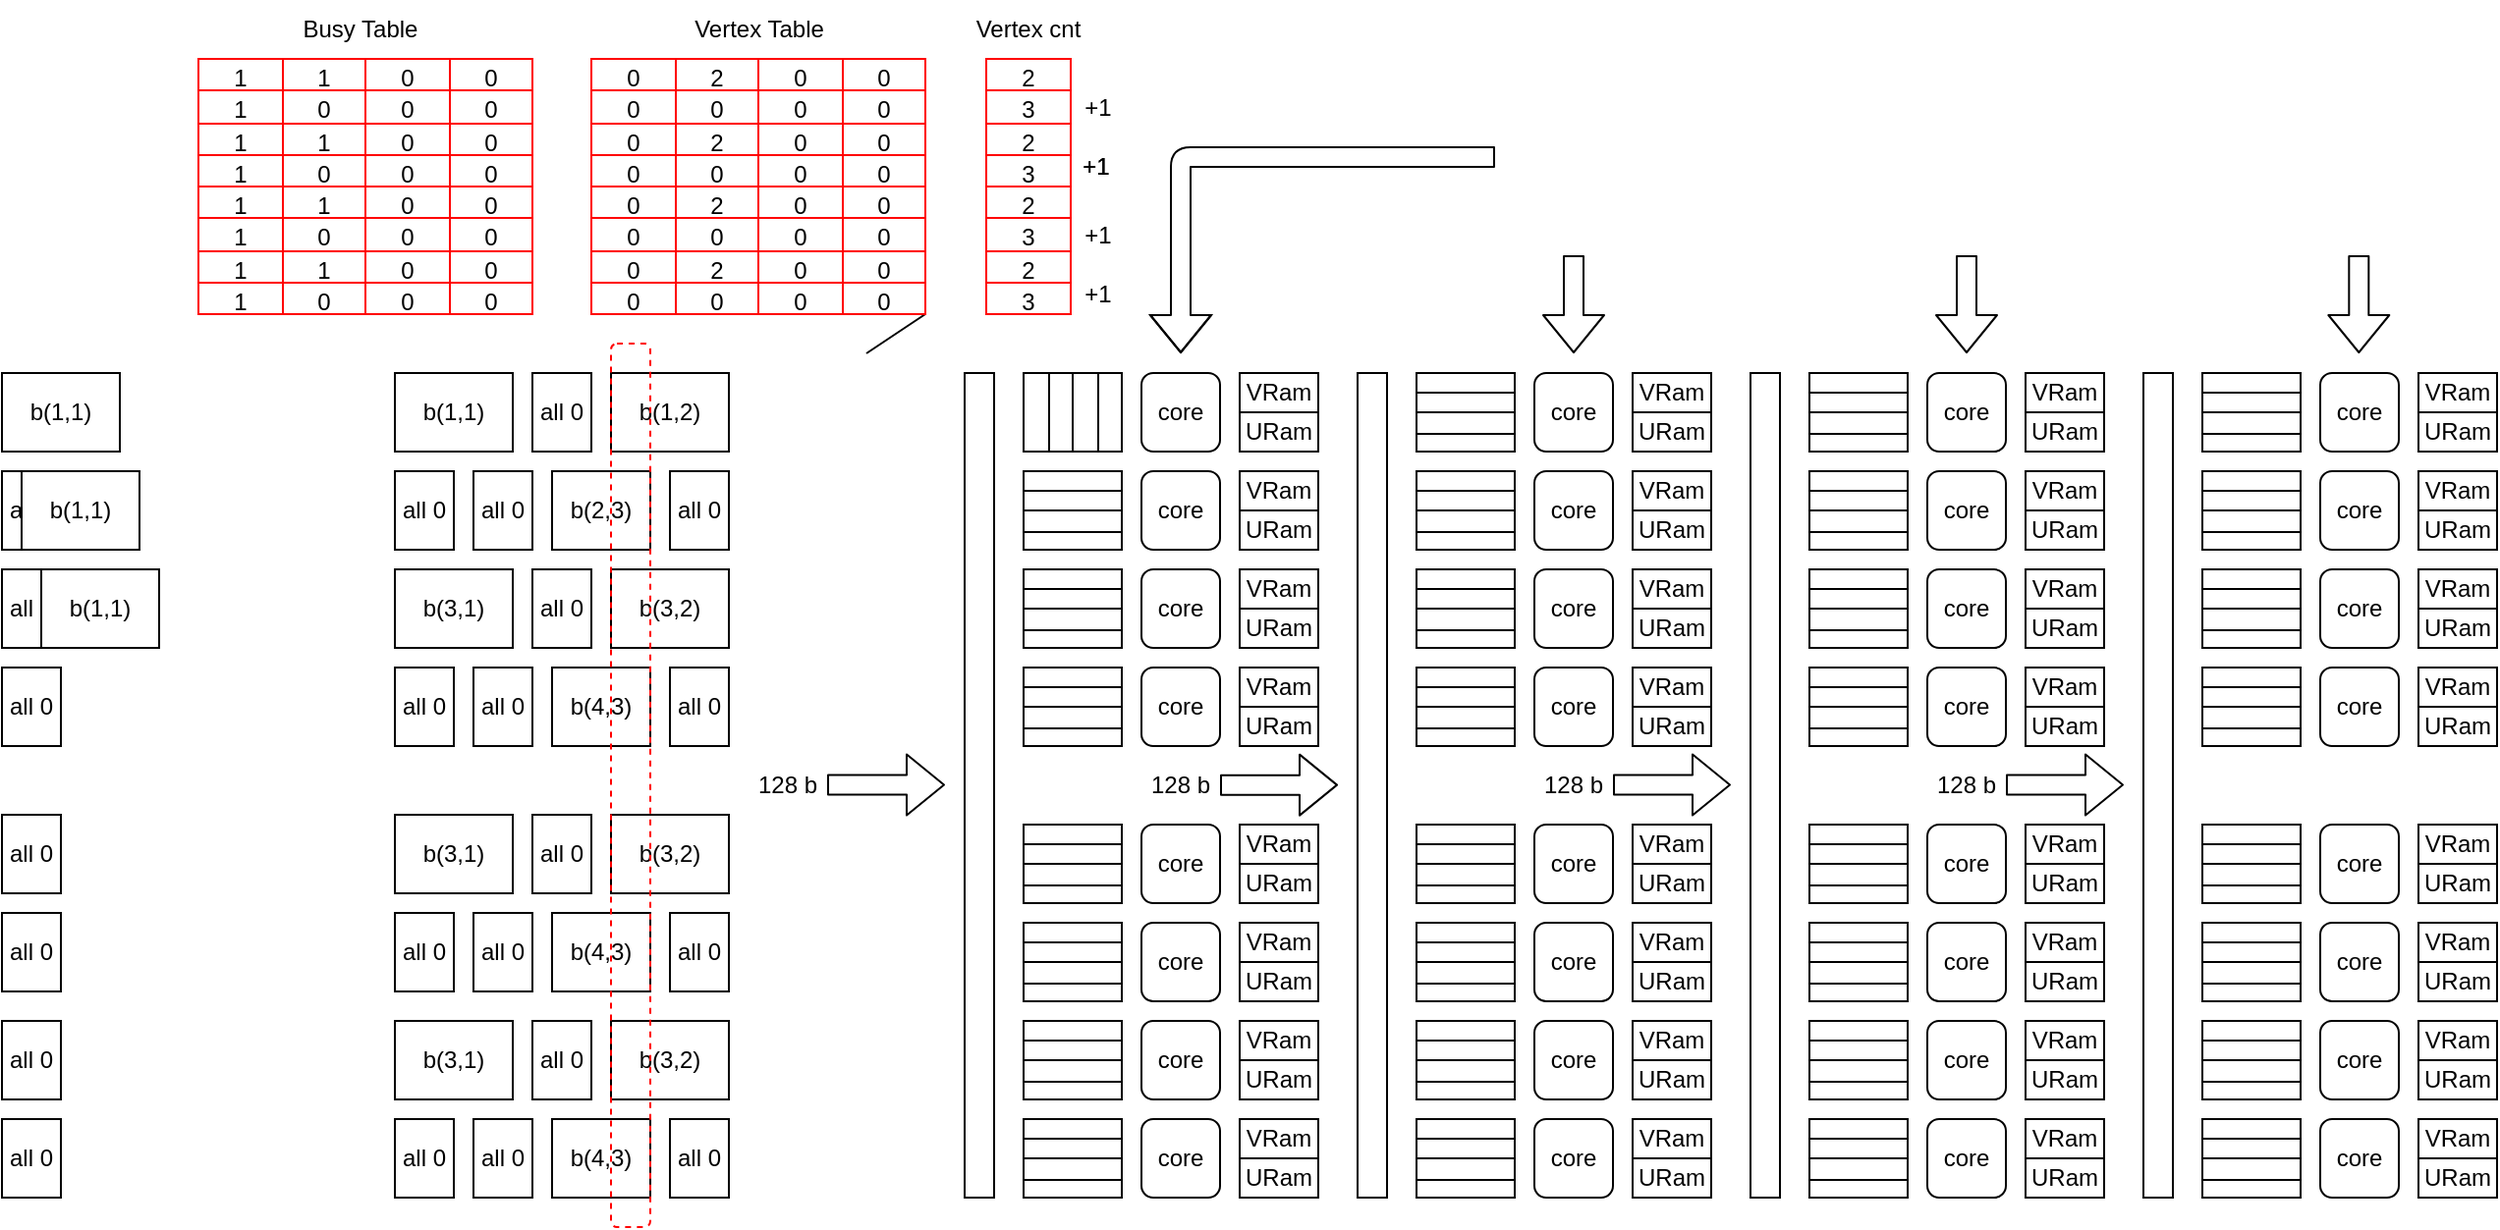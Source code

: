 <mxfile>
    <diagram id="qyvrLY3jELqeg5Z857VF" name="1c1t   32 cores 64x64">
        <mxGraphModel dx="1916" dy="789" grid="1" gridSize="10" guides="1" tooltips="1" connect="1" arrows="1" fold="1" page="1" pageScale="1" pageWidth="850" pageHeight="1100" math="0" shadow="0">
            <root>
                <mxCell id="0"/>
                <mxCell id="1" parent="0"/>
                <mxCell id="3" value="core" style="rounded=1;whiteSpace=wrap;html=1;" parent="1" vertex="1">
                    <mxGeometry x="270" y="220" width="40" height="40" as="geometry"/>
                </mxCell>
                <mxCell id="4" value="core" style="rounded=1;whiteSpace=wrap;html=1;" parent="1" vertex="1">
                    <mxGeometry x="270" y="270" width="40" height="40" as="geometry"/>
                </mxCell>
                <mxCell id="5" value="core" style="rounded=1;whiteSpace=wrap;html=1;" parent="1" vertex="1">
                    <mxGeometry x="270" y="320" width="40" height="40" as="geometry"/>
                </mxCell>
                <mxCell id="6" value="core" style="rounded=1;whiteSpace=wrap;html=1;" parent="1" vertex="1">
                    <mxGeometry x="270" y="370" width="40" height="40" as="geometry"/>
                </mxCell>
                <mxCell id="11" value="core" style="rounded=1;whiteSpace=wrap;html=1;" parent="1" vertex="1">
                    <mxGeometry x="470" y="220" width="40" height="40" as="geometry"/>
                </mxCell>
                <mxCell id="12" value="core" style="rounded=1;whiteSpace=wrap;html=1;" parent="1" vertex="1">
                    <mxGeometry x="470" y="270" width="40" height="40" as="geometry"/>
                </mxCell>
                <mxCell id="13" value="core" style="rounded=1;whiteSpace=wrap;html=1;" parent="1" vertex="1">
                    <mxGeometry x="470" y="320" width="40" height="40" as="geometry"/>
                </mxCell>
                <mxCell id="14" value="core" style="rounded=1;whiteSpace=wrap;html=1;" parent="1" vertex="1">
                    <mxGeometry x="470" y="370" width="40" height="40" as="geometry"/>
                </mxCell>
                <mxCell id="19" value="core" style="rounded=1;whiteSpace=wrap;html=1;" parent="1" vertex="1">
                    <mxGeometry x="670" y="220" width="40" height="40" as="geometry"/>
                </mxCell>
                <mxCell id="20" value="core" style="rounded=1;whiteSpace=wrap;html=1;" parent="1" vertex="1">
                    <mxGeometry x="670" y="270" width="40" height="40" as="geometry"/>
                </mxCell>
                <mxCell id="21" value="core" style="rounded=1;whiteSpace=wrap;html=1;" parent="1" vertex="1">
                    <mxGeometry x="670" y="320" width="40" height="40" as="geometry"/>
                </mxCell>
                <mxCell id="22" value="core" style="rounded=1;whiteSpace=wrap;html=1;" parent="1" vertex="1">
                    <mxGeometry x="670" y="370" width="40" height="40" as="geometry"/>
                </mxCell>
                <mxCell id="27" value="core" style="rounded=1;whiteSpace=wrap;html=1;" parent="1" vertex="1">
                    <mxGeometry x="870" y="220" width="40" height="40" as="geometry"/>
                </mxCell>
                <mxCell id="28" value="core" style="rounded=1;whiteSpace=wrap;html=1;" parent="1" vertex="1">
                    <mxGeometry x="870" y="270" width="40" height="40" as="geometry"/>
                </mxCell>
                <mxCell id="29" value="core" style="rounded=1;whiteSpace=wrap;html=1;" parent="1" vertex="1">
                    <mxGeometry x="870" y="320" width="40" height="40" as="geometry"/>
                </mxCell>
                <mxCell id="30" value="core" style="rounded=1;whiteSpace=wrap;html=1;" parent="1" vertex="1">
                    <mxGeometry x="870" y="370" width="40" height="40" as="geometry"/>
                </mxCell>
                <mxCell id="39" value="" style="shape=table;html=1;whiteSpace=wrap;startSize=0;container=1;collapsible=0;childLayout=tableLayout;direction=east;" parent="1" vertex="1">
                    <mxGeometry x="210" y="220" width="50" height="40" as="geometry"/>
                </mxCell>
                <mxCell id="48" value="" style="shape=tableRow;horizontal=0;startSize=0;swimlaneHead=0;swimlaneBody=0;top=0;left=0;bottom=0;right=0;collapsible=0;dropTarget=0;fillColor=none;points=[[0,0.5],[1,0.5]];portConstraint=eastwest;" parent="39" vertex="1">
                    <mxGeometry width="50" height="40" as="geometry"/>
                </mxCell>
                <mxCell id="49" value="" style="shape=partialRectangle;html=1;whiteSpace=wrap;connectable=0;fillColor=none;top=0;left=0;bottom=0;right=0;overflow=hidden;" parent="48" vertex="1">
                    <mxGeometry width="13" height="40" as="geometry">
                        <mxRectangle width="13" height="40" as="alternateBounds"/>
                    </mxGeometry>
                </mxCell>
                <mxCell id="466" style="shape=partialRectangle;html=1;whiteSpace=wrap;connectable=0;fillColor=none;top=0;left=0;bottom=0;right=0;overflow=hidden;" parent="48" vertex="1">
                    <mxGeometry x="13" width="12" height="40" as="geometry">
                        <mxRectangle width="12" height="40" as="alternateBounds"/>
                    </mxGeometry>
                </mxCell>
                <mxCell id="467" style="shape=partialRectangle;html=1;whiteSpace=wrap;connectable=0;fillColor=none;top=0;left=0;bottom=0;right=0;overflow=hidden;" parent="48" vertex="1">
                    <mxGeometry x="25" width="13" height="40" as="geometry">
                        <mxRectangle width="13" height="40" as="alternateBounds"/>
                    </mxGeometry>
                </mxCell>
                <mxCell id="468" style="shape=partialRectangle;html=1;whiteSpace=wrap;connectable=0;fillColor=none;top=0;left=0;bottom=0;right=0;overflow=hidden;" parent="48" vertex="1">
                    <mxGeometry x="38" width="12" height="40" as="geometry">
                        <mxRectangle width="12" height="40" as="alternateBounds"/>
                    </mxGeometry>
                </mxCell>
                <mxCell id="54" value="" style="shape=table;html=1;whiteSpace=wrap;startSize=0;container=1;collapsible=0;childLayout=tableLayout;direction=east;" parent="1" vertex="1">
                    <mxGeometry x="210" y="270" width="50" height="40" as="geometry"/>
                </mxCell>
                <mxCell id="55" value="" style="shape=tableRow;horizontal=0;startSize=0;swimlaneHead=0;swimlaneBody=0;top=0;left=0;bottom=0;right=0;collapsible=0;dropTarget=0;fillColor=none;points=[[0,0.5],[1,0.5]];portConstraint=eastwest;" parent="54" vertex="1">
                    <mxGeometry width="50" height="10" as="geometry"/>
                </mxCell>
                <mxCell id="56" value="" style="shape=partialRectangle;html=1;whiteSpace=wrap;connectable=0;fillColor=none;top=0;left=0;bottom=0;right=0;overflow=hidden;" parent="55" vertex="1">
                    <mxGeometry width="50" height="10" as="geometry">
                        <mxRectangle width="50" height="10" as="alternateBounds"/>
                    </mxGeometry>
                </mxCell>
                <mxCell id="57" style="shape=tableRow;horizontal=0;startSize=0;swimlaneHead=0;swimlaneBody=0;top=0;left=0;bottom=0;right=0;collapsible=0;dropTarget=0;fillColor=none;points=[[0,0.5],[1,0.5]];portConstraint=eastwest;" parent="54" vertex="1">
                    <mxGeometry y="10" width="50" height="10" as="geometry"/>
                </mxCell>
                <mxCell id="58" style="shape=partialRectangle;html=1;whiteSpace=wrap;connectable=0;fillColor=none;top=0;left=0;bottom=0;right=0;overflow=hidden;" parent="57" vertex="1">
                    <mxGeometry width="50" height="10" as="geometry">
                        <mxRectangle width="50" height="10" as="alternateBounds"/>
                    </mxGeometry>
                </mxCell>
                <mxCell id="59" value="" style="shape=tableRow;horizontal=0;startSize=0;swimlaneHead=0;swimlaneBody=0;top=0;left=0;bottom=0;right=0;collapsible=0;dropTarget=0;fillColor=none;points=[[0,0.5],[1,0.5]];portConstraint=eastwest;" parent="54" vertex="1">
                    <mxGeometry y="20" width="50" height="11" as="geometry"/>
                </mxCell>
                <mxCell id="60" value="" style="shape=partialRectangle;html=1;whiteSpace=wrap;connectable=0;fillColor=none;top=0;left=0;bottom=0;right=0;overflow=hidden;" parent="59" vertex="1">
                    <mxGeometry width="50" height="11" as="geometry">
                        <mxRectangle width="50" height="11" as="alternateBounds"/>
                    </mxGeometry>
                </mxCell>
                <mxCell id="61" value="" style="shape=tableRow;horizontal=0;startSize=0;swimlaneHead=0;swimlaneBody=0;top=0;left=0;bottom=0;right=0;collapsible=0;dropTarget=0;fillColor=none;points=[[0,0.5],[1,0.5]];portConstraint=eastwest;" parent="54" vertex="1">
                    <mxGeometry y="31" width="50" height="9" as="geometry"/>
                </mxCell>
                <mxCell id="62" value="" style="shape=partialRectangle;html=1;whiteSpace=wrap;connectable=0;fillColor=none;top=0;left=0;bottom=0;right=0;overflow=hidden;" parent="61" vertex="1">
                    <mxGeometry width="50" height="9" as="geometry">
                        <mxRectangle width="50" height="9" as="alternateBounds"/>
                    </mxGeometry>
                </mxCell>
                <mxCell id="63" value="" style="shape=table;html=1;whiteSpace=wrap;startSize=0;container=1;collapsible=0;childLayout=tableLayout;direction=east;" parent="1" vertex="1">
                    <mxGeometry x="210" y="320" width="50" height="40" as="geometry"/>
                </mxCell>
                <mxCell id="64" value="" style="shape=tableRow;horizontal=0;startSize=0;swimlaneHead=0;swimlaneBody=0;top=0;left=0;bottom=0;right=0;collapsible=0;dropTarget=0;fillColor=none;points=[[0,0.5],[1,0.5]];portConstraint=eastwest;" parent="63" vertex="1">
                    <mxGeometry width="50" height="10" as="geometry"/>
                </mxCell>
                <mxCell id="65" value="" style="shape=partialRectangle;html=1;whiteSpace=wrap;connectable=0;fillColor=none;top=0;left=0;bottom=0;right=0;overflow=hidden;" parent="64" vertex="1">
                    <mxGeometry width="50" height="10" as="geometry">
                        <mxRectangle width="50" height="10" as="alternateBounds"/>
                    </mxGeometry>
                </mxCell>
                <mxCell id="66" style="shape=tableRow;horizontal=0;startSize=0;swimlaneHead=0;swimlaneBody=0;top=0;left=0;bottom=0;right=0;collapsible=0;dropTarget=0;fillColor=none;points=[[0,0.5],[1,0.5]];portConstraint=eastwest;" parent="63" vertex="1">
                    <mxGeometry y="10" width="50" height="10" as="geometry"/>
                </mxCell>
                <mxCell id="67" style="shape=partialRectangle;html=1;whiteSpace=wrap;connectable=0;fillColor=none;top=0;left=0;bottom=0;right=0;overflow=hidden;" parent="66" vertex="1">
                    <mxGeometry width="50" height="10" as="geometry">
                        <mxRectangle width="50" height="10" as="alternateBounds"/>
                    </mxGeometry>
                </mxCell>
                <mxCell id="68" value="" style="shape=tableRow;horizontal=0;startSize=0;swimlaneHead=0;swimlaneBody=0;top=0;left=0;bottom=0;right=0;collapsible=0;dropTarget=0;fillColor=none;points=[[0,0.5],[1,0.5]];portConstraint=eastwest;" parent="63" vertex="1">
                    <mxGeometry y="20" width="50" height="11" as="geometry"/>
                </mxCell>
                <mxCell id="69" value="" style="shape=partialRectangle;html=1;whiteSpace=wrap;connectable=0;fillColor=none;top=0;left=0;bottom=0;right=0;overflow=hidden;" parent="68" vertex="1">
                    <mxGeometry width="50" height="11" as="geometry">
                        <mxRectangle width="50" height="11" as="alternateBounds"/>
                    </mxGeometry>
                </mxCell>
                <mxCell id="70" value="" style="shape=tableRow;horizontal=0;startSize=0;swimlaneHead=0;swimlaneBody=0;top=0;left=0;bottom=0;right=0;collapsible=0;dropTarget=0;fillColor=none;points=[[0,0.5],[1,0.5]];portConstraint=eastwest;" parent="63" vertex="1">
                    <mxGeometry y="31" width="50" height="9" as="geometry"/>
                </mxCell>
                <mxCell id="71" value="" style="shape=partialRectangle;html=1;whiteSpace=wrap;connectable=0;fillColor=none;top=0;left=0;bottom=0;right=0;overflow=hidden;" parent="70" vertex="1">
                    <mxGeometry width="50" height="9" as="geometry">
                        <mxRectangle width="50" height="9" as="alternateBounds"/>
                    </mxGeometry>
                </mxCell>
                <mxCell id="72" value="" style="shape=table;html=1;whiteSpace=wrap;startSize=0;container=1;collapsible=0;childLayout=tableLayout;direction=east;" parent="1" vertex="1">
                    <mxGeometry x="210" y="370" width="50" height="40" as="geometry"/>
                </mxCell>
                <mxCell id="73" value="" style="shape=tableRow;horizontal=0;startSize=0;swimlaneHead=0;swimlaneBody=0;top=0;left=0;bottom=0;right=0;collapsible=0;dropTarget=0;fillColor=none;points=[[0,0.5],[1,0.5]];portConstraint=eastwest;" parent="72" vertex="1">
                    <mxGeometry width="50" height="10" as="geometry"/>
                </mxCell>
                <mxCell id="74" value="" style="shape=partialRectangle;html=1;whiteSpace=wrap;connectable=0;fillColor=none;top=0;left=0;bottom=0;right=0;overflow=hidden;" parent="73" vertex="1">
                    <mxGeometry width="50" height="10" as="geometry">
                        <mxRectangle width="50" height="10" as="alternateBounds"/>
                    </mxGeometry>
                </mxCell>
                <mxCell id="75" style="shape=tableRow;horizontal=0;startSize=0;swimlaneHead=0;swimlaneBody=0;top=0;left=0;bottom=0;right=0;collapsible=0;dropTarget=0;fillColor=none;points=[[0,0.5],[1,0.5]];portConstraint=eastwest;" parent="72" vertex="1">
                    <mxGeometry y="10" width="50" height="10" as="geometry"/>
                </mxCell>
                <mxCell id="76" style="shape=partialRectangle;html=1;whiteSpace=wrap;connectable=0;fillColor=none;top=0;left=0;bottom=0;right=0;overflow=hidden;" parent="75" vertex="1">
                    <mxGeometry width="50" height="10" as="geometry">
                        <mxRectangle width="50" height="10" as="alternateBounds"/>
                    </mxGeometry>
                </mxCell>
                <mxCell id="77" value="" style="shape=tableRow;horizontal=0;startSize=0;swimlaneHead=0;swimlaneBody=0;top=0;left=0;bottom=0;right=0;collapsible=0;dropTarget=0;fillColor=none;points=[[0,0.5],[1,0.5]];portConstraint=eastwest;" parent="72" vertex="1">
                    <mxGeometry y="20" width="50" height="11" as="geometry"/>
                </mxCell>
                <mxCell id="78" value="" style="shape=partialRectangle;html=1;whiteSpace=wrap;connectable=0;fillColor=none;top=0;left=0;bottom=0;right=0;overflow=hidden;" parent="77" vertex="1">
                    <mxGeometry width="50" height="11" as="geometry">
                        <mxRectangle width="50" height="11" as="alternateBounds"/>
                    </mxGeometry>
                </mxCell>
                <mxCell id="79" value="" style="shape=tableRow;horizontal=0;startSize=0;swimlaneHead=0;swimlaneBody=0;top=0;left=0;bottom=0;right=0;collapsible=0;dropTarget=0;fillColor=none;points=[[0,0.5],[1,0.5]];portConstraint=eastwest;" parent="72" vertex="1">
                    <mxGeometry y="31" width="50" height="9" as="geometry"/>
                </mxCell>
                <mxCell id="80" value="" style="shape=partialRectangle;html=1;whiteSpace=wrap;connectable=0;fillColor=none;top=0;left=0;bottom=0;right=0;overflow=hidden;" parent="79" vertex="1">
                    <mxGeometry width="50" height="9" as="geometry">
                        <mxRectangle width="50" height="9" as="alternateBounds"/>
                    </mxGeometry>
                </mxCell>
                <mxCell id="81" value="" style="shape=table;html=1;whiteSpace=wrap;startSize=0;container=1;collapsible=0;childLayout=tableLayout;" parent="1" vertex="1">
                    <mxGeometry x="410" y="220" width="50" height="40" as="geometry"/>
                </mxCell>
                <mxCell id="82" value="" style="shape=tableRow;horizontal=0;startSize=0;swimlaneHead=0;swimlaneBody=0;top=0;left=0;bottom=0;right=0;collapsible=0;dropTarget=0;fillColor=none;points=[[0,0.5],[1,0.5]];portConstraint=eastwest;" parent="81" vertex="1">
                    <mxGeometry width="50" height="10" as="geometry"/>
                </mxCell>
                <mxCell id="83" value="" style="shape=partialRectangle;html=1;whiteSpace=wrap;connectable=0;fillColor=none;top=0;left=0;bottom=0;right=0;overflow=hidden;" parent="82" vertex="1">
                    <mxGeometry width="50" height="10" as="geometry">
                        <mxRectangle width="50" height="10" as="alternateBounds"/>
                    </mxGeometry>
                </mxCell>
                <mxCell id="84" style="shape=tableRow;horizontal=0;startSize=0;swimlaneHead=0;swimlaneBody=0;top=0;left=0;bottom=0;right=0;collapsible=0;dropTarget=0;fillColor=none;points=[[0,0.5],[1,0.5]];portConstraint=eastwest;" parent="81" vertex="1">
                    <mxGeometry y="10" width="50" height="10" as="geometry"/>
                </mxCell>
                <mxCell id="85" style="shape=partialRectangle;html=1;whiteSpace=wrap;connectable=0;fillColor=none;top=0;left=0;bottom=0;right=0;overflow=hidden;" parent="84" vertex="1">
                    <mxGeometry width="50" height="10" as="geometry">
                        <mxRectangle width="50" height="10" as="alternateBounds"/>
                    </mxGeometry>
                </mxCell>
                <mxCell id="86" value="" style="shape=tableRow;horizontal=0;startSize=0;swimlaneHead=0;swimlaneBody=0;top=0;left=0;bottom=0;right=0;collapsible=0;dropTarget=0;fillColor=none;points=[[0,0.5],[1,0.5]];portConstraint=eastwest;" parent="81" vertex="1">
                    <mxGeometry y="20" width="50" height="11" as="geometry"/>
                </mxCell>
                <mxCell id="87" value="" style="shape=partialRectangle;html=1;whiteSpace=wrap;connectable=0;fillColor=none;top=0;left=0;bottom=0;right=0;overflow=hidden;" parent="86" vertex="1">
                    <mxGeometry width="50" height="11" as="geometry">
                        <mxRectangle width="50" height="11" as="alternateBounds"/>
                    </mxGeometry>
                </mxCell>
                <mxCell id="88" value="" style="shape=tableRow;horizontal=0;startSize=0;swimlaneHead=0;swimlaneBody=0;top=0;left=0;bottom=0;right=0;collapsible=0;dropTarget=0;fillColor=none;points=[[0,0.5],[1,0.5]];portConstraint=eastwest;" parent="81" vertex="1">
                    <mxGeometry y="31" width="50" height="9" as="geometry"/>
                </mxCell>
                <mxCell id="89" value="" style="shape=partialRectangle;html=1;whiteSpace=wrap;connectable=0;fillColor=none;top=0;left=0;bottom=0;right=0;overflow=hidden;" parent="88" vertex="1">
                    <mxGeometry width="50" height="9" as="geometry">
                        <mxRectangle width="50" height="9" as="alternateBounds"/>
                    </mxGeometry>
                </mxCell>
                <mxCell id="90" value="" style="shape=table;html=1;whiteSpace=wrap;startSize=0;container=1;collapsible=0;childLayout=tableLayout;" parent="1" vertex="1">
                    <mxGeometry x="410" y="270" width="50" height="40" as="geometry"/>
                </mxCell>
                <mxCell id="91" value="" style="shape=tableRow;horizontal=0;startSize=0;swimlaneHead=0;swimlaneBody=0;top=0;left=0;bottom=0;right=0;collapsible=0;dropTarget=0;fillColor=none;points=[[0,0.5],[1,0.5]];portConstraint=eastwest;" parent="90" vertex="1">
                    <mxGeometry width="50" height="10" as="geometry"/>
                </mxCell>
                <mxCell id="92" value="" style="shape=partialRectangle;html=1;whiteSpace=wrap;connectable=0;fillColor=none;top=0;left=0;bottom=0;right=0;overflow=hidden;" parent="91" vertex="1">
                    <mxGeometry width="50" height="10" as="geometry">
                        <mxRectangle width="50" height="10" as="alternateBounds"/>
                    </mxGeometry>
                </mxCell>
                <mxCell id="93" style="shape=tableRow;horizontal=0;startSize=0;swimlaneHead=0;swimlaneBody=0;top=0;left=0;bottom=0;right=0;collapsible=0;dropTarget=0;fillColor=none;points=[[0,0.5],[1,0.5]];portConstraint=eastwest;" parent="90" vertex="1">
                    <mxGeometry y="10" width="50" height="10" as="geometry"/>
                </mxCell>
                <mxCell id="94" style="shape=partialRectangle;html=1;whiteSpace=wrap;connectable=0;fillColor=none;top=0;left=0;bottom=0;right=0;overflow=hidden;" parent="93" vertex="1">
                    <mxGeometry width="50" height="10" as="geometry">
                        <mxRectangle width="50" height="10" as="alternateBounds"/>
                    </mxGeometry>
                </mxCell>
                <mxCell id="95" value="" style="shape=tableRow;horizontal=0;startSize=0;swimlaneHead=0;swimlaneBody=0;top=0;left=0;bottom=0;right=0;collapsible=0;dropTarget=0;fillColor=none;points=[[0,0.5],[1,0.5]];portConstraint=eastwest;" parent="90" vertex="1">
                    <mxGeometry y="20" width="50" height="11" as="geometry"/>
                </mxCell>
                <mxCell id="96" value="" style="shape=partialRectangle;html=1;whiteSpace=wrap;connectable=0;fillColor=none;top=0;left=0;bottom=0;right=0;overflow=hidden;" parent="95" vertex="1">
                    <mxGeometry width="50" height="11" as="geometry">
                        <mxRectangle width="50" height="11" as="alternateBounds"/>
                    </mxGeometry>
                </mxCell>
                <mxCell id="97" value="" style="shape=tableRow;horizontal=0;startSize=0;swimlaneHead=0;swimlaneBody=0;top=0;left=0;bottom=0;right=0;collapsible=0;dropTarget=0;fillColor=none;points=[[0,0.5],[1,0.5]];portConstraint=eastwest;" parent="90" vertex="1">
                    <mxGeometry y="31" width="50" height="9" as="geometry"/>
                </mxCell>
                <mxCell id="98" value="" style="shape=partialRectangle;html=1;whiteSpace=wrap;connectable=0;fillColor=none;top=0;left=0;bottom=0;right=0;overflow=hidden;" parent="97" vertex="1">
                    <mxGeometry width="50" height="9" as="geometry">
                        <mxRectangle width="50" height="9" as="alternateBounds"/>
                    </mxGeometry>
                </mxCell>
                <mxCell id="99" value="" style="shape=table;html=1;whiteSpace=wrap;startSize=0;container=1;collapsible=0;childLayout=tableLayout;" parent="1" vertex="1">
                    <mxGeometry x="410" y="320" width="50" height="40" as="geometry"/>
                </mxCell>
                <mxCell id="100" value="" style="shape=tableRow;horizontal=0;startSize=0;swimlaneHead=0;swimlaneBody=0;top=0;left=0;bottom=0;right=0;collapsible=0;dropTarget=0;fillColor=none;points=[[0,0.5],[1,0.5]];portConstraint=eastwest;" parent="99" vertex="1">
                    <mxGeometry width="50" height="10" as="geometry"/>
                </mxCell>
                <mxCell id="101" value="" style="shape=partialRectangle;html=1;whiteSpace=wrap;connectable=0;fillColor=none;top=0;left=0;bottom=0;right=0;overflow=hidden;" parent="100" vertex="1">
                    <mxGeometry width="50" height="10" as="geometry">
                        <mxRectangle width="50" height="10" as="alternateBounds"/>
                    </mxGeometry>
                </mxCell>
                <mxCell id="102" style="shape=tableRow;horizontal=0;startSize=0;swimlaneHead=0;swimlaneBody=0;top=0;left=0;bottom=0;right=0;collapsible=0;dropTarget=0;fillColor=none;points=[[0,0.5],[1,0.5]];portConstraint=eastwest;" parent="99" vertex="1">
                    <mxGeometry y="10" width="50" height="10" as="geometry"/>
                </mxCell>
                <mxCell id="103" style="shape=partialRectangle;html=1;whiteSpace=wrap;connectable=0;fillColor=none;top=0;left=0;bottom=0;right=0;overflow=hidden;" parent="102" vertex="1">
                    <mxGeometry width="50" height="10" as="geometry">
                        <mxRectangle width="50" height="10" as="alternateBounds"/>
                    </mxGeometry>
                </mxCell>
                <mxCell id="104" value="" style="shape=tableRow;horizontal=0;startSize=0;swimlaneHead=0;swimlaneBody=0;top=0;left=0;bottom=0;right=0;collapsible=0;dropTarget=0;fillColor=none;points=[[0,0.5],[1,0.5]];portConstraint=eastwest;" parent="99" vertex="1">
                    <mxGeometry y="20" width="50" height="11" as="geometry"/>
                </mxCell>
                <mxCell id="105" value="" style="shape=partialRectangle;html=1;whiteSpace=wrap;connectable=0;fillColor=none;top=0;left=0;bottom=0;right=0;overflow=hidden;" parent="104" vertex="1">
                    <mxGeometry width="50" height="11" as="geometry">
                        <mxRectangle width="50" height="11" as="alternateBounds"/>
                    </mxGeometry>
                </mxCell>
                <mxCell id="106" value="" style="shape=tableRow;horizontal=0;startSize=0;swimlaneHead=0;swimlaneBody=0;top=0;left=0;bottom=0;right=0;collapsible=0;dropTarget=0;fillColor=none;points=[[0,0.5],[1,0.5]];portConstraint=eastwest;" parent="99" vertex="1">
                    <mxGeometry y="31" width="50" height="9" as="geometry"/>
                </mxCell>
                <mxCell id="107" value="" style="shape=partialRectangle;html=1;whiteSpace=wrap;connectable=0;fillColor=none;top=0;left=0;bottom=0;right=0;overflow=hidden;" parent="106" vertex="1">
                    <mxGeometry width="50" height="9" as="geometry">
                        <mxRectangle width="50" height="9" as="alternateBounds"/>
                    </mxGeometry>
                </mxCell>
                <mxCell id="108" value="" style="shape=table;html=1;whiteSpace=wrap;startSize=0;container=1;collapsible=0;childLayout=tableLayout;" parent="1" vertex="1">
                    <mxGeometry x="410" y="370" width="50" height="40" as="geometry"/>
                </mxCell>
                <mxCell id="109" value="" style="shape=tableRow;horizontal=0;startSize=0;swimlaneHead=0;swimlaneBody=0;top=0;left=0;bottom=0;right=0;collapsible=0;dropTarget=0;fillColor=none;points=[[0,0.5],[1,0.5]];portConstraint=eastwest;" parent="108" vertex="1">
                    <mxGeometry width="50" height="10" as="geometry"/>
                </mxCell>
                <mxCell id="110" value="" style="shape=partialRectangle;html=1;whiteSpace=wrap;connectable=0;fillColor=none;top=0;left=0;bottom=0;right=0;overflow=hidden;" parent="109" vertex="1">
                    <mxGeometry width="50" height="10" as="geometry">
                        <mxRectangle width="50" height="10" as="alternateBounds"/>
                    </mxGeometry>
                </mxCell>
                <mxCell id="111" style="shape=tableRow;horizontal=0;startSize=0;swimlaneHead=0;swimlaneBody=0;top=0;left=0;bottom=0;right=0;collapsible=0;dropTarget=0;fillColor=none;points=[[0,0.5],[1,0.5]];portConstraint=eastwest;" parent="108" vertex="1">
                    <mxGeometry y="10" width="50" height="10" as="geometry"/>
                </mxCell>
                <mxCell id="112" style="shape=partialRectangle;html=1;whiteSpace=wrap;connectable=0;fillColor=none;top=0;left=0;bottom=0;right=0;overflow=hidden;" parent="111" vertex="1">
                    <mxGeometry width="50" height="10" as="geometry">
                        <mxRectangle width="50" height="10" as="alternateBounds"/>
                    </mxGeometry>
                </mxCell>
                <mxCell id="113" value="" style="shape=tableRow;horizontal=0;startSize=0;swimlaneHead=0;swimlaneBody=0;top=0;left=0;bottom=0;right=0;collapsible=0;dropTarget=0;fillColor=none;points=[[0,0.5],[1,0.5]];portConstraint=eastwest;" parent="108" vertex="1">
                    <mxGeometry y="20" width="50" height="11" as="geometry"/>
                </mxCell>
                <mxCell id="114" value="" style="shape=partialRectangle;html=1;whiteSpace=wrap;connectable=0;fillColor=none;top=0;left=0;bottom=0;right=0;overflow=hidden;" parent="113" vertex="1">
                    <mxGeometry width="50" height="11" as="geometry">
                        <mxRectangle width="50" height="11" as="alternateBounds"/>
                    </mxGeometry>
                </mxCell>
                <mxCell id="115" value="" style="shape=tableRow;horizontal=0;startSize=0;swimlaneHead=0;swimlaneBody=0;top=0;left=0;bottom=0;right=0;collapsible=0;dropTarget=0;fillColor=none;points=[[0,0.5],[1,0.5]];portConstraint=eastwest;" parent="108" vertex="1">
                    <mxGeometry y="31" width="50" height="9" as="geometry"/>
                </mxCell>
                <mxCell id="116" value="" style="shape=partialRectangle;html=1;whiteSpace=wrap;connectable=0;fillColor=none;top=0;left=0;bottom=0;right=0;overflow=hidden;" parent="115" vertex="1">
                    <mxGeometry width="50" height="9" as="geometry">
                        <mxRectangle width="50" height="9" as="alternateBounds"/>
                    </mxGeometry>
                </mxCell>
                <mxCell id="117" value="" style="shape=table;html=1;whiteSpace=wrap;startSize=0;container=1;collapsible=0;childLayout=tableLayout;" parent="1" vertex="1">
                    <mxGeometry x="610" y="220" width="50" height="40" as="geometry"/>
                </mxCell>
                <mxCell id="118" value="" style="shape=tableRow;horizontal=0;startSize=0;swimlaneHead=0;swimlaneBody=0;top=0;left=0;bottom=0;right=0;collapsible=0;dropTarget=0;fillColor=none;points=[[0,0.5],[1,0.5]];portConstraint=eastwest;" parent="117" vertex="1">
                    <mxGeometry width="50" height="10" as="geometry"/>
                </mxCell>
                <mxCell id="119" value="" style="shape=partialRectangle;html=1;whiteSpace=wrap;connectable=0;fillColor=none;top=0;left=0;bottom=0;right=0;overflow=hidden;" parent="118" vertex="1">
                    <mxGeometry width="50" height="10" as="geometry">
                        <mxRectangle width="50" height="10" as="alternateBounds"/>
                    </mxGeometry>
                </mxCell>
                <mxCell id="120" style="shape=tableRow;horizontal=0;startSize=0;swimlaneHead=0;swimlaneBody=0;top=0;left=0;bottom=0;right=0;collapsible=0;dropTarget=0;fillColor=none;points=[[0,0.5],[1,0.5]];portConstraint=eastwest;" parent="117" vertex="1">
                    <mxGeometry y="10" width="50" height="10" as="geometry"/>
                </mxCell>
                <mxCell id="121" style="shape=partialRectangle;html=1;whiteSpace=wrap;connectable=0;fillColor=none;top=0;left=0;bottom=0;right=0;overflow=hidden;" parent="120" vertex="1">
                    <mxGeometry width="50" height="10" as="geometry">
                        <mxRectangle width="50" height="10" as="alternateBounds"/>
                    </mxGeometry>
                </mxCell>
                <mxCell id="122" value="" style="shape=tableRow;horizontal=0;startSize=0;swimlaneHead=0;swimlaneBody=0;top=0;left=0;bottom=0;right=0;collapsible=0;dropTarget=0;fillColor=none;points=[[0,0.5],[1,0.5]];portConstraint=eastwest;" parent="117" vertex="1">
                    <mxGeometry y="20" width="50" height="11" as="geometry"/>
                </mxCell>
                <mxCell id="123" value="" style="shape=partialRectangle;html=1;whiteSpace=wrap;connectable=0;fillColor=none;top=0;left=0;bottom=0;right=0;overflow=hidden;" parent="122" vertex="1">
                    <mxGeometry width="50" height="11" as="geometry">
                        <mxRectangle width="50" height="11" as="alternateBounds"/>
                    </mxGeometry>
                </mxCell>
                <mxCell id="124" value="" style="shape=tableRow;horizontal=0;startSize=0;swimlaneHead=0;swimlaneBody=0;top=0;left=0;bottom=0;right=0;collapsible=0;dropTarget=0;fillColor=none;points=[[0,0.5],[1,0.5]];portConstraint=eastwest;" parent="117" vertex="1">
                    <mxGeometry y="31" width="50" height="9" as="geometry"/>
                </mxCell>
                <mxCell id="125" value="" style="shape=partialRectangle;html=1;whiteSpace=wrap;connectable=0;fillColor=none;top=0;left=0;bottom=0;right=0;overflow=hidden;" parent="124" vertex="1">
                    <mxGeometry width="50" height="9" as="geometry">
                        <mxRectangle width="50" height="9" as="alternateBounds"/>
                    </mxGeometry>
                </mxCell>
                <mxCell id="126" value="" style="shape=table;html=1;whiteSpace=wrap;startSize=0;container=1;collapsible=0;childLayout=tableLayout;" parent="1" vertex="1">
                    <mxGeometry x="610" y="270" width="50" height="40" as="geometry"/>
                </mxCell>
                <mxCell id="127" value="" style="shape=tableRow;horizontal=0;startSize=0;swimlaneHead=0;swimlaneBody=0;top=0;left=0;bottom=0;right=0;collapsible=0;dropTarget=0;fillColor=none;points=[[0,0.5],[1,0.5]];portConstraint=eastwest;" parent="126" vertex="1">
                    <mxGeometry width="50" height="10" as="geometry"/>
                </mxCell>
                <mxCell id="128" value="" style="shape=partialRectangle;html=1;whiteSpace=wrap;connectable=0;fillColor=none;top=0;left=0;bottom=0;right=0;overflow=hidden;" parent="127" vertex="1">
                    <mxGeometry width="50" height="10" as="geometry">
                        <mxRectangle width="50" height="10" as="alternateBounds"/>
                    </mxGeometry>
                </mxCell>
                <mxCell id="129" style="shape=tableRow;horizontal=0;startSize=0;swimlaneHead=0;swimlaneBody=0;top=0;left=0;bottom=0;right=0;collapsible=0;dropTarget=0;fillColor=none;points=[[0,0.5],[1,0.5]];portConstraint=eastwest;" parent="126" vertex="1">
                    <mxGeometry y="10" width="50" height="10" as="geometry"/>
                </mxCell>
                <mxCell id="130" style="shape=partialRectangle;html=1;whiteSpace=wrap;connectable=0;fillColor=none;top=0;left=0;bottom=0;right=0;overflow=hidden;" parent="129" vertex="1">
                    <mxGeometry width="50" height="10" as="geometry">
                        <mxRectangle width="50" height="10" as="alternateBounds"/>
                    </mxGeometry>
                </mxCell>
                <mxCell id="131" value="" style="shape=tableRow;horizontal=0;startSize=0;swimlaneHead=0;swimlaneBody=0;top=0;left=0;bottom=0;right=0;collapsible=0;dropTarget=0;fillColor=none;points=[[0,0.5],[1,0.5]];portConstraint=eastwest;" parent="126" vertex="1">
                    <mxGeometry y="20" width="50" height="11" as="geometry"/>
                </mxCell>
                <mxCell id="132" value="" style="shape=partialRectangle;html=1;whiteSpace=wrap;connectable=0;fillColor=none;top=0;left=0;bottom=0;right=0;overflow=hidden;" parent="131" vertex="1">
                    <mxGeometry width="50" height="11" as="geometry">
                        <mxRectangle width="50" height="11" as="alternateBounds"/>
                    </mxGeometry>
                </mxCell>
                <mxCell id="133" value="" style="shape=tableRow;horizontal=0;startSize=0;swimlaneHead=0;swimlaneBody=0;top=0;left=0;bottom=0;right=0;collapsible=0;dropTarget=0;fillColor=none;points=[[0,0.5],[1,0.5]];portConstraint=eastwest;" parent="126" vertex="1">
                    <mxGeometry y="31" width="50" height="9" as="geometry"/>
                </mxCell>
                <mxCell id="134" value="" style="shape=partialRectangle;html=1;whiteSpace=wrap;connectable=0;fillColor=none;top=0;left=0;bottom=0;right=0;overflow=hidden;" parent="133" vertex="1">
                    <mxGeometry width="50" height="9" as="geometry">
                        <mxRectangle width="50" height="9" as="alternateBounds"/>
                    </mxGeometry>
                </mxCell>
                <mxCell id="135" value="" style="shape=table;html=1;whiteSpace=wrap;startSize=0;container=1;collapsible=0;childLayout=tableLayout;" parent="1" vertex="1">
                    <mxGeometry x="610" y="320" width="50" height="40" as="geometry"/>
                </mxCell>
                <mxCell id="136" value="" style="shape=tableRow;horizontal=0;startSize=0;swimlaneHead=0;swimlaneBody=0;top=0;left=0;bottom=0;right=0;collapsible=0;dropTarget=0;fillColor=none;points=[[0,0.5],[1,0.5]];portConstraint=eastwest;" parent="135" vertex="1">
                    <mxGeometry width="50" height="10" as="geometry"/>
                </mxCell>
                <mxCell id="137" value="" style="shape=partialRectangle;html=1;whiteSpace=wrap;connectable=0;fillColor=none;top=0;left=0;bottom=0;right=0;overflow=hidden;" parent="136" vertex="1">
                    <mxGeometry width="50" height="10" as="geometry">
                        <mxRectangle width="50" height="10" as="alternateBounds"/>
                    </mxGeometry>
                </mxCell>
                <mxCell id="138" style="shape=tableRow;horizontal=0;startSize=0;swimlaneHead=0;swimlaneBody=0;top=0;left=0;bottom=0;right=0;collapsible=0;dropTarget=0;fillColor=none;points=[[0,0.5],[1,0.5]];portConstraint=eastwest;" parent="135" vertex="1">
                    <mxGeometry y="10" width="50" height="10" as="geometry"/>
                </mxCell>
                <mxCell id="139" style="shape=partialRectangle;html=1;whiteSpace=wrap;connectable=0;fillColor=none;top=0;left=0;bottom=0;right=0;overflow=hidden;" parent="138" vertex="1">
                    <mxGeometry width="50" height="10" as="geometry">
                        <mxRectangle width="50" height="10" as="alternateBounds"/>
                    </mxGeometry>
                </mxCell>
                <mxCell id="140" value="" style="shape=tableRow;horizontal=0;startSize=0;swimlaneHead=0;swimlaneBody=0;top=0;left=0;bottom=0;right=0;collapsible=0;dropTarget=0;fillColor=none;points=[[0,0.5],[1,0.5]];portConstraint=eastwest;" parent="135" vertex="1">
                    <mxGeometry y="20" width="50" height="11" as="geometry"/>
                </mxCell>
                <mxCell id="141" value="" style="shape=partialRectangle;html=1;whiteSpace=wrap;connectable=0;fillColor=none;top=0;left=0;bottom=0;right=0;overflow=hidden;" parent="140" vertex="1">
                    <mxGeometry width="50" height="11" as="geometry">
                        <mxRectangle width="50" height="11" as="alternateBounds"/>
                    </mxGeometry>
                </mxCell>
                <mxCell id="142" value="" style="shape=tableRow;horizontal=0;startSize=0;swimlaneHead=0;swimlaneBody=0;top=0;left=0;bottom=0;right=0;collapsible=0;dropTarget=0;fillColor=none;points=[[0,0.5],[1,0.5]];portConstraint=eastwest;" parent="135" vertex="1">
                    <mxGeometry y="31" width="50" height="9" as="geometry"/>
                </mxCell>
                <mxCell id="143" value="" style="shape=partialRectangle;html=1;whiteSpace=wrap;connectable=0;fillColor=none;top=0;left=0;bottom=0;right=0;overflow=hidden;" parent="142" vertex="1">
                    <mxGeometry width="50" height="9" as="geometry">
                        <mxRectangle width="50" height="9" as="alternateBounds"/>
                    </mxGeometry>
                </mxCell>
                <mxCell id="144" value="" style="shape=table;html=1;whiteSpace=wrap;startSize=0;container=1;collapsible=0;childLayout=tableLayout;" parent="1" vertex="1">
                    <mxGeometry x="610" y="370" width="50" height="40" as="geometry"/>
                </mxCell>
                <mxCell id="145" value="" style="shape=tableRow;horizontal=0;startSize=0;swimlaneHead=0;swimlaneBody=0;top=0;left=0;bottom=0;right=0;collapsible=0;dropTarget=0;fillColor=none;points=[[0,0.5],[1,0.5]];portConstraint=eastwest;" parent="144" vertex="1">
                    <mxGeometry width="50" height="10" as="geometry"/>
                </mxCell>
                <mxCell id="146" value="" style="shape=partialRectangle;html=1;whiteSpace=wrap;connectable=0;fillColor=none;top=0;left=0;bottom=0;right=0;overflow=hidden;" parent="145" vertex="1">
                    <mxGeometry width="50" height="10" as="geometry">
                        <mxRectangle width="50" height="10" as="alternateBounds"/>
                    </mxGeometry>
                </mxCell>
                <mxCell id="147" style="shape=tableRow;horizontal=0;startSize=0;swimlaneHead=0;swimlaneBody=0;top=0;left=0;bottom=0;right=0;collapsible=0;dropTarget=0;fillColor=none;points=[[0,0.5],[1,0.5]];portConstraint=eastwest;" parent="144" vertex="1">
                    <mxGeometry y="10" width="50" height="10" as="geometry"/>
                </mxCell>
                <mxCell id="148" style="shape=partialRectangle;html=1;whiteSpace=wrap;connectable=0;fillColor=none;top=0;left=0;bottom=0;right=0;overflow=hidden;" parent="147" vertex="1">
                    <mxGeometry width="50" height="10" as="geometry">
                        <mxRectangle width="50" height="10" as="alternateBounds"/>
                    </mxGeometry>
                </mxCell>
                <mxCell id="149" value="" style="shape=tableRow;horizontal=0;startSize=0;swimlaneHead=0;swimlaneBody=0;top=0;left=0;bottom=0;right=0;collapsible=0;dropTarget=0;fillColor=none;points=[[0,0.5],[1,0.5]];portConstraint=eastwest;" parent="144" vertex="1">
                    <mxGeometry y="20" width="50" height="11" as="geometry"/>
                </mxCell>
                <mxCell id="150" value="" style="shape=partialRectangle;html=1;whiteSpace=wrap;connectable=0;fillColor=none;top=0;left=0;bottom=0;right=0;overflow=hidden;" parent="149" vertex="1">
                    <mxGeometry width="50" height="11" as="geometry">
                        <mxRectangle width="50" height="11" as="alternateBounds"/>
                    </mxGeometry>
                </mxCell>
                <mxCell id="151" value="" style="shape=tableRow;horizontal=0;startSize=0;swimlaneHead=0;swimlaneBody=0;top=0;left=0;bottom=0;right=0;collapsible=0;dropTarget=0;fillColor=none;points=[[0,0.5],[1,0.5]];portConstraint=eastwest;" parent="144" vertex="1">
                    <mxGeometry y="31" width="50" height="9" as="geometry"/>
                </mxCell>
                <mxCell id="152" value="" style="shape=partialRectangle;html=1;whiteSpace=wrap;connectable=0;fillColor=none;top=0;left=0;bottom=0;right=0;overflow=hidden;" parent="151" vertex="1">
                    <mxGeometry width="50" height="9" as="geometry">
                        <mxRectangle width="50" height="9" as="alternateBounds"/>
                    </mxGeometry>
                </mxCell>
                <mxCell id="153" value="" style="shape=table;html=1;whiteSpace=wrap;startSize=0;container=1;collapsible=0;childLayout=tableLayout;" parent="1" vertex="1">
                    <mxGeometry x="810" y="220" width="50" height="40" as="geometry"/>
                </mxCell>
                <mxCell id="154" value="" style="shape=tableRow;horizontal=0;startSize=0;swimlaneHead=0;swimlaneBody=0;top=0;left=0;bottom=0;right=0;collapsible=0;dropTarget=0;fillColor=none;points=[[0,0.5],[1,0.5]];portConstraint=eastwest;" parent="153" vertex="1">
                    <mxGeometry width="50" height="10" as="geometry"/>
                </mxCell>
                <mxCell id="155" value="" style="shape=partialRectangle;html=1;whiteSpace=wrap;connectable=0;fillColor=none;top=0;left=0;bottom=0;right=0;overflow=hidden;" parent="154" vertex="1">
                    <mxGeometry width="50" height="10" as="geometry">
                        <mxRectangle width="50" height="10" as="alternateBounds"/>
                    </mxGeometry>
                </mxCell>
                <mxCell id="156" style="shape=tableRow;horizontal=0;startSize=0;swimlaneHead=0;swimlaneBody=0;top=0;left=0;bottom=0;right=0;collapsible=0;dropTarget=0;fillColor=none;points=[[0,0.5],[1,0.5]];portConstraint=eastwest;" parent="153" vertex="1">
                    <mxGeometry y="10" width="50" height="10" as="geometry"/>
                </mxCell>
                <mxCell id="157" style="shape=partialRectangle;html=1;whiteSpace=wrap;connectable=0;fillColor=none;top=0;left=0;bottom=0;right=0;overflow=hidden;" parent="156" vertex="1">
                    <mxGeometry width="50" height="10" as="geometry">
                        <mxRectangle width="50" height="10" as="alternateBounds"/>
                    </mxGeometry>
                </mxCell>
                <mxCell id="158" value="" style="shape=tableRow;horizontal=0;startSize=0;swimlaneHead=0;swimlaneBody=0;top=0;left=0;bottom=0;right=0;collapsible=0;dropTarget=0;fillColor=none;points=[[0,0.5],[1,0.5]];portConstraint=eastwest;" parent="153" vertex="1">
                    <mxGeometry y="20" width="50" height="11" as="geometry"/>
                </mxCell>
                <mxCell id="159" value="" style="shape=partialRectangle;html=1;whiteSpace=wrap;connectable=0;fillColor=none;top=0;left=0;bottom=0;right=0;overflow=hidden;" parent="158" vertex="1">
                    <mxGeometry width="50" height="11" as="geometry">
                        <mxRectangle width="50" height="11" as="alternateBounds"/>
                    </mxGeometry>
                </mxCell>
                <mxCell id="160" value="" style="shape=tableRow;horizontal=0;startSize=0;swimlaneHead=0;swimlaneBody=0;top=0;left=0;bottom=0;right=0;collapsible=0;dropTarget=0;fillColor=none;points=[[0,0.5],[1,0.5]];portConstraint=eastwest;" parent="153" vertex="1">
                    <mxGeometry y="31" width="50" height="9" as="geometry"/>
                </mxCell>
                <mxCell id="161" value="" style="shape=partialRectangle;html=1;whiteSpace=wrap;connectable=0;fillColor=none;top=0;left=0;bottom=0;right=0;overflow=hidden;" parent="160" vertex="1">
                    <mxGeometry width="50" height="9" as="geometry">
                        <mxRectangle width="50" height="9" as="alternateBounds"/>
                    </mxGeometry>
                </mxCell>
                <mxCell id="162" value="" style="shape=table;html=1;whiteSpace=wrap;startSize=0;container=1;collapsible=0;childLayout=tableLayout;" parent="1" vertex="1">
                    <mxGeometry x="810" y="270" width="50" height="40" as="geometry"/>
                </mxCell>
                <mxCell id="163" value="" style="shape=tableRow;horizontal=0;startSize=0;swimlaneHead=0;swimlaneBody=0;top=0;left=0;bottom=0;right=0;collapsible=0;dropTarget=0;fillColor=none;points=[[0,0.5],[1,0.5]];portConstraint=eastwest;" parent="162" vertex="1">
                    <mxGeometry width="50" height="10" as="geometry"/>
                </mxCell>
                <mxCell id="164" value="" style="shape=partialRectangle;html=1;whiteSpace=wrap;connectable=0;fillColor=none;top=0;left=0;bottom=0;right=0;overflow=hidden;" parent="163" vertex="1">
                    <mxGeometry width="50" height="10" as="geometry">
                        <mxRectangle width="50" height="10" as="alternateBounds"/>
                    </mxGeometry>
                </mxCell>
                <mxCell id="165" style="shape=tableRow;horizontal=0;startSize=0;swimlaneHead=0;swimlaneBody=0;top=0;left=0;bottom=0;right=0;collapsible=0;dropTarget=0;fillColor=none;points=[[0,0.5],[1,0.5]];portConstraint=eastwest;" parent="162" vertex="1">
                    <mxGeometry y="10" width="50" height="10" as="geometry"/>
                </mxCell>
                <mxCell id="166" style="shape=partialRectangle;html=1;whiteSpace=wrap;connectable=0;fillColor=none;top=0;left=0;bottom=0;right=0;overflow=hidden;" parent="165" vertex="1">
                    <mxGeometry width="50" height="10" as="geometry">
                        <mxRectangle width="50" height="10" as="alternateBounds"/>
                    </mxGeometry>
                </mxCell>
                <mxCell id="167" value="" style="shape=tableRow;horizontal=0;startSize=0;swimlaneHead=0;swimlaneBody=0;top=0;left=0;bottom=0;right=0;collapsible=0;dropTarget=0;fillColor=none;points=[[0,0.5],[1,0.5]];portConstraint=eastwest;" parent="162" vertex="1">
                    <mxGeometry y="20" width="50" height="11" as="geometry"/>
                </mxCell>
                <mxCell id="168" value="" style="shape=partialRectangle;html=1;whiteSpace=wrap;connectable=0;fillColor=none;top=0;left=0;bottom=0;right=0;overflow=hidden;" parent="167" vertex="1">
                    <mxGeometry width="50" height="11" as="geometry">
                        <mxRectangle width="50" height="11" as="alternateBounds"/>
                    </mxGeometry>
                </mxCell>
                <mxCell id="169" value="" style="shape=tableRow;horizontal=0;startSize=0;swimlaneHead=0;swimlaneBody=0;top=0;left=0;bottom=0;right=0;collapsible=0;dropTarget=0;fillColor=none;points=[[0,0.5],[1,0.5]];portConstraint=eastwest;" parent="162" vertex="1">
                    <mxGeometry y="31" width="50" height="9" as="geometry"/>
                </mxCell>
                <mxCell id="170" value="" style="shape=partialRectangle;html=1;whiteSpace=wrap;connectable=0;fillColor=none;top=0;left=0;bottom=0;right=0;overflow=hidden;" parent="169" vertex="1">
                    <mxGeometry width="50" height="9" as="geometry">
                        <mxRectangle width="50" height="9" as="alternateBounds"/>
                    </mxGeometry>
                </mxCell>
                <mxCell id="171" value="" style="shape=table;html=1;whiteSpace=wrap;startSize=0;container=1;collapsible=0;childLayout=tableLayout;" parent="1" vertex="1">
                    <mxGeometry x="810" y="320" width="50" height="40" as="geometry"/>
                </mxCell>
                <mxCell id="172" value="" style="shape=tableRow;horizontal=0;startSize=0;swimlaneHead=0;swimlaneBody=0;top=0;left=0;bottom=0;right=0;collapsible=0;dropTarget=0;fillColor=none;points=[[0,0.5],[1,0.5]];portConstraint=eastwest;" parent="171" vertex="1">
                    <mxGeometry width="50" height="10" as="geometry"/>
                </mxCell>
                <mxCell id="173" value="" style="shape=partialRectangle;html=1;whiteSpace=wrap;connectable=0;fillColor=none;top=0;left=0;bottom=0;right=0;overflow=hidden;" parent="172" vertex="1">
                    <mxGeometry width="50" height="10" as="geometry">
                        <mxRectangle width="50" height="10" as="alternateBounds"/>
                    </mxGeometry>
                </mxCell>
                <mxCell id="174" style="shape=tableRow;horizontal=0;startSize=0;swimlaneHead=0;swimlaneBody=0;top=0;left=0;bottom=0;right=0;collapsible=0;dropTarget=0;fillColor=none;points=[[0,0.5],[1,0.5]];portConstraint=eastwest;" parent="171" vertex="1">
                    <mxGeometry y="10" width="50" height="10" as="geometry"/>
                </mxCell>
                <mxCell id="175" style="shape=partialRectangle;html=1;whiteSpace=wrap;connectable=0;fillColor=none;top=0;left=0;bottom=0;right=0;overflow=hidden;" parent="174" vertex="1">
                    <mxGeometry width="50" height="10" as="geometry">
                        <mxRectangle width="50" height="10" as="alternateBounds"/>
                    </mxGeometry>
                </mxCell>
                <mxCell id="176" value="" style="shape=tableRow;horizontal=0;startSize=0;swimlaneHead=0;swimlaneBody=0;top=0;left=0;bottom=0;right=0;collapsible=0;dropTarget=0;fillColor=none;points=[[0,0.5],[1,0.5]];portConstraint=eastwest;" parent="171" vertex="1">
                    <mxGeometry y="20" width="50" height="11" as="geometry"/>
                </mxCell>
                <mxCell id="177" value="" style="shape=partialRectangle;html=1;whiteSpace=wrap;connectable=0;fillColor=none;top=0;left=0;bottom=0;right=0;overflow=hidden;" parent="176" vertex="1">
                    <mxGeometry width="50" height="11" as="geometry">
                        <mxRectangle width="50" height="11" as="alternateBounds"/>
                    </mxGeometry>
                </mxCell>
                <mxCell id="178" value="" style="shape=tableRow;horizontal=0;startSize=0;swimlaneHead=0;swimlaneBody=0;top=0;left=0;bottom=0;right=0;collapsible=0;dropTarget=0;fillColor=none;points=[[0,0.5],[1,0.5]];portConstraint=eastwest;" parent="171" vertex="1">
                    <mxGeometry y="31" width="50" height="9" as="geometry"/>
                </mxCell>
                <mxCell id="179" value="" style="shape=partialRectangle;html=1;whiteSpace=wrap;connectable=0;fillColor=none;top=0;left=0;bottom=0;right=0;overflow=hidden;" parent="178" vertex="1">
                    <mxGeometry width="50" height="9" as="geometry">
                        <mxRectangle width="50" height="9" as="alternateBounds"/>
                    </mxGeometry>
                </mxCell>
                <mxCell id="180" value="" style="shape=table;html=1;whiteSpace=wrap;startSize=0;container=1;collapsible=0;childLayout=tableLayout;" parent="1" vertex="1">
                    <mxGeometry x="810" y="370" width="50" height="40" as="geometry"/>
                </mxCell>
                <mxCell id="181" value="" style="shape=tableRow;horizontal=0;startSize=0;swimlaneHead=0;swimlaneBody=0;top=0;left=0;bottom=0;right=0;collapsible=0;dropTarget=0;fillColor=none;points=[[0,0.5],[1,0.5]];portConstraint=eastwest;" parent="180" vertex="1">
                    <mxGeometry width="50" height="10" as="geometry"/>
                </mxCell>
                <mxCell id="182" value="" style="shape=partialRectangle;html=1;whiteSpace=wrap;connectable=0;fillColor=none;top=0;left=0;bottom=0;right=0;overflow=hidden;" parent="181" vertex="1">
                    <mxGeometry width="50" height="10" as="geometry">
                        <mxRectangle width="50" height="10" as="alternateBounds"/>
                    </mxGeometry>
                </mxCell>
                <mxCell id="183" style="shape=tableRow;horizontal=0;startSize=0;swimlaneHead=0;swimlaneBody=0;top=0;left=0;bottom=0;right=0;collapsible=0;dropTarget=0;fillColor=none;points=[[0,0.5],[1,0.5]];portConstraint=eastwest;" parent="180" vertex="1">
                    <mxGeometry y="10" width="50" height="10" as="geometry"/>
                </mxCell>
                <mxCell id="184" style="shape=partialRectangle;html=1;whiteSpace=wrap;connectable=0;fillColor=none;top=0;left=0;bottom=0;right=0;overflow=hidden;" parent="183" vertex="1">
                    <mxGeometry width="50" height="10" as="geometry">
                        <mxRectangle width="50" height="10" as="alternateBounds"/>
                    </mxGeometry>
                </mxCell>
                <mxCell id="185" value="" style="shape=tableRow;horizontal=0;startSize=0;swimlaneHead=0;swimlaneBody=0;top=0;left=0;bottom=0;right=0;collapsible=0;dropTarget=0;fillColor=none;points=[[0,0.5],[1,0.5]];portConstraint=eastwest;" parent="180" vertex="1">
                    <mxGeometry y="20" width="50" height="11" as="geometry"/>
                </mxCell>
                <mxCell id="186" value="" style="shape=partialRectangle;html=1;whiteSpace=wrap;connectable=0;fillColor=none;top=0;left=0;bottom=0;right=0;overflow=hidden;" parent="185" vertex="1">
                    <mxGeometry width="50" height="11" as="geometry">
                        <mxRectangle width="50" height="11" as="alternateBounds"/>
                    </mxGeometry>
                </mxCell>
                <mxCell id="187" value="" style="shape=tableRow;horizontal=0;startSize=0;swimlaneHead=0;swimlaneBody=0;top=0;left=0;bottom=0;right=0;collapsible=0;dropTarget=0;fillColor=none;points=[[0,0.5],[1,0.5]];portConstraint=eastwest;" parent="180" vertex="1">
                    <mxGeometry y="31" width="50" height="9" as="geometry"/>
                </mxCell>
                <mxCell id="188" value="" style="shape=partialRectangle;html=1;whiteSpace=wrap;connectable=0;fillColor=none;top=0;left=0;bottom=0;right=0;overflow=hidden;" parent="187" vertex="1">
                    <mxGeometry width="50" height="9" as="geometry">
                        <mxRectangle width="50" height="9" as="alternateBounds"/>
                    </mxGeometry>
                </mxCell>
                <mxCell id="189" value="core" style="rounded=1;whiteSpace=wrap;html=1;" parent="1" vertex="1">
                    <mxGeometry x="270" y="450" width="40" height="40" as="geometry"/>
                </mxCell>
                <mxCell id="190" value="core" style="rounded=1;whiteSpace=wrap;html=1;" parent="1" vertex="1">
                    <mxGeometry x="270" y="500" width="40" height="40" as="geometry"/>
                </mxCell>
                <mxCell id="191" value="core" style="rounded=1;whiteSpace=wrap;html=1;" parent="1" vertex="1">
                    <mxGeometry x="270" y="550" width="40" height="40" as="geometry"/>
                </mxCell>
                <mxCell id="192" value="core" style="rounded=1;whiteSpace=wrap;html=1;" parent="1" vertex="1">
                    <mxGeometry x="270" y="600" width="40" height="40" as="geometry"/>
                </mxCell>
                <mxCell id="193" value="core" style="rounded=1;whiteSpace=wrap;html=1;" parent="1" vertex="1">
                    <mxGeometry x="470" y="450" width="40" height="40" as="geometry"/>
                </mxCell>
                <mxCell id="194" value="core" style="rounded=1;whiteSpace=wrap;html=1;" parent="1" vertex="1">
                    <mxGeometry x="470" y="500" width="40" height="40" as="geometry"/>
                </mxCell>
                <mxCell id="195" value="core" style="rounded=1;whiteSpace=wrap;html=1;" parent="1" vertex="1">
                    <mxGeometry x="470" y="550" width="40" height="40" as="geometry"/>
                </mxCell>
                <mxCell id="196" value="core" style="rounded=1;whiteSpace=wrap;html=1;" parent="1" vertex="1">
                    <mxGeometry x="470" y="600" width="40" height="40" as="geometry"/>
                </mxCell>
                <mxCell id="197" value="core" style="rounded=1;whiteSpace=wrap;html=1;" parent="1" vertex="1">
                    <mxGeometry x="670" y="450" width="40" height="40" as="geometry"/>
                </mxCell>
                <mxCell id="198" value="core" style="rounded=1;whiteSpace=wrap;html=1;" parent="1" vertex="1">
                    <mxGeometry x="670" y="500" width="40" height="40" as="geometry"/>
                </mxCell>
                <mxCell id="199" value="core" style="rounded=1;whiteSpace=wrap;html=1;" parent="1" vertex="1">
                    <mxGeometry x="670" y="550" width="40" height="40" as="geometry"/>
                </mxCell>
                <mxCell id="200" value="core" style="rounded=1;whiteSpace=wrap;html=1;" parent="1" vertex="1">
                    <mxGeometry x="670" y="600" width="40" height="40" as="geometry"/>
                </mxCell>
                <mxCell id="201" value="core" style="rounded=1;whiteSpace=wrap;html=1;" parent="1" vertex="1">
                    <mxGeometry x="870" y="450" width="40" height="40" as="geometry"/>
                </mxCell>
                <mxCell id="202" value="core" style="rounded=1;whiteSpace=wrap;html=1;" parent="1" vertex="1">
                    <mxGeometry x="870" y="500" width="40" height="40" as="geometry"/>
                </mxCell>
                <mxCell id="203" value="core" style="rounded=1;whiteSpace=wrap;html=1;" parent="1" vertex="1">
                    <mxGeometry x="870" y="550" width="40" height="40" as="geometry"/>
                </mxCell>
                <mxCell id="204" value="core" style="rounded=1;whiteSpace=wrap;html=1;" parent="1" vertex="1">
                    <mxGeometry x="870" y="600" width="40" height="40" as="geometry"/>
                </mxCell>
                <mxCell id="205" value="" style="shape=table;html=1;whiteSpace=wrap;startSize=0;container=1;collapsible=0;childLayout=tableLayout;" parent="1" vertex="1">
                    <mxGeometry x="210" y="450" width="50" height="40" as="geometry"/>
                </mxCell>
                <mxCell id="206" value="" style="shape=tableRow;horizontal=0;startSize=0;swimlaneHead=0;swimlaneBody=0;top=0;left=0;bottom=0;right=0;collapsible=0;dropTarget=0;fillColor=none;points=[[0,0.5],[1,0.5]];portConstraint=eastwest;" parent="205" vertex="1">
                    <mxGeometry width="50" height="10" as="geometry"/>
                </mxCell>
                <mxCell id="207" value="" style="shape=partialRectangle;html=1;whiteSpace=wrap;connectable=0;fillColor=none;top=0;left=0;bottom=0;right=0;overflow=hidden;" parent="206" vertex="1">
                    <mxGeometry width="50" height="10" as="geometry">
                        <mxRectangle width="50" height="10" as="alternateBounds"/>
                    </mxGeometry>
                </mxCell>
                <mxCell id="208" style="shape=tableRow;horizontal=0;startSize=0;swimlaneHead=0;swimlaneBody=0;top=0;left=0;bottom=0;right=0;collapsible=0;dropTarget=0;fillColor=none;points=[[0,0.5],[1,0.5]];portConstraint=eastwest;" parent="205" vertex="1">
                    <mxGeometry y="10" width="50" height="10" as="geometry"/>
                </mxCell>
                <mxCell id="209" style="shape=partialRectangle;html=1;whiteSpace=wrap;connectable=0;fillColor=none;top=0;left=0;bottom=0;right=0;overflow=hidden;" parent="208" vertex="1">
                    <mxGeometry width="50" height="10" as="geometry">
                        <mxRectangle width="50" height="10" as="alternateBounds"/>
                    </mxGeometry>
                </mxCell>
                <mxCell id="210" value="" style="shape=tableRow;horizontal=0;startSize=0;swimlaneHead=0;swimlaneBody=0;top=0;left=0;bottom=0;right=0;collapsible=0;dropTarget=0;fillColor=none;points=[[0,0.5],[1,0.5]];portConstraint=eastwest;" parent="205" vertex="1">
                    <mxGeometry y="20" width="50" height="11" as="geometry"/>
                </mxCell>
                <mxCell id="211" value="" style="shape=partialRectangle;html=1;whiteSpace=wrap;connectable=0;fillColor=none;top=0;left=0;bottom=0;right=0;overflow=hidden;" parent="210" vertex="1">
                    <mxGeometry width="50" height="11" as="geometry">
                        <mxRectangle width="50" height="11" as="alternateBounds"/>
                    </mxGeometry>
                </mxCell>
                <mxCell id="212" value="" style="shape=tableRow;horizontal=0;startSize=0;swimlaneHead=0;swimlaneBody=0;top=0;left=0;bottom=0;right=0;collapsible=0;dropTarget=0;fillColor=none;points=[[0,0.5],[1,0.5]];portConstraint=eastwest;" parent="205" vertex="1">
                    <mxGeometry y="31" width="50" height="9" as="geometry"/>
                </mxCell>
                <mxCell id="213" value="" style="shape=partialRectangle;html=1;whiteSpace=wrap;connectable=0;fillColor=none;top=0;left=0;bottom=0;right=0;overflow=hidden;" parent="212" vertex="1">
                    <mxGeometry width="50" height="9" as="geometry">
                        <mxRectangle width="50" height="9" as="alternateBounds"/>
                    </mxGeometry>
                </mxCell>
                <mxCell id="214" value="" style="shape=table;html=1;whiteSpace=wrap;startSize=0;container=1;collapsible=0;childLayout=tableLayout;" parent="1" vertex="1">
                    <mxGeometry x="210" y="500" width="50" height="40" as="geometry"/>
                </mxCell>
                <mxCell id="215" value="" style="shape=tableRow;horizontal=0;startSize=0;swimlaneHead=0;swimlaneBody=0;top=0;left=0;bottom=0;right=0;collapsible=0;dropTarget=0;fillColor=none;points=[[0,0.5],[1,0.5]];portConstraint=eastwest;" parent="214" vertex="1">
                    <mxGeometry width="50" height="10" as="geometry"/>
                </mxCell>
                <mxCell id="216" value="" style="shape=partialRectangle;html=1;whiteSpace=wrap;connectable=0;fillColor=none;top=0;left=0;bottom=0;right=0;overflow=hidden;" parent="215" vertex="1">
                    <mxGeometry width="50" height="10" as="geometry">
                        <mxRectangle width="50" height="10" as="alternateBounds"/>
                    </mxGeometry>
                </mxCell>
                <mxCell id="217" style="shape=tableRow;horizontal=0;startSize=0;swimlaneHead=0;swimlaneBody=0;top=0;left=0;bottom=0;right=0;collapsible=0;dropTarget=0;fillColor=none;points=[[0,0.5],[1,0.5]];portConstraint=eastwest;" parent="214" vertex="1">
                    <mxGeometry y="10" width="50" height="10" as="geometry"/>
                </mxCell>
                <mxCell id="218" style="shape=partialRectangle;html=1;whiteSpace=wrap;connectable=0;fillColor=none;top=0;left=0;bottom=0;right=0;overflow=hidden;" parent="217" vertex="1">
                    <mxGeometry width="50" height="10" as="geometry">
                        <mxRectangle width="50" height="10" as="alternateBounds"/>
                    </mxGeometry>
                </mxCell>
                <mxCell id="219" value="" style="shape=tableRow;horizontal=0;startSize=0;swimlaneHead=0;swimlaneBody=0;top=0;left=0;bottom=0;right=0;collapsible=0;dropTarget=0;fillColor=none;points=[[0,0.5],[1,0.5]];portConstraint=eastwest;" parent="214" vertex="1">
                    <mxGeometry y="20" width="50" height="11" as="geometry"/>
                </mxCell>
                <mxCell id="220" value="" style="shape=partialRectangle;html=1;whiteSpace=wrap;connectable=0;fillColor=none;top=0;left=0;bottom=0;right=0;overflow=hidden;" parent="219" vertex="1">
                    <mxGeometry width="50" height="11" as="geometry">
                        <mxRectangle width="50" height="11" as="alternateBounds"/>
                    </mxGeometry>
                </mxCell>
                <mxCell id="221" value="" style="shape=tableRow;horizontal=0;startSize=0;swimlaneHead=0;swimlaneBody=0;top=0;left=0;bottom=0;right=0;collapsible=0;dropTarget=0;fillColor=none;points=[[0,0.5],[1,0.5]];portConstraint=eastwest;" parent="214" vertex="1">
                    <mxGeometry y="31" width="50" height="9" as="geometry"/>
                </mxCell>
                <mxCell id="222" value="" style="shape=partialRectangle;html=1;whiteSpace=wrap;connectable=0;fillColor=none;top=0;left=0;bottom=0;right=0;overflow=hidden;" parent="221" vertex="1">
                    <mxGeometry width="50" height="9" as="geometry">
                        <mxRectangle width="50" height="9" as="alternateBounds"/>
                    </mxGeometry>
                </mxCell>
                <mxCell id="223" value="" style="shape=table;html=1;whiteSpace=wrap;startSize=0;container=1;collapsible=0;childLayout=tableLayout;" parent="1" vertex="1">
                    <mxGeometry x="210" y="550" width="50" height="40" as="geometry"/>
                </mxCell>
                <mxCell id="224" value="" style="shape=tableRow;horizontal=0;startSize=0;swimlaneHead=0;swimlaneBody=0;top=0;left=0;bottom=0;right=0;collapsible=0;dropTarget=0;fillColor=none;points=[[0,0.5],[1,0.5]];portConstraint=eastwest;" parent="223" vertex="1">
                    <mxGeometry width="50" height="10" as="geometry"/>
                </mxCell>
                <mxCell id="225" value="" style="shape=partialRectangle;html=1;whiteSpace=wrap;connectable=0;fillColor=none;top=0;left=0;bottom=0;right=0;overflow=hidden;" parent="224" vertex="1">
                    <mxGeometry width="50" height="10" as="geometry">
                        <mxRectangle width="50" height="10" as="alternateBounds"/>
                    </mxGeometry>
                </mxCell>
                <mxCell id="226" style="shape=tableRow;horizontal=0;startSize=0;swimlaneHead=0;swimlaneBody=0;top=0;left=0;bottom=0;right=0;collapsible=0;dropTarget=0;fillColor=none;points=[[0,0.5],[1,0.5]];portConstraint=eastwest;" parent="223" vertex="1">
                    <mxGeometry y="10" width="50" height="10" as="geometry"/>
                </mxCell>
                <mxCell id="227" style="shape=partialRectangle;html=1;whiteSpace=wrap;connectable=0;fillColor=none;top=0;left=0;bottom=0;right=0;overflow=hidden;" parent="226" vertex="1">
                    <mxGeometry width="50" height="10" as="geometry">
                        <mxRectangle width="50" height="10" as="alternateBounds"/>
                    </mxGeometry>
                </mxCell>
                <mxCell id="228" value="" style="shape=tableRow;horizontal=0;startSize=0;swimlaneHead=0;swimlaneBody=0;top=0;left=0;bottom=0;right=0;collapsible=0;dropTarget=0;fillColor=none;points=[[0,0.5],[1,0.5]];portConstraint=eastwest;" parent="223" vertex="1">
                    <mxGeometry y="20" width="50" height="11" as="geometry"/>
                </mxCell>
                <mxCell id="229" value="" style="shape=partialRectangle;html=1;whiteSpace=wrap;connectable=0;fillColor=none;top=0;left=0;bottom=0;right=0;overflow=hidden;" parent="228" vertex="1">
                    <mxGeometry width="50" height="11" as="geometry">
                        <mxRectangle width="50" height="11" as="alternateBounds"/>
                    </mxGeometry>
                </mxCell>
                <mxCell id="230" value="" style="shape=tableRow;horizontal=0;startSize=0;swimlaneHead=0;swimlaneBody=0;top=0;left=0;bottom=0;right=0;collapsible=0;dropTarget=0;fillColor=none;points=[[0,0.5],[1,0.5]];portConstraint=eastwest;" parent="223" vertex="1">
                    <mxGeometry y="31" width="50" height="9" as="geometry"/>
                </mxCell>
                <mxCell id="231" value="" style="shape=partialRectangle;html=1;whiteSpace=wrap;connectable=0;fillColor=none;top=0;left=0;bottom=0;right=0;overflow=hidden;" parent="230" vertex="1">
                    <mxGeometry width="50" height="9" as="geometry">
                        <mxRectangle width="50" height="9" as="alternateBounds"/>
                    </mxGeometry>
                </mxCell>
                <mxCell id="232" value="" style="shape=table;html=1;whiteSpace=wrap;startSize=0;container=1;collapsible=0;childLayout=tableLayout;" parent="1" vertex="1">
                    <mxGeometry x="210" y="600" width="50" height="40" as="geometry"/>
                </mxCell>
                <mxCell id="233" value="" style="shape=tableRow;horizontal=0;startSize=0;swimlaneHead=0;swimlaneBody=0;top=0;left=0;bottom=0;right=0;collapsible=0;dropTarget=0;fillColor=none;points=[[0,0.5],[1,0.5]];portConstraint=eastwest;" parent="232" vertex="1">
                    <mxGeometry width="50" height="10" as="geometry"/>
                </mxCell>
                <mxCell id="234" value="" style="shape=partialRectangle;html=1;whiteSpace=wrap;connectable=0;fillColor=none;top=0;left=0;bottom=0;right=0;overflow=hidden;" parent="233" vertex="1">
                    <mxGeometry width="50" height="10" as="geometry">
                        <mxRectangle width="50" height="10" as="alternateBounds"/>
                    </mxGeometry>
                </mxCell>
                <mxCell id="235" style="shape=tableRow;horizontal=0;startSize=0;swimlaneHead=0;swimlaneBody=0;top=0;left=0;bottom=0;right=0;collapsible=0;dropTarget=0;fillColor=none;points=[[0,0.5],[1,0.5]];portConstraint=eastwest;" parent="232" vertex="1">
                    <mxGeometry y="10" width="50" height="10" as="geometry"/>
                </mxCell>
                <mxCell id="236" style="shape=partialRectangle;html=1;whiteSpace=wrap;connectable=0;fillColor=none;top=0;left=0;bottom=0;right=0;overflow=hidden;" parent="235" vertex="1">
                    <mxGeometry width="50" height="10" as="geometry">
                        <mxRectangle width="50" height="10" as="alternateBounds"/>
                    </mxGeometry>
                </mxCell>
                <mxCell id="237" value="" style="shape=tableRow;horizontal=0;startSize=0;swimlaneHead=0;swimlaneBody=0;top=0;left=0;bottom=0;right=0;collapsible=0;dropTarget=0;fillColor=none;points=[[0,0.5],[1,0.5]];portConstraint=eastwest;" parent="232" vertex="1">
                    <mxGeometry y="20" width="50" height="11" as="geometry"/>
                </mxCell>
                <mxCell id="238" value="" style="shape=partialRectangle;html=1;whiteSpace=wrap;connectable=0;fillColor=none;top=0;left=0;bottom=0;right=0;overflow=hidden;" parent="237" vertex="1">
                    <mxGeometry width="50" height="11" as="geometry">
                        <mxRectangle width="50" height="11" as="alternateBounds"/>
                    </mxGeometry>
                </mxCell>
                <mxCell id="239" value="" style="shape=tableRow;horizontal=0;startSize=0;swimlaneHead=0;swimlaneBody=0;top=0;left=0;bottom=0;right=0;collapsible=0;dropTarget=0;fillColor=none;points=[[0,0.5],[1,0.5]];portConstraint=eastwest;" parent="232" vertex="1">
                    <mxGeometry y="31" width="50" height="9" as="geometry"/>
                </mxCell>
                <mxCell id="240" value="" style="shape=partialRectangle;html=1;whiteSpace=wrap;connectable=0;fillColor=none;top=0;left=0;bottom=0;right=0;overflow=hidden;" parent="239" vertex="1">
                    <mxGeometry width="50" height="9" as="geometry">
                        <mxRectangle width="50" height="9" as="alternateBounds"/>
                    </mxGeometry>
                </mxCell>
                <mxCell id="241" value="" style="shape=table;html=1;whiteSpace=wrap;startSize=0;container=1;collapsible=0;childLayout=tableLayout;" parent="1" vertex="1">
                    <mxGeometry x="410" y="450" width="50" height="40" as="geometry"/>
                </mxCell>
                <mxCell id="242" value="" style="shape=tableRow;horizontal=0;startSize=0;swimlaneHead=0;swimlaneBody=0;top=0;left=0;bottom=0;right=0;collapsible=0;dropTarget=0;fillColor=none;points=[[0,0.5],[1,0.5]];portConstraint=eastwest;" parent="241" vertex="1">
                    <mxGeometry width="50" height="10" as="geometry"/>
                </mxCell>
                <mxCell id="243" value="" style="shape=partialRectangle;html=1;whiteSpace=wrap;connectable=0;fillColor=none;top=0;left=0;bottom=0;right=0;overflow=hidden;" parent="242" vertex="1">
                    <mxGeometry width="50" height="10" as="geometry">
                        <mxRectangle width="50" height="10" as="alternateBounds"/>
                    </mxGeometry>
                </mxCell>
                <mxCell id="244" style="shape=tableRow;horizontal=0;startSize=0;swimlaneHead=0;swimlaneBody=0;top=0;left=0;bottom=0;right=0;collapsible=0;dropTarget=0;fillColor=none;points=[[0,0.5],[1,0.5]];portConstraint=eastwest;" parent="241" vertex="1">
                    <mxGeometry y="10" width="50" height="10" as="geometry"/>
                </mxCell>
                <mxCell id="245" style="shape=partialRectangle;html=1;whiteSpace=wrap;connectable=0;fillColor=none;top=0;left=0;bottom=0;right=0;overflow=hidden;" parent="244" vertex="1">
                    <mxGeometry width="50" height="10" as="geometry">
                        <mxRectangle width="50" height="10" as="alternateBounds"/>
                    </mxGeometry>
                </mxCell>
                <mxCell id="246" value="" style="shape=tableRow;horizontal=0;startSize=0;swimlaneHead=0;swimlaneBody=0;top=0;left=0;bottom=0;right=0;collapsible=0;dropTarget=0;fillColor=none;points=[[0,0.5],[1,0.5]];portConstraint=eastwest;" parent="241" vertex="1">
                    <mxGeometry y="20" width="50" height="11" as="geometry"/>
                </mxCell>
                <mxCell id="247" value="" style="shape=partialRectangle;html=1;whiteSpace=wrap;connectable=0;fillColor=none;top=0;left=0;bottom=0;right=0;overflow=hidden;" parent="246" vertex="1">
                    <mxGeometry width="50" height="11" as="geometry">
                        <mxRectangle width="50" height="11" as="alternateBounds"/>
                    </mxGeometry>
                </mxCell>
                <mxCell id="248" value="" style="shape=tableRow;horizontal=0;startSize=0;swimlaneHead=0;swimlaneBody=0;top=0;left=0;bottom=0;right=0;collapsible=0;dropTarget=0;fillColor=none;points=[[0,0.5],[1,0.5]];portConstraint=eastwest;" parent="241" vertex="1">
                    <mxGeometry y="31" width="50" height="9" as="geometry"/>
                </mxCell>
                <mxCell id="249" value="" style="shape=partialRectangle;html=1;whiteSpace=wrap;connectable=0;fillColor=none;top=0;left=0;bottom=0;right=0;overflow=hidden;" parent="248" vertex="1">
                    <mxGeometry width="50" height="9" as="geometry">
                        <mxRectangle width="50" height="9" as="alternateBounds"/>
                    </mxGeometry>
                </mxCell>
                <mxCell id="250" value="" style="shape=table;html=1;whiteSpace=wrap;startSize=0;container=1;collapsible=0;childLayout=tableLayout;" parent="1" vertex="1">
                    <mxGeometry x="410" y="500" width="50" height="40" as="geometry"/>
                </mxCell>
                <mxCell id="251" value="" style="shape=tableRow;horizontal=0;startSize=0;swimlaneHead=0;swimlaneBody=0;top=0;left=0;bottom=0;right=0;collapsible=0;dropTarget=0;fillColor=none;points=[[0,0.5],[1,0.5]];portConstraint=eastwest;" parent="250" vertex="1">
                    <mxGeometry width="50" height="10" as="geometry"/>
                </mxCell>
                <mxCell id="252" value="" style="shape=partialRectangle;html=1;whiteSpace=wrap;connectable=0;fillColor=none;top=0;left=0;bottom=0;right=0;overflow=hidden;" parent="251" vertex="1">
                    <mxGeometry width="50" height="10" as="geometry">
                        <mxRectangle width="50" height="10" as="alternateBounds"/>
                    </mxGeometry>
                </mxCell>
                <mxCell id="253" style="shape=tableRow;horizontal=0;startSize=0;swimlaneHead=0;swimlaneBody=0;top=0;left=0;bottom=0;right=0;collapsible=0;dropTarget=0;fillColor=none;points=[[0,0.5],[1,0.5]];portConstraint=eastwest;" parent="250" vertex="1">
                    <mxGeometry y="10" width="50" height="10" as="geometry"/>
                </mxCell>
                <mxCell id="254" style="shape=partialRectangle;html=1;whiteSpace=wrap;connectable=0;fillColor=none;top=0;left=0;bottom=0;right=0;overflow=hidden;" parent="253" vertex="1">
                    <mxGeometry width="50" height="10" as="geometry">
                        <mxRectangle width="50" height="10" as="alternateBounds"/>
                    </mxGeometry>
                </mxCell>
                <mxCell id="255" value="" style="shape=tableRow;horizontal=0;startSize=0;swimlaneHead=0;swimlaneBody=0;top=0;left=0;bottom=0;right=0;collapsible=0;dropTarget=0;fillColor=none;points=[[0,0.5],[1,0.5]];portConstraint=eastwest;" parent="250" vertex="1">
                    <mxGeometry y="20" width="50" height="11" as="geometry"/>
                </mxCell>
                <mxCell id="256" value="" style="shape=partialRectangle;html=1;whiteSpace=wrap;connectable=0;fillColor=none;top=0;left=0;bottom=0;right=0;overflow=hidden;" parent="255" vertex="1">
                    <mxGeometry width="50" height="11" as="geometry">
                        <mxRectangle width="50" height="11" as="alternateBounds"/>
                    </mxGeometry>
                </mxCell>
                <mxCell id="257" value="" style="shape=tableRow;horizontal=0;startSize=0;swimlaneHead=0;swimlaneBody=0;top=0;left=0;bottom=0;right=0;collapsible=0;dropTarget=0;fillColor=none;points=[[0,0.5],[1,0.5]];portConstraint=eastwest;" parent="250" vertex="1">
                    <mxGeometry y="31" width="50" height="9" as="geometry"/>
                </mxCell>
                <mxCell id="258" value="" style="shape=partialRectangle;html=1;whiteSpace=wrap;connectable=0;fillColor=none;top=0;left=0;bottom=0;right=0;overflow=hidden;" parent="257" vertex="1">
                    <mxGeometry width="50" height="9" as="geometry">
                        <mxRectangle width="50" height="9" as="alternateBounds"/>
                    </mxGeometry>
                </mxCell>
                <mxCell id="259" value="" style="shape=table;html=1;whiteSpace=wrap;startSize=0;container=1;collapsible=0;childLayout=tableLayout;" parent="1" vertex="1">
                    <mxGeometry x="410" y="550" width="50" height="40" as="geometry"/>
                </mxCell>
                <mxCell id="260" value="" style="shape=tableRow;horizontal=0;startSize=0;swimlaneHead=0;swimlaneBody=0;top=0;left=0;bottom=0;right=0;collapsible=0;dropTarget=0;fillColor=none;points=[[0,0.5],[1,0.5]];portConstraint=eastwest;" parent="259" vertex="1">
                    <mxGeometry width="50" height="10" as="geometry"/>
                </mxCell>
                <mxCell id="261" value="" style="shape=partialRectangle;html=1;whiteSpace=wrap;connectable=0;fillColor=none;top=0;left=0;bottom=0;right=0;overflow=hidden;" parent="260" vertex="1">
                    <mxGeometry width="50" height="10" as="geometry">
                        <mxRectangle width="50" height="10" as="alternateBounds"/>
                    </mxGeometry>
                </mxCell>
                <mxCell id="262" style="shape=tableRow;horizontal=0;startSize=0;swimlaneHead=0;swimlaneBody=0;top=0;left=0;bottom=0;right=0;collapsible=0;dropTarget=0;fillColor=none;points=[[0,0.5],[1,0.5]];portConstraint=eastwest;" parent="259" vertex="1">
                    <mxGeometry y="10" width="50" height="10" as="geometry"/>
                </mxCell>
                <mxCell id="263" style="shape=partialRectangle;html=1;whiteSpace=wrap;connectable=0;fillColor=none;top=0;left=0;bottom=0;right=0;overflow=hidden;" parent="262" vertex="1">
                    <mxGeometry width="50" height="10" as="geometry">
                        <mxRectangle width="50" height="10" as="alternateBounds"/>
                    </mxGeometry>
                </mxCell>
                <mxCell id="264" value="" style="shape=tableRow;horizontal=0;startSize=0;swimlaneHead=0;swimlaneBody=0;top=0;left=0;bottom=0;right=0;collapsible=0;dropTarget=0;fillColor=none;points=[[0,0.5],[1,0.5]];portConstraint=eastwest;" parent="259" vertex="1">
                    <mxGeometry y="20" width="50" height="11" as="geometry"/>
                </mxCell>
                <mxCell id="265" value="" style="shape=partialRectangle;html=1;whiteSpace=wrap;connectable=0;fillColor=none;top=0;left=0;bottom=0;right=0;overflow=hidden;" parent="264" vertex="1">
                    <mxGeometry width="50" height="11" as="geometry">
                        <mxRectangle width="50" height="11" as="alternateBounds"/>
                    </mxGeometry>
                </mxCell>
                <mxCell id="266" value="" style="shape=tableRow;horizontal=0;startSize=0;swimlaneHead=0;swimlaneBody=0;top=0;left=0;bottom=0;right=0;collapsible=0;dropTarget=0;fillColor=none;points=[[0,0.5],[1,0.5]];portConstraint=eastwest;" parent="259" vertex="1">
                    <mxGeometry y="31" width="50" height="9" as="geometry"/>
                </mxCell>
                <mxCell id="267" value="" style="shape=partialRectangle;html=1;whiteSpace=wrap;connectable=0;fillColor=none;top=0;left=0;bottom=0;right=0;overflow=hidden;" parent="266" vertex="1">
                    <mxGeometry width="50" height="9" as="geometry">
                        <mxRectangle width="50" height="9" as="alternateBounds"/>
                    </mxGeometry>
                </mxCell>
                <mxCell id="268" value="" style="shape=table;html=1;whiteSpace=wrap;startSize=0;container=1;collapsible=0;childLayout=tableLayout;" parent="1" vertex="1">
                    <mxGeometry x="410" y="600" width="50" height="40" as="geometry"/>
                </mxCell>
                <mxCell id="269" value="" style="shape=tableRow;horizontal=0;startSize=0;swimlaneHead=0;swimlaneBody=0;top=0;left=0;bottom=0;right=0;collapsible=0;dropTarget=0;fillColor=none;points=[[0,0.5],[1,0.5]];portConstraint=eastwest;" parent="268" vertex="1">
                    <mxGeometry width="50" height="10" as="geometry"/>
                </mxCell>
                <mxCell id="270" value="" style="shape=partialRectangle;html=1;whiteSpace=wrap;connectable=0;fillColor=none;top=0;left=0;bottom=0;right=0;overflow=hidden;" parent="269" vertex="1">
                    <mxGeometry width="50" height="10" as="geometry">
                        <mxRectangle width="50" height="10" as="alternateBounds"/>
                    </mxGeometry>
                </mxCell>
                <mxCell id="271" style="shape=tableRow;horizontal=0;startSize=0;swimlaneHead=0;swimlaneBody=0;top=0;left=0;bottom=0;right=0;collapsible=0;dropTarget=0;fillColor=none;points=[[0,0.5],[1,0.5]];portConstraint=eastwest;" parent="268" vertex="1">
                    <mxGeometry y="10" width="50" height="10" as="geometry"/>
                </mxCell>
                <mxCell id="272" style="shape=partialRectangle;html=1;whiteSpace=wrap;connectable=0;fillColor=none;top=0;left=0;bottom=0;right=0;overflow=hidden;" parent="271" vertex="1">
                    <mxGeometry width="50" height="10" as="geometry">
                        <mxRectangle width="50" height="10" as="alternateBounds"/>
                    </mxGeometry>
                </mxCell>
                <mxCell id="273" value="" style="shape=tableRow;horizontal=0;startSize=0;swimlaneHead=0;swimlaneBody=0;top=0;left=0;bottom=0;right=0;collapsible=0;dropTarget=0;fillColor=none;points=[[0,0.5],[1,0.5]];portConstraint=eastwest;" parent="268" vertex="1">
                    <mxGeometry y="20" width="50" height="11" as="geometry"/>
                </mxCell>
                <mxCell id="274" value="" style="shape=partialRectangle;html=1;whiteSpace=wrap;connectable=0;fillColor=none;top=0;left=0;bottom=0;right=0;overflow=hidden;" parent="273" vertex="1">
                    <mxGeometry width="50" height="11" as="geometry">
                        <mxRectangle width="50" height="11" as="alternateBounds"/>
                    </mxGeometry>
                </mxCell>
                <mxCell id="275" value="" style="shape=tableRow;horizontal=0;startSize=0;swimlaneHead=0;swimlaneBody=0;top=0;left=0;bottom=0;right=0;collapsible=0;dropTarget=0;fillColor=none;points=[[0,0.5],[1,0.5]];portConstraint=eastwest;" parent="268" vertex="1">
                    <mxGeometry y="31" width="50" height="9" as="geometry"/>
                </mxCell>
                <mxCell id="276" value="" style="shape=partialRectangle;html=1;whiteSpace=wrap;connectable=0;fillColor=none;top=0;left=0;bottom=0;right=0;overflow=hidden;" parent="275" vertex="1">
                    <mxGeometry width="50" height="9" as="geometry">
                        <mxRectangle width="50" height="9" as="alternateBounds"/>
                    </mxGeometry>
                </mxCell>
                <mxCell id="277" value="" style="shape=table;html=1;whiteSpace=wrap;startSize=0;container=1;collapsible=0;childLayout=tableLayout;" parent="1" vertex="1">
                    <mxGeometry x="610" y="450" width="50" height="40" as="geometry"/>
                </mxCell>
                <mxCell id="278" value="" style="shape=tableRow;horizontal=0;startSize=0;swimlaneHead=0;swimlaneBody=0;top=0;left=0;bottom=0;right=0;collapsible=0;dropTarget=0;fillColor=none;points=[[0,0.5],[1,0.5]];portConstraint=eastwest;" parent="277" vertex="1">
                    <mxGeometry width="50" height="10" as="geometry"/>
                </mxCell>
                <mxCell id="279" value="" style="shape=partialRectangle;html=1;whiteSpace=wrap;connectable=0;fillColor=none;top=0;left=0;bottom=0;right=0;overflow=hidden;" parent="278" vertex="1">
                    <mxGeometry width="50" height="10" as="geometry">
                        <mxRectangle width="50" height="10" as="alternateBounds"/>
                    </mxGeometry>
                </mxCell>
                <mxCell id="280" style="shape=tableRow;horizontal=0;startSize=0;swimlaneHead=0;swimlaneBody=0;top=0;left=0;bottom=0;right=0;collapsible=0;dropTarget=0;fillColor=none;points=[[0,0.5],[1,0.5]];portConstraint=eastwest;" parent="277" vertex="1">
                    <mxGeometry y="10" width="50" height="10" as="geometry"/>
                </mxCell>
                <mxCell id="281" style="shape=partialRectangle;html=1;whiteSpace=wrap;connectable=0;fillColor=none;top=0;left=0;bottom=0;right=0;overflow=hidden;" parent="280" vertex="1">
                    <mxGeometry width="50" height="10" as="geometry">
                        <mxRectangle width="50" height="10" as="alternateBounds"/>
                    </mxGeometry>
                </mxCell>
                <mxCell id="282" value="" style="shape=tableRow;horizontal=0;startSize=0;swimlaneHead=0;swimlaneBody=0;top=0;left=0;bottom=0;right=0;collapsible=0;dropTarget=0;fillColor=none;points=[[0,0.5],[1,0.5]];portConstraint=eastwest;" parent="277" vertex="1">
                    <mxGeometry y="20" width="50" height="11" as="geometry"/>
                </mxCell>
                <mxCell id="283" value="" style="shape=partialRectangle;html=1;whiteSpace=wrap;connectable=0;fillColor=none;top=0;left=0;bottom=0;right=0;overflow=hidden;" parent="282" vertex="1">
                    <mxGeometry width="50" height="11" as="geometry">
                        <mxRectangle width="50" height="11" as="alternateBounds"/>
                    </mxGeometry>
                </mxCell>
                <mxCell id="284" value="" style="shape=tableRow;horizontal=0;startSize=0;swimlaneHead=0;swimlaneBody=0;top=0;left=0;bottom=0;right=0;collapsible=0;dropTarget=0;fillColor=none;points=[[0,0.5],[1,0.5]];portConstraint=eastwest;" parent="277" vertex="1">
                    <mxGeometry y="31" width="50" height="9" as="geometry"/>
                </mxCell>
                <mxCell id="285" value="" style="shape=partialRectangle;html=1;whiteSpace=wrap;connectable=0;fillColor=none;top=0;left=0;bottom=0;right=0;overflow=hidden;" parent="284" vertex="1">
                    <mxGeometry width="50" height="9" as="geometry">
                        <mxRectangle width="50" height="9" as="alternateBounds"/>
                    </mxGeometry>
                </mxCell>
                <mxCell id="286" value="" style="shape=table;html=1;whiteSpace=wrap;startSize=0;container=1;collapsible=0;childLayout=tableLayout;" parent="1" vertex="1">
                    <mxGeometry x="610" y="500" width="50" height="40" as="geometry"/>
                </mxCell>
                <mxCell id="287" value="" style="shape=tableRow;horizontal=0;startSize=0;swimlaneHead=0;swimlaneBody=0;top=0;left=0;bottom=0;right=0;collapsible=0;dropTarget=0;fillColor=none;points=[[0,0.5],[1,0.5]];portConstraint=eastwest;" parent="286" vertex="1">
                    <mxGeometry width="50" height="10" as="geometry"/>
                </mxCell>
                <mxCell id="288" value="" style="shape=partialRectangle;html=1;whiteSpace=wrap;connectable=0;fillColor=none;top=0;left=0;bottom=0;right=0;overflow=hidden;" parent="287" vertex="1">
                    <mxGeometry width="50" height="10" as="geometry">
                        <mxRectangle width="50" height="10" as="alternateBounds"/>
                    </mxGeometry>
                </mxCell>
                <mxCell id="289" style="shape=tableRow;horizontal=0;startSize=0;swimlaneHead=0;swimlaneBody=0;top=0;left=0;bottom=0;right=0;collapsible=0;dropTarget=0;fillColor=none;points=[[0,0.5],[1,0.5]];portConstraint=eastwest;" parent="286" vertex="1">
                    <mxGeometry y="10" width="50" height="10" as="geometry"/>
                </mxCell>
                <mxCell id="290" style="shape=partialRectangle;html=1;whiteSpace=wrap;connectable=0;fillColor=none;top=0;left=0;bottom=0;right=0;overflow=hidden;" parent="289" vertex="1">
                    <mxGeometry width="50" height="10" as="geometry">
                        <mxRectangle width="50" height="10" as="alternateBounds"/>
                    </mxGeometry>
                </mxCell>
                <mxCell id="291" value="" style="shape=tableRow;horizontal=0;startSize=0;swimlaneHead=0;swimlaneBody=0;top=0;left=0;bottom=0;right=0;collapsible=0;dropTarget=0;fillColor=none;points=[[0,0.5],[1,0.5]];portConstraint=eastwest;" parent="286" vertex="1">
                    <mxGeometry y="20" width="50" height="11" as="geometry"/>
                </mxCell>
                <mxCell id="292" value="" style="shape=partialRectangle;html=1;whiteSpace=wrap;connectable=0;fillColor=none;top=0;left=0;bottom=0;right=0;overflow=hidden;" parent="291" vertex="1">
                    <mxGeometry width="50" height="11" as="geometry">
                        <mxRectangle width="50" height="11" as="alternateBounds"/>
                    </mxGeometry>
                </mxCell>
                <mxCell id="293" value="" style="shape=tableRow;horizontal=0;startSize=0;swimlaneHead=0;swimlaneBody=0;top=0;left=0;bottom=0;right=0;collapsible=0;dropTarget=0;fillColor=none;points=[[0,0.5],[1,0.5]];portConstraint=eastwest;" parent="286" vertex="1">
                    <mxGeometry y="31" width="50" height="9" as="geometry"/>
                </mxCell>
                <mxCell id="294" value="" style="shape=partialRectangle;html=1;whiteSpace=wrap;connectable=0;fillColor=none;top=0;left=0;bottom=0;right=0;overflow=hidden;" parent="293" vertex="1">
                    <mxGeometry width="50" height="9" as="geometry">
                        <mxRectangle width="50" height="9" as="alternateBounds"/>
                    </mxGeometry>
                </mxCell>
                <mxCell id="295" value="" style="shape=table;html=1;whiteSpace=wrap;startSize=0;container=1;collapsible=0;childLayout=tableLayout;" parent="1" vertex="1">
                    <mxGeometry x="610" y="550" width="50" height="40" as="geometry"/>
                </mxCell>
                <mxCell id="296" value="" style="shape=tableRow;horizontal=0;startSize=0;swimlaneHead=0;swimlaneBody=0;top=0;left=0;bottom=0;right=0;collapsible=0;dropTarget=0;fillColor=none;points=[[0,0.5],[1,0.5]];portConstraint=eastwest;" parent="295" vertex="1">
                    <mxGeometry width="50" height="10" as="geometry"/>
                </mxCell>
                <mxCell id="297" value="" style="shape=partialRectangle;html=1;whiteSpace=wrap;connectable=0;fillColor=none;top=0;left=0;bottom=0;right=0;overflow=hidden;" parent="296" vertex="1">
                    <mxGeometry width="50" height="10" as="geometry">
                        <mxRectangle width="50" height="10" as="alternateBounds"/>
                    </mxGeometry>
                </mxCell>
                <mxCell id="298" style="shape=tableRow;horizontal=0;startSize=0;swimlaneHead=0;swimlaneBody=0;top=0;left=0;bottom=0;right=0;collapsible=0;dropTarget=0;fillColor=none;points=[[0,0.5],[1,0.5]];portConstraint=eastwest;" parent="295" vertex="1">
                    <mxGeometry y="10" width="50" height="10" as="geometry"/>
                </mxCell>
                <mxCell id="299" style="shape=partialRectangle;html=1;whiteSpace=wrap;connectable=0;fillColor=none;top=0;left=0;bottom=0;right=0;overflow=hidden;" parent="298" vertex="1">
                    <mxGeometry width="50" height="10" as="geometry">
                        <mxRectangle width="50" height="10" as="alternateBounds"/>
                    </mxGeometry>
                </mxCell>
                <mxCell id="300" value="" style="shape=tableRow;horizontal=0;startSize=0;swimlaneHead=0;swimlaneBody=0;top=0;left=0;bottom=0;right=0;collapsible=0;dropTarget=0;fillColor=none;points=[[0,0.5],[1,0.5]];portConstraint=eastwest;" parent="295" vertex="1">
                    <mxGeometry y="20" width="50" height="11" as="geometry"/>
                </mxCell>
                <mxCell id="301" value="" style="shape=partialRectangle;html=1;whiteSpace=wrap;connectable=0;fillColor=none;top=0;left=0;bottom=0;right=0;overflow=hidden;" parent="300" vertex="1">
                    <mxGeometry width="50" height="11" as="geometry">
                        <mxRectangle width="50" height="11" as="alternateBounds"/>
                    </mxGeometry>
                </mxCell>
                <mxCell id="302" value="" style="shape=tableRow;horizontal=0;startSize=0;swimlaneHead=0;swimlaneBody=0;top=0;left=0;bottom=0;right=0;collapsible=0;dropTarget=0;fillColor=none;points=[[0,0.5],[1,0.5]];portConstraint=eastwest;" parent="295" vertex="1">
                    <mxGeometry y="31" width="50" height="9" as="geometry"/>
                </mxCell>
                <mxCell id="303" value="" style="shape=partialRectangle;html=1;whiteSpace=wrap;connectable=0;fillColor=none;top=0;left=0;bottom=0;right=0;overflow=hidden;" parent="302" vertex="1">
                    <mxGeometry width="50" height="9" as="geometry">
                        <mxRectangle width="50" height="9" as="alternateBounds"/>
                    </mxGeometry>
                </mxCell>
                <mxCell id="304" value="" style="shape=table;html=1;whiteSpace=wrap;startSize=0;container=1;collapsible=0;childLayout=tableLayout;" parent="1" vertex="1">
                    <mxGeometry x="610" y="600" width="50" height="40" as="geometry"/>
                </mxCell>
                <mxCell id="305" value="" style="shape=tableRow;horizontal=0;startSize=0;swimlaneHead=0;swimlaneBody=0;top=0;left=0;bottom=0;right=0;collapsible=0;dropTarget=0;fillColor=none;points=[[0,0.5],[1,0.5]];portConstraint=eastwest;" parent="304" vertex="1">
                    <mxGeometry width="50" height="10" as="geometry"/>
                </mxCell>
                <mxCell id="306" value="" style="shape=partialRectangle;html=1;whiteSpace=wrap;connectable=0;fillColor=none;top=0;left=0;bottom=0;right=0;overflow=hidden;" parent="305" vertex="1">
                    <mxGeometry width="50" height="10" as="geometry">
                        <mxRectangle width="50" height="10" as="alternateBounds"/>
                    </mxGeometry>
                </mxCell>
                <mxCell id="307" style="shape=tableRow;horizontal=0;startSize=0;swimlaneHead=0;swimlaneBody=0;top=0;left=0;bottom=0;right=0;collapsible=0;dropTarget=0;fillColor=none;points=[[0,0.5],[1,0.5]];portConstraint=eastwest;" parent="304" vertex="1">
                    <mxGeometry y="10" width="50" height="10" as="geometry"/>
                </mxCell>
                <mxCell id="308" style="shape=partialRectangle;html=1;whiteSpace=wrap;connectable=0;fillColor=none;top=0;left=0;bottom=0;right=0;overflow=hidden;" parent="307" vertex="1">
                    <mxGeometry width="50" height="10" as="geometry">
                        <mxRectangle width="50" height="10" as="alternateBounds"/>
                    </mxGeometry>
                </mxCell>
                <mxCell id="309" value="" style="shape=tableRow;horizontal=0;startSize=0;swimlaneHead=0;swimlaneBody=0;top=0;left=0;bottom=0;right=0;collapsible=0;dropTarget=0;fillColor=none;points=[[0,0.5],[1,0.5]];portConstraint=eastwest;" parent="304" vertex="1">
                    <mxGeometry y="20" width="50" height="11" as="geometry"/>
                </mxCell>
                <mxCell id="310" value="" style="shape=partialRectangle;html=1;whiteSpace=wrap;connectable=0;fillColor=none;top=0;left=0;bottom=0;right=0;overflow=hidden;" parent="309" vertex="1">
                    <mxGeometry width="50" height="11" as="geometry">
                        <mxRectangle width="50" height="11" as="alternateBounds"/>
                    </mxGeometry>
                </mxCell>
                <mxCell id="311" value="" style="shape=tableRow;horizontal=0;startSize=0;swimlaneHead=0;swimlaneBody=0;top=0;left=0;bottom=0;right=0;collapsible=0;dropTarget=0;fillColor=none;points=[[0,0.5],[1,0.5]];portConstraint=eastwest;" parent="304" vertex="1">
                    <mxGeometry y="31" width="50" height="9" as="geometry"/>
                </mxCell>
                <mxCell id="312" value="" style="shape=partialRectangle;html=1;whiteSpace=wrap;connectable=0;fillColor=none;top=0;left=0;bottom=0;right=0;overflow=hidden;" parent="311" vertex="1">
                    <mxGeometry width="50" height="9" as="geometry">
                        <mxRectangle width="50" height="9" as="alternateBounds"/>
                    </mxGeometry>
                </mxCell>
                <mxCell id="313" value="" style="shape=table;html=1;whiteSpace=wrap;startSize=0;container=1;collapsible=0;childLayout=tableLayout;" parent="1" vertex="1">
                    <mxGeometry x="810" y="450" width="50" height="40" as="geometry"/>
                </mxCell>
                <mxCell id="314" value="" style="shape=tableRow;horizontal=0;startSize=0;swimlaneHead=0;swimlaneBody=0;top=0;left=0;bottom=0;right=0;collapsible=0;dropTarget=0;fillColor=none;points=[[0,0.5],[1,0.5]];portConstraint=eastwest;" parent="313" vertex="1">
                    <mxGeometry width="50" height="10" as="geometry"/>
                </mxCell>
                <mxCell id="315" value="" style="shape=partialRectangle;html=1;whiteSpace=wrap;connectable=0;fillColor=none;top=0;left=0;bottom=0;right=0;overflow=hidden;" parent="314" vertex="1">
                    <mxGeometry width="50" height="10" as="geometry">
                        <mxRectangle width="50" height="10" as="alternateBounds"/>
                    </mxGeometry>
                </mxCell>
                <mxCell id="316" style="shape=tableRow;horizontal=0;startSize=0;swimlaneHead=0;swimlaneBody=0;top=0;left=0;bottom=0;right=0;collapsible=0;dropTarget=0;fillColor=none;points=[[0,0.5],[1,0.5]];portConstraint=eastwest;" parent="313" vertex="1">
                    <mxGeometry y="10" width="50" height="10" as="geometry"/>
                </mxCell>
                <mxCell id="317" style="shape=partialRectangle;html=1;whiteSpace=wrap;connectable=0;fillColor=none;top=0;left=0;bottom=0;right=0;overflow=hidden;" parent="316" vertex="1">
                    <mxGeometry width="50" height="10" as="geometry">
                        <mxRectangle width="50" height="10" as="alternateBounds"/>
                    </mxGeometry>
                </mxCell>
                <mxCell id="318" value="" style="shape=tableRow;horizontal=0;startSize=0;swimlaneHead=0;swimlaneBody=0;top=0;left=0;bottom=0;right=0;collapsible=0;dropTarget=0;fillColor=none;points=[[0,0.5],[1,0.5]];portConstraint=eastwest;" parent="313" vertex="1">
                    <mxGeometry y="20" width="50" height="11" as="geometry"/>
                </mxCell>
                <mxCell id="319" value="" style="shape=partialRectangle;html=1;whiteSpace=wrap;connectable=0;fillColor=none;top=0;left=0;bottom=0;right=0;overflow=hidden;" parent="318" vertex="1">
                    <mxGeometry width="50" height="11" as="geometry">
                        <mxRectangle width="50" height="11" as="alternateBounds"/>
                    </mxGeometry>
                </mxCell>
                <mxCell id="320" value="" style="shape=tableRow;horizontal=0;startSize=0;swimlaneHead=0;swimlaneBody=0;top=0;left=0;bottom=0;right=0;collapsible=0;dropTarget=0;fillColor=none;points=[[0,0.5],[1,0.5]];portConstraint=eastwest;" parent="313" vertex="1">
                    <mxGeometry y="31" width="50" height="9" as="geometry"/>
                </mxCell>
                <mxCell id="321" value="" style="shape=partialRectangle;html=1;whiteSpace=wrap;connectable=0;fillColor=none;top=0;left=0;bottom=0;right=0;overflow=hidden;" parent="320" vertex="1">
                    <mxGeometry width="50" height="9" as="geometry">
                        <mxRectangle width="50" height="9" as="alternateBounds"/>
                    </mxGeometry>
                </mxCell>
                <mxCell id="322" value="" style="shape=table;html=1;whiteSpace=wrap;startSize=0;container=1;collapsible=0;childLayout=tableLayout;" parent="1" vertex="1">
                    <mxGeometry x="810" y="500" width="50" height="40" as="geometry"/>
                </mxCell>
                <mxCell id="323" value="" style="shape=tableRow;horizontal=0;startSize=0;swimlaneHead=0;swimlaneBody=0;top=0;left=0;bottom=0;right=0;collapsible=0;dropTarget=0;fillColor=none;points=[[0,0.5],[1,0.5]];portConstraint=eastwest;" parent="322" vertex="1">
                    <mxGeometry width="50" height="10" as="geometry"/>
                </mxCell>
                <mxCell id="324" value="" style="shape=partialRectangle;html=1;whiteSpace=wrap;connectable=0;fillColor=none;top=0;left=0;bottom=0;right=0;overflow=hidden;" parent="323" vertex="1">
                    <mxGeometry width="50" height="10" as="geometry">
                        <mxRectangle width="50" height="10" as="alternateBounds"/>
                    </mxGeometry>
                </mxCell>
                <mxCell id="325" style="shape=tableRow;horizontal=0;startSize=0;swimlaneHead=0;swimlaneBody=0;top=0;left=0;bottom=0;right=0;collapsible=0;dropTarget=0;fillColor=none;points=[[0,0.5],[1,0.5]];portConstraint=eastwest;" parent="322" vertex="1">
                    <mxGeometry y="10" width="50" height="10" as="geometry"/>
                </mxCell>
                <mxCell id="326" style="shape=partialRectangle;html=1;whiteSpace=wrap;connectable=0;fillColor=none;top=0;left=0;bottom=0;right=0;overflow=hidden;" parent="325" vertex="1">
                    <mxGeometry width="50" height="10" as="geometry">
                        <mxRectangle width="50" height="10" as="alternateBounds"/>
                    </mxGeometry>
                </mxCell>
                <mxCell id="327" value="" style="shape=tableRow;horizontal=0;startSize=0;swimlaneHead=0;swimlaneBody=0;top=0;left=0;bottom=0;right=0;collapsible=0;dropTarget=0;fillColor=none;points=[[0,0.5],[1,0.5]];portConstraint=eastwest;" parent="322" vertex="1">
                    <mxGeometry y="20" width="50" height="11" as="geometry"/>
                </mxCell>
                <mxCell id="328" value="" style="shape=partialRectangle;html=1;whiteSpace=wrap;connectable=0;fillColor=none;top=0;left=0;bottom=0;right=0;overflow=hidden;" parent="327" vertex="1">
                    <mxGeometry width="50" height="11" as="geometry">
                        <mxRectangle width="50" height="11" as="alternateBounds"/>
                    </mxGeometry>
                </mxCell>
                <mxCell id="329" value="" style="shape=tableRow;horizontal=0;startSize=0;swimlaneHead=0;swimlaneBody=0;top=0;left=0;bottom=0;right=0;collapsible=0;dropTarget=0;fillColor=none;points=[[0,0.5],[1,0.5]];portConstraint=eastwest;" parent="322" vertex="1">
                    <mxGeometry y="31" width="50" height="9" as="geometry"/>
                </mxCell>
                <mxCell id="330" value="" style="shape=partialRectangle;html=1;whiteSpace=wrap;connectable=0;fillColor=none;top=0;left=0;bottom=0;right=0;overflow=hidden;" parent="329" vertex="1">
                    <mxGeometry width="50" height="9" as="geometry">
                        <mxRectangle width="50" height="9" as="alternateBounds"/>
                    </mxGeometry>
                </mxCell>
                <mxCell id="331" value="" style="shape=table;html=1;whiteSpace=wrap;startSize=0;container=1;collapsible=0;childLayout=tableLayout;" parent="1" vertex="1">
                    <mxGeometry x="810" y="550" width="50" height="40" as="geometry"/>
                </mxCell>
                <mxCell id="332" value="" style="shape=tableRow;horizontal=0;startSize=0;swimlaneHead=0;swimlaneBody=0;top=0;left=0;bottom=0;right=0;collapsible=0;dropTarget=0;fillColor=none;points=[[0,0.5],[1,0.5]];portConstraint=eastwest;" parent="331" vertex="1">
                    <mxGeometry width="50" height="10" as="geometry"/>
                </mxCell>
                <mxCell id="333" value="" style="shape=partialRectangle;html=1;whiteSpace=wrap;connectable=0;fillColor=none;top=0;left=0;bottom=0;right=0;overflow=hidden;" parent="332" vertex="1">
                    <mxGeometry width="50" height="10" as="geometry">
                        <mxRectangle width="50" height="10" as="alternateBounds"/>
                    </mxGeometry>
                </mxCell>
                <mxCell id="334" style="shape=tableRow;horizontal=0;startSize=0;swimlaneHead=0;swimlaneBody=0;top=0;left=0;bottom=0;right=0;collapsible=0;dropTarget=0;fillColor=none;points=[[0,0.5],[1,0.5]];portConstraint=eastwest;" parent="331" vertex="1">
                    <mxGeometry y="10" width="50" height="10" as="geometry"/>
                </mxCell>
                <mxCell id="335" style="shape=partialRectangle;html=1;whiteSpace=wrap;connectable=0;fillColor=none;top=0;left=0;bottom=0;right=0;overflow=hidden;" parent="334" vertex="1">
                    <mxGeometry width="50" height="10" as="geometry">
                        <mxRectangle width="50" height="10" as="alternateBounds"/>
                    </mxGeometry>
                </mxCell>
                <mxCell id="336" value="" style="shape=tableRow;horizontal=0;startSize=0;swimlaneHead=0;swimlaneBody=0;top=0;left=0;bottom=0;right=0;collapsible=0;dropTarget=0;fillColor=none;points=[[0,0.5],[1,0.5]];portConstraint=eastwest;" parent="331" vertex="1">
                    <mxGeometry y="20" width="50" height="11" as="geometry"/>
                </mxCell>
                <mxCell id="337" value="" style="shape=partialRectangle;html=1;whiteSpace=wrap;connectable=0;fillColor=none;top=0;left=0;bottom=0;right=0;overflow=hidden;" parent="336" vertex="1">
                    <mxGeometry width="50" height="11" as="geometry">
                        <mxRectangle width="50" height="11" as="alternateBounds"/>
                    </mxGeometry>
                </mxCell>
                <mxCell id="338" value="" style="shape=tableRow;horizontal=0;startSize=0;swimlaneHead=0;swimlaneBody=0;top=0;left=0;bottom=0;right=0;collapsible=0;dropTarget=0;fillColor=none;points=[[0,0.5],[1,0.5]];portConstraint=eastwest;" parent="331" vertex="1">
                    <mxGeometry y="31" width="50" height="9" as="geometry"/>
                </mxCell>
                <mxCell id="339" value="" style="shape=partialRectangle;html=1;whiteSpace=wrap;connectable=0;fillColor=none;top=0;left=0;bottom=0;right=0;overflow=hidden;" parent="338" vertex="1">
                    <mxGeometry width="50" height="9" as="geometry">
                        <mxRectangle width="50" height="9" as="alternateBounds"/>
                    </mxGeometry>
                </mxCell>
                <mxCell id="340" value="" style="shape=table;html=1;whiteSpace=wrap;startSize=0;container=1;collapsible=0;childLayout=tableLayout;" parent="1" vertex="1">
                    <mxGeometry x="810" y="600" width="50" height="40" as="geometry"/>
                </mxCell>
                <mxCell id="341" value="" style="shape=tableRow;horizontal=0;startSize=0;swimlaneHead=0;swimlaneBody=0;top=0;left=0;bottom=0;right=0;collapsible=0;dropTarget=0;fillColor=none;points=[[0,0.5],[1,0.5]];portConstraint=eastwest;" parent="340" vertex="1">
                    <mxGeometry width="50" height="10" as="geometry"/>
                </mxCell>
                <mxCell id="342" value="" style="shape=partialRectangle;html=1;whiteSpace=wrap;connectable=0;fillColor=none;top=0;left=0;bottom=0;right=0;overflow=hidden;" parent="341" vertex="1">
                    <mxGeometry width="50" height="10" as="geometry">
                        <mxRectangle width="50" height="10" as="alternateBounds"/>
                    </mxGeometry>
                </mxCell>
                <mxCell id="343" style="shape=tableRow;horizontal=0;startSize=0;swimlaneHead=0;swimlaneBody=0;top=0;left=0;bottom=0;right=0;collapsible=0;dropTarget=0;fillColor=none;points=[[0,0.5],[1,0.5]];portConstraint=eastwest;" parent="340" vertex="1">
                    <mxGeometry y="10" width="50" height="10" as="geometry"/>
                </mxCell>
                <mxCell id="344" style="shape=partialRectangle;html=1;whiteSpace=wrap;connectable=0;fillColor=none;top=0;left=0;bottom=0;right=0;overflow=hidden;" parent="343" vertex="1">
                    <mxGeometry width="50" height="10" as="geometry">
                        <mxRectangle width="50" height="10" as="alternateBounds"/>
                    </mxGeometry>
                </mxCell>
                <mxCell id="345" value="" style="shape=tableRow;horizontal=0;startSize=0;swimlaneHead=0;swimlaneBody=0;top=0;left=0;bottom=0;right=0;collapsible=0;dropTarget=0;fillColor=none;points=[[0,0.5],[1,0.5]];portConstraint=eastwest;" parent="340" vertex="1">
                    <mxGeometry y="20" width="50" height="11" as="geometry"/>
                </mxCell>
                <mxCell id="346" value="" style="shape=partialRectangle;html=1;whiteSpace=wrap;connectable=0;fillColor=none;top=0;left=0;bottom=0;right=0;overflow=hidden;" parent="345" vertex="1">
                    <mxGeometry width="50" height="11" as="geometry">
                        <mxRectangle width="50" height="11" as="alternateBounds"/>
                    </mxGeometry>
                </mxCell>
                <mxCell id="347" value="" style="shape=tableRow;horizontal=0;startSize=0;swimlaneHead=0;swimlaneBody=0;top=0;left=0;bottom=0;right=0;collapsible=0;dropTarget=0;fillColor=none;points=[[0,0.5],[1,0.5]];portConstraint=eastwest;" parent="340" vertex="1">
                    <mxGeometry y="31" width="50" height="9" as="geometry"/>
                </mxCell>
                <mxCell id="348" value="" style="shape=partialRectangle;html=1;whiteSpace=wrap;connectable=0;fillColor=none;top=0;left=0;bottom=0;right=0;overflow=hidden;" parent="347" vertex="1">
                    <mxGeometry width="50" height="9" as="geometry">
                        <mxRectangle width="50" height="9" as="alternateBounds"/>
                    </mxGeometry>
                </mxCell>
                <mxCell id="349" value="" style="rounded=0;whiteSpace=wrap;html=1;" parent="1" vertex="1">
                    <mxGeometry x="180" y="220" width="15" height="420" as="geometry"/>
                </mxCell>
                <mxCell id="350" value="" style="rounded=0;whiteSpace=wrap;html=1;" parent="1" vertex="1">
                    <mxGeometry x="380" y="220" width="15" height="420" as="geometry"/>
                </mxCell>
                <mxCell id="351" value="" style="rounded=0;whiteSpace=wrap;html=1;" parent="1" vertex="1">
                    <mxGeometry x="580" y="220" width="15" height="420" as="geometry"/>
                </mxCell>
                <mxCell id="352" value="" style="rounded=0;whiteSpace=wrap;html=1;" parent="1" vertex="1">
                    <mxGeometry x="780" y="220" width="15" height="420" as="geometry"/>
                </mxCell>
                <mxCell id="353" value="" style="shape=flexArrow;endArrow=classic;html=1;" parent="1" edge="1">
                    <mxGeometry width="50" height="50" relative="1" as="geometry">
                        <mxPoint x="110" y="429.76" as="sourcePoint"/>
                        <mxPoint x="170" y="429.76" as="targetPoint"/>
                    </mxGeometry>
                </mxCell>
                <mxCell id="354" value="" style="shape=flexArrow;endArrow=classic;html=1;" parent="1" edge="1">
                    <mxGeometry width="50" height="50" relative="1" as="geometry">
                        <mxPoint x="310" y="429.82" as="sourcePoint"/>
                        <mxPoint x="370" y="429.82" as="targetPoint"/>
                    </mxGeometry>
                </mxCell>
                <mxCell id="355" value="" style="shape=flexArrow;endArrow=classic;html=1;" parent="1" edge="1">
                    <mxGeometry width="50" height="50" relative="1" as="geometry">
                        <mxPoint x="510" y="429.76" as="sourcePoint"/>
                        <mxPoint x="570" y="429.76" as="targetPoint"/>
                    </mxGeometry>
                </mxCell>
                <mxCell id="356" value="" style="shape=flexArrow;endArrow=classic;html=1;" parent="1" edge="1">
                    <mxGeometry width="50" height="50" relative="1" as="geometry">
                        <mxPoint x="710" y="429.76" as="sourcePoint"/>
                        <mxPoint x="770" y="429.76" as="targetPoint"/>
                    </mxGeometry>
                </mxCell>
                <mxCell id="358" value="128 b" style="text;html=1;strokeColor=none;fillColor=none;align=center;verticalAlign=middle;whiteSpace=wrap;rounded=0;" parent="1" vertex="1">
                    <mxGeometry x="60" y="415" width="60" height="30" as="geometry"/>
                </mxCell>
                <mxCell id="359" value="128 b" style="text;html=1;strokeColor=none;fillColor=none;align=center;verticalAlign=middle;whiteSpace=wrap;rounded=0;" parent="1" vertex="1">
                    <mxGeometry x="260" y="415" width="60" height="30" as="geometry"/>
                </mxCell>
                <mxCell id="360" value="128 b" style="text;html=1;strokeColor=none;fillColor=none;align=center;verticalAlign=middle;whiteSpace=wrap;rounded=0;" parent="1" vertex="1">
                    <mxGeometry x="460" y="415" width="60" height="30" as="geometry"/>
                </mxCell>
                <mxCell id="361" value="128 b" style="text;html=1;strokeColor=none;fillColor=none;align=center;verticalAlign=middle;whiteSpace=wrap;rounded=0;" parent="1" vertex="1">
                    <mxGeometry x="660" y="415" width="60" height="30" as="geometry"/>
                </mxCell>
                <mxCell id="365" value="" style="shape=flexArrow;endArrow=classic;html=1;" parent="1" edge="1">
                    <mxGeometry width="50" height="50" relative="1" as="geometry">
                        <mxPoint x="490" y="160" as="sourcePoint"/>
                        <mxPoint x="490" y="210" as="targetPoint"/>
                    </mxGeometry>
                </mxCell>
                <mxCell id="366" value="" style="shape=flexArrow;endArrow=classic;html=1;" parent="1" edge="1">
                    <mxGeometry width="50" height="50" relative="1" as="geometry">
                        <mxPoint x="690" y="160" as="sourcePoint"/>
                        <mxPoint x="690" y="210" as="targetPoint"/>
                    </mxGeometry>
                </mxCell>
                <mxCell id="367" value="" style="shape=flexArrow;endArrow=classic;html=1;" parent="1" edge="1">
                    <mxGeometry width="50" height="50" relative="1" as="geometry">
                        <mxPoint x="889.66" y="160" as="sourcePoint"/>
                        <mxPoint x="889.66" y="210" as="targetPoint"/>
                    </mxGeometry>
                </mxCell>
                <mxCell id="368" value="" style="shape=flexArrow;endArrow=classic;html=1;edgeStyle=orthogonalEdgeStyle;" parent="1" edge="1">
                    <mxGeometry width="50" height="50" relative="1" as="geometry">
                        <mxPoint x="450" y="110" as="sourcePoint"/>
                        <mxPoint x="290" y="210" as="targetPoint"/>
                        <Array as="points">
                            <mxPoint x="290" y="110"/>
                        </Array>
                    </mxGeometry>
                </mxCell>
                <mxCell id="369" value="VRam" style="rounded=0;whiteSpace=wrap;html=1;" parent="1" vertex="1">
                    <mxGeometry x="320" y="220" width="40" height="20" as="geometry"/>
                </mxCell>
                <mxCell id="370" value="URam" style="rounded=0;whiteSpace=wrap;html=1;" parent="1" vertex="1">
                    <mxGeometry x="320" y="240" width="40" height="20" as="geometry"/>
                </mxCell>
                <mxCell id="371" value="VRam" style="rounded=0;whiteSpace=wrap;html=1;" parent="1" vertex="1">
                    <mxGeometry x="320" y="270" width="40" height="20" as="geometry"/>
                </mxCell>
                <mxCell id="372" value="URam" style="rounded=0;whiteSpace=wrap;html=1;" parent="1" vertex="1">
                    <mxGeometry x="320" y="290" width="40" height="20" as="geometry"/>
                </mxCell>
                <mxCell id="373" value="VRam" style="rounded=0;whiteSpace=wrap;html=1;" parent="1" vertex="1">
                    <mxGeometry x="320" y="320" width="40" height="20" as="geometry"/>
                </mxCell>
                <mxCell id="374" value="URam" style="rounded=0;whiteSpace=wrap;html=1;" parent="1" vertex="1">
                    <mxGeometry x="320" y="340" width="40" height="20" as="geometry"/>
                </mxCell>
                <mxCell id="375" value="VRam" style="rounded=0;whiteSpace=wrap;html=1;" parent="1" vertex="1">
                    <mxGeometry x="320" y="370" width="40" height="20" as="geometry"/>
                </mxCell>
                <mxCell id="376" value="URam" style="rounded=0;whiteSpace=wrap;html=1;" parent="1" vertex="1">
                    <mxGeometry x="320" y="390" width="40" height="20" as="geometry"/>
                </mxCell>
                <mxCell id="377" value="VRam" style="rounded=0;whiteSpace=wrap;html=1;" parent="1" vertex="1">
                    <mxGeometry x="320" y="450" width="40" height="20" as="geometry"/>
                </mxCell>
                <mxCell id="378" value="URam" style="rounded=0;whiteSpace=wrap;html=1;" parent="1" vertex="1">
                    <mxGeometry x="320" y="470" width="40" height="20" as="geometry"/>
                </mxCell>
                <mxCell id="379" value="VRam" style="rounded=0;whiteSpace=wrap;html=1;" parent="1" vertex="1">
                    <mxGeometry x="320" y="500" width="40" height="20" as="geometry"/>
                </mxCell>
                <mxCell id="380" value="URam" style="rounded=0;whiteSpace=wrap;html=1;" parent="1" vertex="1">
                    <mxGeometry x="320" y="520" width="40" height="20" as="geometry"/>
                </mxCell>
                <mxCell id="381" value="VRam" style="rounded=0;whiteSpace=wrap;html=1;" parent="1" vertex="1">
                    <mxGeometry x="320" y="550" width="40" height="20" as="geometry"/>
                </mxCell>
                <mxCell id="382" value="URam" style="rounded=0;whiteSpace=wrap;html=1;" parent="1" vertex="1">
                    <mxGeometry x="320" y="570" width="40" height="20" as="geometry"/>
                </mxCell>
                <mxCell id="3bLSQEMgHh67AAs6h4BT-704" style="edgeStyle=none;html=1;exitX=0.5;exitY=1;exitDx=0;exitDy=0;" parent="1" source="384" target="385" edge="1">
                    <mxGeometry relative="1" as="geometry"/>
                </mxCell>
                <mxCell id="384" value="VRam" style="rounded=0;whiteSpace=wrap;html=1;" parent="1" vertex="1">
                    <mxGeometry x="320" y="600" width="40" height="20" as="geometry"/>
                </mxCell>
                <mxCell id="385" value="URam" style="rounded=0;whiteSpace=wrap;html=1;" parent="1" vertex="1">
                    <mxGeometry x="320" y="620" width="40" height="20" as="geometry"/>
                </mxCell>
                <mxCell id="386" value="VRam" style="rounded=0;whiteSpace=wrap;html=1;" parent="1" vertex="1">
                    <mxGeometry x="520" y="220" width="40" height="20" as="geometry"/>
                </mxCell>
                <mxCell id="387" value="URam" style="rounded=0;whiteSpace=wrap;html=1;" parent="1" vertex="1">
                    <mxGeometry x="520" y="240" width="40" height="20" as="geometry"/>
                </mxCell>
                <mxCell id="388" value="VRam" style="rounded=0;whiteSpace=wrap;html=1;" parent="1" vertex="1">
                    <mxGeometry x="520" y="270" width="40" height="20" as="geometry"/>
                </mxCell>
                <mxCell id="389" value="URam" style="rounded=0;whiteSpace=wrap;html=1;" parent="1" vertex="1">
                    <mxGeometry x="520" y="290" width="40" height="20" as="geometry"/>
                </mxCell>
                <mxCell id="390" value="VRam" style="rounded=0;whiteSpace=wrap;html=1;" parent="1" vertex="1">
                    <mxGeometry x="520" y="320" width="40" height="20" as="geometry"/>
                </mxCell>
                <mxCell id="391" value="URam" style="rounded=0;whiteSpace=wrap;html=1;" parent="1" vertex="1">
                    <mxGeometry x="520" y="340" width="40" height="20" as="geometry"/>
                </mxCell>
                <mxCell id="392" value="VRam" style="rounded=0;whiteSpace=wrap;html=1;" parent="1" vertex="1">
                    <mxGeometry x="520" y="370" width="40" height="20" as="geometry"/>
                </mxCell>
                <mxCell id="393" value="URam" style="rounded=0;whiteSpace=wrap;html=1;" parent="1" vertex="1">
                    <mxGeometry x="520" y="390" width="40" height="20" as="geometry"/>
                </mxCell>
                <mxCell id="398" value="VRam" style="rounded=0;whiteSpace=wrap;html=1;" parent="1" vertex="1">
                    <mxGeometry x="520" y="450" width="40" height="20" as="geometry"/>
                </mxCell>
                <mxCell id="399" value="URam" style="rounded=0;whiteSpace=wrap;html=1;" parent="1" vertex="1">
                    <mxGeometry x="520" y="470" width="40" height="20" as="geometry"/>
                </mxCell>
                <mxCell id="400" value="VRam" style="rounded=0;whiteSpace=wrap;html=1;" parent="1" vertex="1">
                    <mxGeometry x="520" y="500" width="40" height="20" as="geometry"/>
                </mxCell>
                <mxCell id="401" value="URam" style="rounded=0;whiteSpace=wrap;html=1;" parent="1" vertex="1">
                    <mxGeometry x="520" y="520" width="40" height="20" as="geometry"/>
                </mxCell>
                <mxCell id="402" value="VRam" style="rounded=0;whiteSpace=wrap;html=1;" parent="1" vertex="1">
                    <mxGeometry x="520" y="550" width="40" height="20" as="geometry"/>
                </mxCell>
                <mxCell id="403" value="URam" style="rounded=0;whiteSpace=wrap;html=1;" parent="1" vertex="1">
                    <mxGeometry x="520" y="570" width="40" height="20" as="geometry"/>
                </mxCell>
                <mxCell id="404" value="VRam" style="rounded=0;whiteSpace=wrap;html=1;" parent="1" vertex="1">
                    <mxGeometry x="520" y="600" width="40" height="20" as="geometry"/>
                </mxCell>
                <mxCell id="405" value="URam" style="rounded=0;whiteSpace=wrap;html=1;" parent="1" vertex="1">
                    <mxGeometry x="520" y="620" width="40" height="20" as="geometry"/>
                </mxCell>
                <mxCell id="406" value="VRam" style="rounded=0;whiteSpace=wrap;html=1;" parent="1" vertex="1">
                    <mxGeometry x="720" y="220" width="40" height="20" as="geometry"/>
                </mxCell>
                <mxCell id="407" value="URam" style="rounded=0;whiteSpace=wrap;html=1;" parent="1" vertex="1">
                    <mxGeometry x="720" y="240" width="40" height="20" as="geometry"/>
                </mxCell>
                <mxCell id="408" value="VRam" style="rounded=0;whiteSpace=wrap;html=1;" parent="1" vertex="1">
                    <mxGeometry x="720" y="270" width="40" height="20" as="geometry"/>
                </mxCell>
                <mxCell id="409" value="URam" style="rounded=0;whiteSpace=wrap;html=1;" parent="1" vertex="1">
                    <mxGeometry x="720" y="290" width="40" height="20" as="geometry"/>
                </mxCell>
                <mxCell id="410" value="VRam" style="rounded=0;whiteSpace=wrap;html=1;" parent="1" vertex="1">
                    <mxGeometry x="720" y="320" width="40" height="20" as="geometry"/>
                </mxCell>
                <mxCell id="411" value="URam" style="rounded=0;whiteSpace=wrap;html=1;" parent="1" vertex="1">
                    <mxGeometry x="720" y="340" width="40" height="20" as="geometry"/>
                </mxCell>
                <mxCell id="412" value="VRam" style="rounded=0;whiteSpace=wrap;html=1;" parent="1" vertex="1">
                    <mxGeometry x="720" y="370" width="40" height="20" as="geometry"/>
                </mxCell>
                <mxCell id="413" value="URam" style="rounded=0;whiteSpace=wrap;html=1;" parent="1" vertex="1">
                    <mxGeometry x="720" y="390" width="40" height="20" as="geometry"/>
                </mxCell>
                <mxCell id="414" value="VRam" style="rounded=0;whiteSpace=wrap;html=1;" parent="1" vertex="1">
                    <mxGeometry x="720" y="450" width="40" height="20" as="geometry"/>
                </mxCell>
                <mxCell id="415" value="URam" style="rounded=0;whiteSpace=wrap;html=1;" parent="1" vertex="1">
                    <mxGeometry x="720" y="470" width="40" height="20" as="geometry"/>
                </mxCell>
                <mxCell id="416" value="VRam" style="rounded=0;whiteSpace=wrap;html=1;" parent="1" vertex="1">
                    <mxGeometry x="720" y="500" width="40" height="20" as="geometry"/>
                </mxCell>
                <mxCell id="417" value="URam" style="rounded=0;whiteSpace=wrap;html=1;" parent="1" vertex="1">
                    <mxGeometry x="720" y="520" width="40" height="20" as="geometry"/>
                </mxCell>
                <mxCell id="418" value="VRam" style="rounded=0;whiteSpace=wrap;html=1;" parent="1" vertex="1">
                    <mxGeometry x="720" y="550" width="40" height="20" as="geometry"/>
                </mxCell>
                <mxCell id="419" value="URam" style="rounded=0;whiteSpace=wrap;html=1;" parent="1" vertex="1">
                    <mxGeometry x="720" y="570" width="40" height="20" as="geometry"/>
                </mxCell>
                <mxCell id="420" value="VRam" style="rounded=0;whiteSpace=wrap;html=1;" parent="1" vertex="1">
                    <mxGeometry x="720" y="600" width="40" height="20" as="geometry"/>
                </mxCell>
                <mxCell id="421" value="URam" style="rounded=0;whiteSpace=wrap;html=1;" parent="1" vertex="1">
                    <mxGeometry x="720" y="620" width="40" height="20" as="geometry"/>
                </mxCell>
                <mxCell id="422" value="VRam" style="rounded=0;whiteSpace=wrap;html=1;" parent="1" vertex="1">
                    <mxGeometry x="920" y="220" width="40" height="20" as="geometry"/>
                </mxCell>
                <mxCell id="423" value="URam" style="rounded=0;whiteSpace=wrap;html=1;" parent="1" vertex="1">
                    <mxGeometry x="920" y="240" width="40" height="20" as="geometry"/>
                </mxCell>
                <mxCell id="424" value="VRam" style="rounded=0;whiteSpace=wrap;html=1;" parent="1" vertex="1">
                    <mxGeometry x="920" y="270" width="40" height="20" as="geometry"/>
                </mxCell>
                <mxCell id="425" value="URam" style="rounded=0;whiteSpace=wrap;html=1;" parent="1" vertex="1">
                    <mxGeometry x="920" y="290" width="40" height="20" as="geometry"/>
                </mxCell>
                <mxCell id="426" value="VRam" style="rounded=0;whiteSpace=wrap;html=1;" parent="1" vertex="1">
                    <mxGeometry x="920" y="320" width="40" height="20" as="geometry"/>
                </mxCell>
                <mxCell id="427" value="URam" style="rounded=0;whiteSpace=wrap;html=1;" parent="1" vertex="1">
                    <mxGeometry x="920" y="340" width="40" height="20" as="geometry"/>
                </mxCell>
                <mxCell id="428" value="VRam" style="rounded=0;whiteSpace=wrap;html=1;" parent="1" vertex="1">
                    <mxGeometry x="920" y="370" width="40" height="20" as="geometry"/>
                </mxCell>
                <mxCell id="429" value="URam" style="rounded=0;whiteSpace=wrap;html=1;" parent="1" vertex="1">
                    <mxGeometry x="920" y="390" width="40" height="20" as="geometry"/>
                </mxCell>
                <mxCell id="430" value="VRam" style="rounded=0;whiteSpace=wrap;html=1;" parent="1" vertex="1">
                    <mxGeometry x="920" y="450" width="40" height="20" as="geometry"/>
                </mxCell>
                <mxCell id="431" value="URam" style="rounded=0;whiteSpace=wrap;html=1;" parent="1" vertex="1">
                    <mxGeometry x="920" y="470" width="40" height="20" as="geometry"/>
                </mxCell>
                <mxCell id="432" value="VRam" style="rounded=0;whiteSpace=wrap;html=1;" parent="1" vertex="1">
                    <mxGeometry x="920" y="500" width="40" height="20" as="geometry"/>
                </mxCell>
                <mxCell id="433" value="URam" style="rounded=0;whiteSpace=wrap;html=1;" parent="1" vertex="1">
                    <mxGeometry x="920" y="520" width="40" height="20" as="geometry"/>
                </mxCell>
                <mxCell id="434" value="VRam" style="rounded=0;whiteSpace=wrap;html=1;" parent="1" vertex="1">
                    <mxGeometry x="920" y="550" width="40" height="20" as="geometry"/>
                </mxCell>
                <mxCell id="435" value="URam" style="rounded=0;whiteSpace=wrap;html=1;" parent="1" vertex="1">
                    <mxGeometry x="920" y="570" width="40" height="20" as="geometry"/>
                </mxCell>
                <mxCell id="436" value="VRam" style="rounded=0;whiteSpace=wrap;html=1;" parent="1" vertex="1">
                    <mxGeometry x="920" y="600" width="40" height="20" as="geometry"/>
                </mxCell>
                <mxCell id="437" value="URam" style="rounded=0;whiteSpace=wrap;html=1;" parent="1" vertex="1">
                    <mxGeometry x="920" y="620" width="40" height="20" as="geometry"/>
                </mxCell>
                <mxCell id="438" value="b(1,1)" style="rounded=0;whiteSpace=wrap;html=1;" parent="1" vertex="1">
                    <mxGeometry x="-110" y="220" width="60" height="40" as="geometry"/>
                </mxCell>
                <mxCell id="439" value="all 0" style="rounded=0;whiteSpace=wrap;html=1;" parent="1" vertex="1">
                    <mxGeometry x="-40" y="220" width="30" height="40" as="geometry"/>
                </mxCell>
                <mxCell id="440" value="all 0" style="rounded=0;whiteSpace=wrap;html=1;" parent="1" vertex="1">
                    <mxGeometry x="-110" y="270" width="30" height="40" as="geometry"/>
                </mxCell>
                <mxCell id="441" value="all 0" style="rounded=0;whiteSpace=wrap;html=1;" parent="1" vertex="1">
                    <mxGeometry x="-70" y="270" width="30" height="40" as="geometry"/>
                </mxCell>
                <mxCell id="442" value="b(2,3)" style="rounded=0;whiteSpace=wrap;html=1;" parent="1" vertex="1">
                    <mxGeometry x="-30" y="270" width="50" height="40" as="geometry"/>
                </mxCell>
                <mxCell id="443" value="b(1,2)" style="rounded=0;whiteSpace=wrap;html=1;" parent="1" vertex="1">
                    <mxGeometry y="220" width="60" height="40" as="geometry"/>
                </mxCell>
                <mxCell id="444" value="all 0" style="rounded=0;whiteSpace=wrap;html=1;" parent="1" vertex="1">
                    <mxGeometry x="30" y="270" width="30" height="40" as="geometry"/>
                </mxCell>
                <mxCell id="445" value="b(3,1)" style="rounded=0;whiteSpace=wrap;html=1;" parent="1" vertex="1">
                    <mxGeometry x="-110" y="320" width="60" height="40" as="geometry"/>
                </mxCell>
                <mxCell id="446" value="all 0" style="rounded=0;whiteSpace=wrap;html=1;" parent="1" vertex="1">
                    <mxGeometry x="-40" y="320" width="30" height="40" as="geometry"/>
                </mxCell>
                <mxCell id="447" value="all 0" style="rounded=0;whiteSpace=wrap;html=1;" parent="1" vertex="1">
                    <mxGeometry x="-110" y="370" width="30" height="40" as="geometry"/>
                </mxCell>
                <mxCell id="448" value="all 0" style="rounded=0;whiteSpace=wrap;html=1;" parent="1" vertex="1">
                    <mxGeometry x="-70" y="370" width="30" height="40" as="geometry"/>
                </mxCell>
                <mxCell id="449" value="b(4,3)" style="rounded=0;whiteSpace=wrap;html=1;" parent="1" vertex="1">
                    <mxGeometry x="-30" y="370" width="50" height="40" as="geometry"/>
                </mxCell>
                <mxCell id="450" value="b(3,2)" style="rounded=0;whiteSpace=wrap;html=1;" parent="1" vertex="1">
                    <mxGeometry y="320" width="60" height="40" as="geometry"/>
                </mxCell>
                <mxCell id="451" value="all 0" style="rounded=0;whiteSpace=wrap;html=1;" parent="1" vertex="1">
                    <mxGeometry x="30" y="370" width="30" height="40" as="geometry"/>
                </mxCell>
                <mxCell id="452" value="b(3,1)" style="rounded=0;whiteSpace=wrap;html=1;" parent="1" vertex="1">
                    <mxGeometry x="-110" y="445" width="60" height="40" as="geometry"/>
                </mxCell>
                <mxCell id="453" value="all 0" style="rounded=0;whiteSpace=wrap;html=1;" parent="1" vertex="1">
                    <mxGeometry x="-40" y="445" width="30" height="40" as="geometry"/>
                </mxCell>
                <mxCell id="454" value="all 0" style="rounded=0;whiteSpace=wrap;html=1;" parent="1" vertex="1">
                    <mxGeometry x="-110" y="495" width="30" height="40" as="geometry"/>
                </mxCell>
                <mxCell id="455" value="all 0" style="rounded=0;whiteSpace=wrap;html=1;" parent="1" vertex="1">
                    <mxGeometry x="-70" y="495" width="30" height="40" as="geometry"/>
                </mxCell>
                <mxCell id="456" value="b(4,3)" style="rounded=0;whiteSpace=wrap;html=1;" parent="1" vertex="1">
                    <mxGeometry x="-30" y="495" width="50" height="40" as="geometry"/>
                </mxCell>
                <mxCell id="457" value="b(3,2)" style="rounded=0;whiteSpace=wrap;html=1;" parent="1" vertex="1">
                    <mxGeometry y="445" width="60" height="40" as="geometry"/>
                </mxCell>
                <mxCell id="458" value="all 0" style="rounded=0;whiteSpace=wrap;html=1;" parent="1" vertex="1">
                    <mxGeometry x="30" y="495" width="30" height="40" as="geometry"/>
                </mxCell>
                <mxCell id="459" value="b(3,1)" style="rounded=0;whiteSpace=wrap;html=1;" parent="1" vertex="1">
                    <mxGeometry x="-110" y="550" width="60" height="40" as="geometry"/>
                </mxCell>
                <mxCell id="460" value="all 0" style="rounded=0;whiteSpace=wrap;html=1;" parent="1" vertex="1">
                    <mxGeometry x="-40" y="550" width="30" height="40" as="geometry"/>
                </mxCell>
                <mxCell id="461" value="all 0" style="rounded=0;whiteSpace=wrap;html=1;" parent="1" vertex="1">
                    <mxGeometry x="-110" y="600" width="30" height="40" as="geometry"/>
                </mxCell>
                <mxCell id="462" value="all 0" style="rounded=0;whiteSpace=wrap;html=1;" parent="1" vertex="1">
                    <mxGeometry x="-70" y="600" width="30" height="40" as="geometry"/>
                </mxCell>
                <mxCell id="463" value="b(4,3)" style="rounded=0;whiteSpace=wrap;html=1;" parent="1" vertex="1">
                    <mxGeometry x="-30" y="600" width="50" height="40" as="geometry"/>
                </mxCell>
                <mxCell id="464" value="b(3,2)" style="rounded=0;whiteSpace=wrap;html=1;" parent="1" vertex="1">
                    <mxGeometry y="550" width="60" height="40" as="geometry"/>
                </mxCell>
                <mxCell id="465" value="all 0" style="rounded=0;whiteSpace=wrap;html=1;" parent="1" vertex="1">
                    <mxGeometry x="30" y="600" width="30" height="40" as="geometry"/>
                </mxCell>
                <mxCell id="563" value="" style="rounded=1;whiteSpace=wrap;html=1;labelBackgroundColor=none;fillColor=none;dashed=1;strokeColor=#FF0000;" parent="1" vertex="1">
                    <mxGeometry y="205" width="20" height="450" as="geometry"/>
                </mxCell>
                <mxCell id="_2tuWzC-GfIP2p4d5Qzs-704" style="edgeStyle=none;html=1;exitX=1;exitY=1;exitDx=0;exitDy=0;fontColor=#FF0000;endArrow=none;endFill=0;" parent="1" source="564" edge="1">
                    <mxGeometry relative="1" as="geometry">
                        <mxPoint x="130" y="210" as="targetPoint"/>
                    </mxGeometry>
                </mxCell>
                <mxCell id="564" value="" style="shape=table;html=1;whiteSpace=wrap;startSize=0;container=1;collapsible=0;childLayout=tableLayout;labelBackgroundColor=none;strokeColor=#FF0000;fillColor=none;" parent="1" vertex="1">
                    <mxGeometry x="-10" y="60" width="170" height="130" as="geometry"/>
                </mxCell>
                <mxCell id="565" value="" style="shape=tableRow;horizontal=0;startSize=0;swimlaneHead=0;swimlaneBody=0;top=0;left=0;bottom=0;right=0;collapsible=0;dropTarget=0;fillColor=none;points=[[0,0.5],[1,0.5]];portConstraint=eastwest;dashed=1;labelBackgroundColor=none;strokeColor=#FF0000;" parent="564" vertex="1">
                    <mxGeometry width="170" height="16" as="geometry"/>
                </mxCell>
                <mxCell id="566" value="0" style="shape=partialRectangle;html=1;whiteSpace=wrap;connectable=0;fillColor=none;top=0;left=0;bottom=0;right=0;overflow=hidden;dashed=1;labelBackgroundColor=none;strokeColor=#FF0000;" parent="565" vertex="1">
                    <mxGeometry width="43" height="16" as="geometry">
                        <mxRectangle width="43" height="16" as="alternateBounds"/>
                    </mxGeometry>
                </mxCell>
                <mxCell id="567" value="2" style="shape=partialRectangle;html=1;whiteSpace=wrap;connectable=0;fillColor=none;top=0;left=0;bottom=0;right=0;overflow=hidden;dashed=1;labelBackgroundColor=none;strokeColor=#FF0000;" parent="565" vertex="1">
                    <mxGeometry x="43" width="42" height="16" as="geometry">
                        <mxRectangle width="42" height="16" as="alternateBounds"/>
                    </mxGeometry>
                </mxCell>
                <mxCell id="577" value="0" style="shape=partialRectangle;html=1;whiteSpace=wrap;connectable=0;fillColor=none;top=0;left=0;bottom=0;right=0;overflow=hidden;dashed=1;labelBackgroundColor=none;strokeColor=#FF0000;" parent="565" vertex="1">
                    <mxGeometry x="85" width="43" height="16" as="geometry">
                        <mxRectangle width="43" height="16" as="alternateBounds"/>
                    </mxGeometry>
                </mxCell>
                <mxCell id="580" value="0" style="shape=partialRectangle;html=1;whiteSpace=wrap;connectable=0;fillColor=none;top=0;left=0;bottom=0;right=0;overflow=hidden;dashed=1;labelBackgroundColor=none;strokeColor=#FF0000;" parent="565" vertex="1">
                    <mxGeometry x="128" width="42" height="16" as="geometry">
                        <mxRectangle width="42" height="16" as="alternateBounds"/>
                    </mxGeometry>
                </mxCell>
                <mxCell id="569" value="" style="shape=tableRow;horizontal=0;startSize=0;swimlaneHead=0;swimlaneBody=0;top=0;left=0;bottom=0;right=0;collapsible=0;dropTarget=0;fillColor=none;points=[[0,0.5],[1,0.5]];portConstraint=eastwest;dashed=1;labelBackgroundColor=none;strokeColor=#FF0000;" parent="564" vertex="1">
                    <mxGeometry y="16" width="170" height="17" as="geometry"/>
                </mxCell>
                <mxCell id="570" value="0" style="shape=partialRectangle;html=1;whiteSpace=wrap;connectable=0;fillColor=none;top=0;left=0;bottom=0;right=0;overflow=hidden;dashed=1;labelBackgroundColor=none;strokeColor=#FF0000;" parent="569" vertex="1">
                    <mxGeometry width="43" height="17" as="geometry">
                        <mxRectangle width="43" height="17" as="alternateBounds"/>
                    </mxGeometry>
                </mxCell>
                <mxCell id="571" value="0" style="shape=partialRectangle;html=1;whiteSpace=wrap;connectable=0;fillColor=none;top=0;left=0;bottom=0;right=0;overflow=hidden;dashed=1;labelBackgroundColor=none;strokeColor=#FF0000;" parent="569" vertex="1">
                    <mxGeometry x="43" width="42" height="17" as="geometry">
                        <mxRectangle width="42" height="17" as="alternateBounds"/>
                    </mxGeometry>
                </mxCell>
                <mxCell id="578" value="0" style="shape=partialRectangle;html=1;whiteSpace=wrap;connectable=0;fillColor=none;top=0;left=0;bottom=0;right=0;overflow=hidden;dashed=1;labelBackgroundColor=none;strokeColor=#FF0000;" parent="569" vertex="1">
                    <mxGeometry x="85" width="43" height="17" as="geometry">
                        <mxRectangle width="43" height="17" as="alternateBounds"/>
                    </mxGeometry>
                </mxCell>
                <mxCell id="581" value="0" style="shape=partialRectangle;html=1;whiteSpace=wrap;connectable=0;fillColor=none;top=0;left=0;bottom=0;right=0;overflow=hidden;dashed=1;labelBackgroundColor=none;strokeColor=#FF0000;" parent="569" vertex="1">
                    <mxGeometry x="128" width="42" height="17" as="geometry">
                        <mxRectangle width="42" height="17" as="alternateBounds"/>
                    </mxGeometry>
                </mxCell>
                <mxCell id="573" value="" style="shape=tableRow;horizontal=0;startSize=0;swimlaneHead=0;swimlaneBody=0;top=0;left=0;bottom=0;right=0;collapsible=0;dropTarget=0;fillColor=none;points=[[0,0.5],[1,0.5]];portConstraint=eastwest;dashed=1;labelBackgroundColor=none;strokeColor=#FF0000;" parent="564" vertex="1">
                    <mxGeometry y="33" width="170" height="16" as="geometry"/>
                </mxCell>
                <mxCell id="574" value="0" style="shape=partialRectangle;html=1;whiteSpace=wrap;connectable=0;fillColor=none;top=0;left=0;bottom=0;right=0;overflow=hidden;dashed=1;labelBackgroundColor=none;strokeColor=#FF0000;" parent="573" vertex="1">
                    <mxGeometry width="43" height="16" as="geometry">
                        <mxRectangle width="43" height="16" as="alternateBounds"/>
                    </mxGeometry>
                </mxCell>
                <mxCell id="575" value="2" style="shape=partialRectangle;html=1;whiteSpace=wrap;connectable=0;fillColor=none;top=0;left=0;bottom=0;right=0;overflow=hidden;dashed=1;labelBackgroundColor=none;strokeColor=#FF0000;" parent="573" vertex="1">
                    <mxGeometry x="43" width="42" height="16" as="geometry">
                        <mxRectangle width="42" height="16" as="alternateBounds"/>
                    </mxGeometry>
                </mxCell>
                <mxCell id="579" value="0" style="shape=partialRectangle;html=1;whiteSpace=wrap;connectable=0;fillColor=none;top=0;left=0;bottom=0;right=0;overflow=hidden;dashed=1;labelBackgroundColor=none;strokeColor=#FF0000;" parent="573" vertex="1">
                    <mxGeometry x="85" width="43" height="16" as="geometry">
                        <mxRectangle width="43" height="16" as="alternateBounds"/>
                    </mxGeometry>
                </mxCell>
                <mxCell id="582" value="0" style="shape=partialRectangle;html=1;whiteSpace=wrap;connectable=0;fillColor=none;top=0;left=0;bottom=0;right=0;overflow=hidden;dashed=1;labelBackgroundColor=none;strokeColor=#FF0000;" parent="573" vertex="1">
                    <mxGeometry x="128" width="42" height="16" as="geometry">
                        <mxRectangle width="42" height="16" as="alternateBounds"/>
                    </mxGeometry>
                </mxCell>
                <mxCell id="589" style="shape=tableRow;horizontal=0;startSize=0;swimlaneHead=0;swimlaneBody=0;top=0;left=0;bottom=0;right=0;collapsible=0;dropTarget=0;fillColor=none;points=[[0,0.5],[1,0.5]];portConstraint=eastwest;dashed=1;labelBackgroundColor=none;strokeColor=#FF0000;" parent="564" vertex="1">
                    <mxGeometry y="49" width="170" height="16" as="geometry"/>
                </mxCell>
                <mxCell id="590" value="0" style="shape=partialRectangle;html=1;whiteSpace=wrap;connectable=0;fillColor=none;top=0;left=0;bottom=0;right=0;overflow=hidden;dashed=1;labelBackgroundColor=none;strokeColor=#FF0000;" parent="589" vertex="1">
                    <mxGeometry width="43" height="16" as="geometry">
                        <mxRectangle width="43" height="16" as="alternateBounds"/>
                    </mxGeometry>
                </mxCell>
                <mxCell id="591" value="0" style="shape=partialRectangle;html=1;whiteSpace=wrap;connectable=0;fillColor=none;top=0;left=0;bottom=0;right=0;overflow=hidden;dashed=1;labelBackgroundColor=none;strokeColor=#FF0000;" parent="589" vertex="1">
                    <mxGeometry x="43" width="42" height="16" as="geometry">
                        <mxRectangle width="42" height="16" as="alternateBounds"/>
                    </mxGeometry>
                </mxCell>
                <mxCell id="592" value="0" style="shape=partialRectangle;html=1;whiteSpace=wrap;connectable=0;fillColor=none;top=0;left=0;bottom=0;right=0;overflow=hidden;dashed=1;labelBackgroundColor=none;strokeColor=#FF0000;" parent="589" vertex="1">
                    <mxGeometry x="85" width="43" height="16" as="geometry">
                        <mxRectangle width="43" height="16" as="alternateBounds"/>
                    </mxGeometry>
                </mxCell>
                <mxCell id="593" value="0" style="shape=partialRectangle;html=1;whiteSpace=wrap;connectable=0;fillColor=none;top=0;left=0;bottom=0;right=0;overflow=hidden;dashed=1;labelBackgroundColor=none;strokeColor=#FF0000;" parent="589" vertex="1">
                    <mxGeometry x="128" width="42" height="16" as="geometry">
                        <mxRectangle width="42" height="16" as="alternateBounds"/>
                    </mxGeometry>
                </mxCell>
                <mxCell id="594" style="shape=tableRow;horizontal=0;startSize=0;swimlaneHead=0;swimlaneBody=0;top=0;left=0;bottom=0;right=0;collapsible=0;dropTarget=0;fillColor=none;points=[[0,0.5],[1,0.5]];portConstraint=eastwest;dashed=1;labelBackgroundColor=none;strokeColor=#FF0000;" parent="564" vertex="1">
                    <mxGeometry y="65" width="170" height="16" as="geometry"/>
                </mxCell>
                <mxCell id="595" value="0" style="shape=partialRectangle;html=1;whiteSpace=wrap;connectable=0;fillColor=none;top=0;left=0;bottom=0;right=0;overflow=hidden;dashed=1;labelBackgroundColor=none;strokeColor=#FF0000;" parent="594" vertex="1">
                    <mxGeometry width="43" height="16" as="geometry">
                        <mxRectangle width="43" height="16" as="alternateBounds"/>
                    </mxGeometry>
                </mxCell>
                <mxCell id="596" value="2" style="shape=partialRectangle;html=1;whiteSpace=wrap;connectable=0;fillColor=none;top=0;left=0;bottom=0;right=0;overflow=hidden;dashed=1;labelBackgroundColor=none;strokeColor=#FF0000;" parent="594" vertex="1">
                    <mxGeometry x="43" width="42" height="16" as="geometry">
                        <mxRectangle width="42" height="16" as="alternateBounds"/>
                    </mxGeometry>
                </mxCell>
                <mxCell id="597" value="0" style="shape=partialRectangle;html=1;whiteSpace=wrap;connectable=0;fillColor=none;top=0;left=0;bottom=0;right=0;overflow=hidden;dashed=1;labelBackgroundColor=none;strokeColor=#FF0000;" parent="594" vertex="1">
                    <mxGeometry x="85" width="43" height="16" as="geometry">
                        <mxRectangle width="43" height="16" as="alternateBounds"/>
                    </mxGeometry>
                </mxCell>
                <mxCell id="598" value="0" style="shape=partialRectangle;html=1;whiteSpace=wrap;connectable=0;fillColor=none;top=0;left=0;bottom=0;right=0;overflow=hidden;dashed=1;labelBackgroundColor=none;strokeColor=#FF0000;" parent="594" vertex="1">
                    <mxGeometry x="128" width="42" height="16" as="geometry">
                        <mxRectangle width="42" height="16" as="alternateBounds"/>
                    </mxGeometry>
                </mxCell>
                <mxCell id="599" style="shape=tableRow;horizontal=0;startSize=0;swimlaneHead=0;swimlaneBody=0;top=0;left=0;bottom=0;right=0;collapsible=0;dropTarget=0;fillColor=none;points=[[0,0.5],[1,0.5]];portConstraint=eastwest;dashed=1;labelBackgroundColor=none;strokeColor=#FF0000;" parent="564" vertex="1">
                    <mxGeometry y="81" width="170" height="17" as="geometry"/>
                </mxCell>
                <mxCell id="600" value="0" style="shape=partialRectangle;html=1;whiteSpace=wrap;connectable=0;fillColor=none;top=0;left=0;bottom=0;right=0;overflow=hidden;dashed=1;labelBackgroundColor=none;strokeColor=#FF0000;" parent="599" vertex="1">
                    <mxGeometry width="43" height="17" as="geometry">
                        <mxRectangle width="43" height="17" as="alternateBounds"/>
                    </mxGeometry>
                </mxCell>
                <mxCell id="601" value="0" style="shape=partialRectangle;html=1;whiteSpace=wrap;connectable=0;fillColor=none;top=0;left=0;bottom=0;right=0;overflow=hidden;dashed=1;labelBackgroundColor=none;strokeColor=#FF0000;" parent="599" vertex="1">
                    <mxGeometry x="43" width="42" height="17" as="geometry">
                        <mxRectangle width="42" height="17" as="alternateBounds"/>
                    </mxGeometry>
                </mxCell>
                <mxCell id="602" value="0" style="shape=partialRectangle;html=1;whiteSpace=wrap;connectable=0;fillColor=none;top=0;left=0;bottom=0;right=0;overflow=hidden;dashed=1;labelBackgroundColor=none;strokeColor=#FF0000;" parent="599" vertex="1">
                    <mxGeometry x="85" width="43" height="17" as="geometry">
                        <mxRectangle width="43" height="17" as="alternateBounds"/>
                    </mxGeometry>
                </mxCell>
                <mxCell id="603" value="0" style="shape=partialRectangle;html=1;whiteSpace=wrap;connectable=0;fillColor=none;top=0;left=0;bottom=0;right=0;overflow=hidden;dashed=1;labelBackgroundColor=none;strokeColor=#FF0000;" parent="599" vertex="1">
                    <mxGeometry x="128" width="42" height="17" as="geometry">
                        <mxRectangle width="42" height="17" as="alternateBounds"/>
                    </mxGeometry>
                </mxCell>
                <mxCell id="604" style="shape=tableRow;horizontal=0;startSize=0;swimlaneHead=0;swimlaneBody=0;top=0;left=0;bottom=0;right=0;collapsible=0;dropTarget=0;fillColor=none;points=[[0,0.5],[1,0.5]];portConstraint=eastwest;dashed=1;labelBackgroundColor=none;strokeColor=#FF0000;" parent="564" vertex="1">
                    <mxGeometry y="98" width="170" height="16" as="geometry"/>
                </mxCell>
                <mxCell id="605" value="0" style="shape=partialRectangle;html=1;whiteSpace=wrap;connectable=0;fillColor=none;top=0;left=0;bottom=0;right=0;overflow=hidden;dashed=1;labelBackgroundColor=none;strokeColor=#FF0000;" parent="604" vertex="1">
                    <mxGeometry width="43" height="16" as="geometry">
                        <mxRectangle width="43" height="16" as="alternateBounds"/>
                    </mxGeometry>
                </mxCell>
                <mxCell id="606" value="2" style="shape=partialRectangle;html=1;whiteSpace=wrap;connectable=0;fillColor=none;top=0;left=0;bottom=0;right=0;overflow=hidden;dashed=1;labelBackgroundColor=none;strokeColor=#FF0000;" parent="604" vertex="1">
                    <mxGeometry x="43" width="42" height="16" as="geometry">
                        <mxRectangle width="42" height="16" as="alternateBounds"/>
                    </mxGeometry>
                </mxCell>
                <mxCell id="607" value="0" style="shape=partialRectangle;html=1;whiteSpace=wrap;connectable=0;fillColor=none;top=0;left=0;bottom=0;right=0;overflow=hidden;dashed=1;labelBackgroundColor=none;strokeColor=#FF0000;" parent="604" vertex="1">
                    <mxGeometry x="85" width="43" height="16" as="geometry">
                        <mxRectangle width="43" height="16" as="alternateBounds"/>
                    </mxGeometry>
                </mxCell>
                <mxCell id="608" value="0" style="shape=partialRectangle;html=1;whiteSpace=wrap;connectable=0;fillColor=none;top=0;left=0;bottom=0;right=0;overflow=hidden;dashed=1;labelBackgroundColor=none;strokeColor=#FF0000;" parent="604" vertex="1">
                    <mxGeometry x="128" width="42" height="16" as="geometry">
                        <mxRectangle width="42" height="16" as="alternateBounds"/>
                    </mxGeometry>
                </mxCell>
                <mxCell id="609" style="shape=tableRow;horizontal=0;startSize=0;swimlaneHead=0;swimlaneBody=0;top=0;left=0;bottom=0;right=0;collapsible=0;dropTarget=0;fillColor=none;points=[[0,0.5],[1,0.5]];portConstraint=eastwest;dashed=1;labelBackgroundColor=none;strokeColor=#FF0000;" parent="564" vertex="1">
                    <mxGeometry y="114" width="170" height="16" as="geometry"/>
                </mxCell>
                <mxCell id="610" value="0" style="shape=partialRectangle;html=1;whiteSpace=wrap;connectable=0;fillColor=none;top=0;left=0;bottom=0;right=0;overflow=hidden;dashed=1;labelBackgroundColor=none;strokeColor=#FF0000;" parent="609" vertex="1">
                    <mxGeometry width="43" height="16" as="geometry">
                        <mxRectangle width="43" height="16" as="alternateBounds"/>
                    </mxGeometry>
                </mxCell>
                <mxCell id="611" value="0" style="shape=partialRectangle;html=1;whiteSpace=wrap;connectable=0;fillColor=none;top=0;left=0;bottom=0;right=0;overflow=hidden;dashed=1;labelBackgroundColor=none;strokeColor=#FF0000;" parent="609" vertex="1">
                    <mxGeometry x="43" width="42" height="16" as="geometry">
                        <mxRectangle width="42" height="16" as="alternateBounds"/>
                    </mxGeometry>
                </mxCell>
                <mxCell id="612" value="0" style="shape=partialRectangle;html=1;whiteSpace=wrap;connectable=0;fillColor=none;top=0;left=0;bottom=0;right=0;overflow=hidden;dashed=1;labelBackgroundColor=none;strokeColor=#FF0000;" parent="609" vertex="1">
                    <mxGeometry x="85" width="43" height="16" as="geometry">
                        <mxRectangle width="43" height="16" as="alternateBounds"/>
                    </mxGeometry>
                </mxCell>
                <mxCell id="613" value="0" style="shape=partialRectangle;html=1;whiteSpace=wrap;connectable=0;fillColor=none;top=0;left=0;bottom=0;right=0;overflow=hidden;dashed=1;labelBackgroundColor=none;strokeColor=#FF0000;" parent="609" vertex="1">
                    <mxGeometry x="128" width="42" height="16" as="geometry">
                        <mxRectangle width="42" height="16" as="alternateBounds"/>
                    </mxGeometry>
                </mxCell>
                <mxCell id="614" value="" style="shape=table;html=1;whiteSpace=wrap;startSize=0;container=1;collapsible=0;childLayout=tableLayout;labelBackgroundColor=none;strokeColor=#FF0000;fillColor=none;" parent="1" vertex="1">
                    <mxGeometry x="-210" y="60" width="170" height="130" as="geometry"/>
                </mxCell>
                <mxCell id="615" value="" style="shape=tableRow;horizontal=0;startSize=0;swimlaneHead=0;swimlaneBody=0;top=0;left=0;bottom=0;right=0;collapsible=0;dropTarget=0;fillColor=none;points=[[0,0.5],[1,0.5]];portConstraint=eastwest;dashed=1;labelBackgroundColor=none;strokeColor=#FF0000;" parent="614" vertex="1">
                    <mxGeometry width="170" height="16" as="geometry"/>
                </mxCell>
                <mxCell id="616" value="1" style="shape=partialRectangle;html=1;whiteSpace=wrap;connectable=0;fillColor=none;top=0;left=0;bottom=0;right=0;overflow=hidden;dashed=1;labelBackgroundColor=none;strokeColor=#FF0000;" parent="615" vertex="1">
                    <mxGeometry width="43" height="16" as="geometry">
                        <mxRectangle width="43" height="16" as="alternateBounds"/>
                    </mxGeometry>
                </mxCell>
                <mxCell id="617" value="1" style="shape=partialRectangle;html=1;whiteSpace=wrap;connectable=0;fillColor=none;top=0;left=0;bottom=0;right=0;overflow=hidden;dashed=1;labelBackgroundColor=none;strokeColor=#FF0000;" parent="615" vertex="1">
                    <mxGeometry x="43" width="42" height="16" as="geometry">
                        <mxRectangle width="42" height="16" as="alternateBounds"/>
                    </mxGeometry>
                </mxCell>
                <mxCell id="618" value="0" style="shape=partialRectangle;html=1;whiteSpace=wrap;connectable=0;fillColor=none;top=0;left=0;bottom=0;right=0;overflow=hidden;dashed=1;labelBackgroundColor=none;strokeColor=#FF0000;" parent="615" vertex="1">
                    <mxGeometry x="85" width="43" height="16" as="geometry">
                        <mxRectangle width="43" height="16" as="alternateBounds"/>
                    </mxGeometry>
                </mxCell>
                <mxCell id="619" value="0" style="shape=partialRectangle;html=1;whiteSpace=wrap;connectable=0;fillColor=none;top=0;left=0;bottom=0;right=0;overflow=hidden;dashed=1;labelBackgroundColor=none;strokeColor=#FF0000;" parent="615" vertex="1">
                    <mxGeometry x="128" width="42" height="16" as="geometry">
                        <mxRectangle width="42" height="16" as="alternateBounds"/>
                    </mxGeometry>
                </mxCell>
                <mxCell id="620" value="" style="shape=tableRow;horizontal=0;startSize=0;swimlaneHead=0;swimlaneBody=0;top=0;left=0;bottom=0;right=0;collapsible=0;dropTarget=0;fillColor=none;points=[[0,0.5],[1,0.5]];portConstraint=eastwest;dashed=1;labelBackgroundColor=none;strokeColor=#FF0000;" parent="614" vertex="1">
                    <mxGeometry y="16" width="170" height="17" as="geometry"/>
                </mxCell>
                <mxCell id="621" value="1" style="shape=partialRectangle;html=1;whiteSpace=wrap;connectable=0;fillColor=none;top=0;left=0;bottom=0;right=0;overflow=hidden;dashed=1;labelBackgroundColor=none;strokeColor=#FF0000;" parent="620" vertex="1">
                    <mxGeometry width="43" height="17" as="geometry">
                        <mxRectangle width="43" height="17" as="alternateBounds"/>
                    </mxGeometry>
                </mxCell>
                <mxCell id="622" value="0" style="shape=partialRectangle;html=1;whiteSpace=wrap;connectable=0;fillColor=none;top=0;left=0;bottom=0;right=0;overflow=hidden;dashed=1;labelBackgroundColor=none;strokeColor=#FF0000;" parent="620" vertex="1">
                    <mxGeometry x="43" width="42" height="17" as="geometry">
                        <mxRectangle width="42" height="17" as="alternateBounds"/>
                    </mxGeometry>
                </mxCell>
                <mxCell id="623" value="0" style="shape=partialRectangle;html=1;whiteSpace=wrap;connectable=0;fillColor=none;top=0;left=0;bottom=0;right=0;overflow=hidden;dashed=1;labelBackgroundColor=none;strokeColor=#FF0000;" parent="620" vertex="1">
                    <mxGeometry x="85" width="43" height="17" as="geometry">
                        <mxRectangle width="43" height="17" as="alternateBounds"/>
                    </mxGeometry>
                </mxCell>
                <mxCell id="624" value="0" style="shape=partialRectangle;html=1;whiteSpace=wrap;connectable=0;fillColor=none;top=0;left=0;bottom=0;right=0;overflow=hidden;dashed=1;labelBackgroundColor=none;strokeColor=#FF0000;" parent="620" vertex="1">
                    <mxGeometry x="128" width="42" height="17" as="geometry">
                        <mxRectangle width="42" height="17" as="alternateBounds"/>
                    </mxGeometry>
                </mxCell>
                <mxCell id="625" value="" style="shape=tableRow;horizontal=0;startSize=0;swimlaneHead=0;swimlaneBody=0;top=0;left=0;bottom=0;right=0;collapsible=0;dropTarget=0;fillColor=none;points=[[0,0.5],[1,0.5]];portConstraint=eastwest;dashed=1;labelBackgroundColor=none;strokeColor=#FF0000;" parent="614" vertex="1">
                    <mxGeometry y="33" width="170" height="16" as="geometry"/>
                </mxCell>
                <mxCell id="626" value="1" style="shape=partialRectangle;html=1;whiteSpace=wrap;connectable=0;fillColor=none;top=0;left=0;bottom=0;right=0;overflow=hidden;dashed=1;labelBackgroundColor=none;strokeColor=#FF0000;" parent="625" vertex="1">
                    <mxGeometry width="43" height="16" as="geometry">
                        <mxRectangle width="43" height="16" as="alternateBounds"/>
                    </mxGeometry>
                </mxCell>
                <mxCell id="627" value="1" style="shape=partialRectangle;html=1;whiteSpace=wrap;connectable=0;fillColor=none;top=0;left=0;bottom=0;right=0;overflow=hidden;dashed=1;labelBackgroundColor=none;strokeColor=#FF0000;" parent="625" vertex="1">
                    <mxGeometry x="43" width="42" height="16" as="geometry">
                        <mxRectangle width="42" height="16" as="alternateBounds"/>
                    </mxGeometry>
                </mxCell>
                <mxCell id="628" value="0" style="shape=partialRectangle;html=1;whiteSpace=wrap;connectable=0;fillColor=none;top=0;left=0;bottom=0;right=0;overflow=hidden;dashed=1;labelBackgroundColor=none;strokeColor=#FF0000;" parent="625" vertex="1">
                    <mxGeometry x="85" width="43" height="16" as="geometry">
                        <mxRectangle width="43" height="16" as="alternateBounds"/>
                    </mxGeometry>
                </mxCell>
                <mxCell id="629" value="0" style="shape=partialRectangle;html=1;whiteSpace=wrap;connectable=0;fillColor=none;top=0;left=0;bottom=0;right=0;overflow=hidden;dashed=1;labelBackgroundColor=none;strokeColor=#FF0000;" parent="625" vertex="1">
                    <mxGeometry x="128" width="42" height="16" as="geometry">
                        <mxRectangle width="42" height="16" as="alternateBounds"/>
                    </mxGeometry>
                </mxCell>
                <mxCell id="630" style="shape=tableRow;horizontal=0;startSize=0;swimlaneHead=0;swimlaneBody=0;top=0;left=0;bottom=0;right=0;collapsible=0;dropTarget=0;fillColor=none;points=[[0,0.5],[1,0.5]];portConstraint=eastwest;dashed=1;labelBackgroundColor=none;strokeColor=#FF0000;" parent="614" vertex="1">
                    <mxGeometry y="49" width="170" height="16" as="geometry"/>
                </mxCell>
                <mxCell id="631" value="1" style="shape=partialRectangle;html=1;whiteSpace=wrap;connectable=0;fillColor=none;top=0;left=0;bottom=0;right=0;overflow=hidden;dashed=1;labelBackgroundColor=none;strokeColor=#FF0000;" parent="630" vertex="1">
                    <mxGeometry width="43" height="16" as="geometry">
                        <mxRectangle width="43" height="16" as="alternateBounds"/>
                    </mxGeometry>
                </mxCell>
                <mxCell id="632" value="0" style="shape=partialRectangle;html=1;whiteSpace=wrap;connectable=0;fillColor=none;top=0;left=0;bottom=0;right=0;overflow=hidden;dashed=1;labelBackgroundColor=none;strokeColor=#FF0000;" parent="630" vertex="1">
                    <mxGeometry x="43" width="42" height="16" as="geometry">
                        <mxRectangle width="42" height="16" as="alternateBounds"/>
                    </mxGeometry>
                </mxCell>
                <mxCell id="633" value="0" style="shape=partialRectangle;html=1;whiteSpace=wrap;connectable=0;fillColor=none;top=0;left=0;bottom=0;right=0;overflow=hidden;dashed=1;labelBackgroundColor=none;strokeColor=#FF0000;" parent="630" vertex="1">
                    <mxGeometry x="85" width="43" height="16" as="geometry">
                        <mxRectangle width="43" height="16" as="alternateBounds"/>
                    </mxGeometry>
                </mxCell>
                <mxCell id="634" value="0" style="shape=partialRectangle;html=1;whiteSpace=wrap;connectable=0;fillColor=none;top=0;left=0;bottom=0;right=0;overflow=hidden;dashed=1;labelBackgroundColor=none;strokeColor=#FF0000;" parent="630" vertex="1">
                    <mxGeometry x="128" width="42" height="16" as="geometry">
                        <mxRectangle width="42" height="16" as="alternateBounds"/>
                    </mxGeometry>
                </mxCell>
                <mxCell id="635" style="shape=tableRow;horizontal=0;startSize=0;swimlaneHead=0;swimlaneBody=0;top=0;left=0;bottom=0;right=0;collapsible=0;dropTarget=0;fillColor=none;points=[[0,0.5],[1,0.5]];portConstraint=eastwest;dashed=1;labelBackgroundColor=none;strokeColor=#FF0000;" parent="614" vertex="1">
                    <mxGeometry y="65" width="170" height="16" as="geometry"/>
                </mxCell>
                <mxCell id="636" value="1" style="shape=partialRectangle;html=1;whiteSpace=wrap;connectable=0;fillColor=none;top=0;left=0;bottom=0;right=0;overflow=hidden;dashed=1;labelBackgroundColor=none;strokeColor=#FF0000;" parent="635" vertex="1">
                    <mxGeometry width="43" height="16" as="geometry">
                        <mxRectangle width="43" height="16" as="alternateBounds"/>
                    </mxGeometry>
                </mxCell>
                <mxCell id="637" value="1" style="shape=partialRectangle;html=1;whiteSpace=wrap;connectable=0;fillColor=none;top=0;left=0;bottom=0;right=0;overflow=hidden;dashed=1;labelBackgroundColor=none;strokeColor=#FF0000;" parent="635" vertex="1">
                    <mxGeometry x="43" width="42" height="16" as="geometry">
                        <mxRectangle width="42" height="16" as="alternateBounds"/>
                    </mxGeometry>
                </mxCell>
                <mxCell id="638" value="0" style="shape=partialRectangle;html=1;whiteSpace=wrap;connectable=0;fillColor=none;top=0;left=0;bottom=0;right=0;overflow=hidden;dashed=1;labelBackgroundColor=none;strokeColor=#FF0000;" parent="635" vertex="1">
                    <mxGeometry x="85" width="43" height="16" as="geometry">
                        <mxRectangle width="43" height="16" as="alternateBounds"/>
                    </mxGeometry>
                </mxCell>
                <mxCell id="639" value="0" style="shape=partialRectangle;html=1;whiteSpace=wrap;connectable=0;fillColor=none;top=0;left=0;bottom=0;right=0;overflow=hidden;dashed=1;labelBackgroundColor=none;strokeColor=#FF0000;" parent="635" vertex="1">
                    <mxGeometry x="128" width="42" height="16" as="geometry">
                        <mxRectangle width="42" height="16" as="alternateBounds"/>
                    </mxGeometry>
                </mxCell>
                <mxCell id="640" style="shape=tableRow;horizontal=0;startSize=0;swimlaneHead=0;swimlaneBody=0;top=0;left=0;bottom=0;right=0;collapsible=0;dropTarget=0;fillColor=none;points=[[0,0.5],[1,0.5]];portConstraint=eastwest;dashed=1;labelBackgroundColor=none;strokeColor=#FF0000;" parent="614" vertex="1">
                    <mxGeometry y="81" width="170" height="17" as="geometry"/>
                </mxCell>
                <mxCell id="641" value="1" style="shape=partialRectangle;html=1;whiteSpace=wrap;connectable=0;fillColor=none;top=0;left=0;bottom=0;right=0;overflow=hidden;dashed=1;labelBackgroundColor=none;strokeColor=#FF0000;" parent="640" vertex="1">
                    <mxGeometry width="43" height="17" as="geometry">
                        <mxRectangle width="43" height="17" as="alternateBounds"/>
                    </mxGeometry>
                </mxCell>
                <mxCell id="642" value="0" style="shape=partialRectangle;html=1;whiteSpace=wrap;connectable=0;fillColor=none;top=0;left=0;bottom=0;right=0;overflow=hidden;dashed=1;labelBackgroundColor=none;strokeColor=#FF0000;" parent="640" vertex="1">
                    <mxGeometry x="43" width="42" height="17" as="geometry">
                        <mxRectangle width="42" height="17" as="alternateBounds"/>
                    </mxGeometry>
                </mxCell>
                <mxCell id="643" value="0" style="shape=partialRectangle;html=1;whiteSpace=wrap;connectable=0;fillColor=none;top=0;left=0;bottom=0;right=0;overflow=hidden;dashed=1;labelBackgroundColor=none;strokeColor=#FF0000;" parent="640" vertex="1">
                    <mxGeometry x="85" width="43" height="17" as="geometry">
                        <mxRectangle width="43" height="17" as="alternateBounds"/>
                    </mxGeometry>
                </mxCell>
                <mxCell id="644" value="0" style="shape=partialRectangle;html=1;whiteSpace=wrap;connectable=0;fillColor=none;top=0;left=0;bottom=0;right=0;overflow=hidden;dashed=1;labelBackgroundColor=none;strokeColor=#FF0000;" parent="640" vertex="1">
                    <mxGeometry x="128" width="42" height="17" as="geometry">
                        <mxRectangle width="42" height="17" as="alternateBounds"/>
                    </mxGeometry>
                </mxCell>
                <mxCell id="645" style="shape=tableRow;horizontal=0;startSize=0;swimlaneHead=0;swimlaneBody=0;top=0;left=0;bottom=0;right=0;collapsible=0;dropTarget=0;fillColor=none;points=[[0,0.5],[1,0.5]];portConstraint=eastwest;dashed=1;labelBackgroundColor=none;strokeColor=#FF0000;" parent="614" vertex="1">
                    <mxGeometry y="98" width="170" height="16" as="geometry"/>
                </mxCell>
                <mxCell id="646" value="1" style="shape=partialRectangle;html=1;whiteSpace=wrap;connectable=0;fillColor=none;top=0;left=0;bottom=0;right=0;overflow=hidden;dashed=1;labelBackgroundColor=none;strokeColor=#FF0000;" parent="645" vertex="1">
                    <mxGeometry width="43" height="16" as="geometry">
                        <mxRectangle width="43" height="16" as="alternateBounds"/>
                    </mxGeometry>
                </mxCell>
                <mxCell id="647" value="1" style="shape=partialRectangle;html=1;whiteSpace=wrap;connectable=0;fillColor=none;top=0;left=0;bottom=0;right=0;overflow=hidden;dashed=1;labelBackgroundColor=none;strokeColor=#FF0000;" parent="645" vertex="1">
                    <mxGeometry x="43" width="42" height="16" as="geometry">
                        <mxRectangle width="42" height="16" as="alternateBounds"/>
                    </mxGeometry>
                </mxCell>
                <mxCell id="648" value="0" style="shape=partialRectangle;html=1;whiteSpace=wrap;connectable=0;fillColor=none;top=0;left=0;bottom=0;right=0;overflow=hidden;dashed=1;labelBackgroundColor=none;strokeColor=#FF0000;" parent="645" vertex="1">
                    <mxGeometry x="85" width="43" height="16" as="geometry">
                        <mxRectangle width="43" height="16" as="alternateBounds"/>
                    </mxGeometry>
                </mxCell>
                <mxCell id="649" value="0" style="shape=partialRectangle;html=1;whiteSpace=wrap;connectable=0;fillColor=none;top=0;left=0;bottom=0;right=0;overflow=hidden;dashed=1;labelBackgroundColor=none;strokeColor=#FF0000;" parent="645" vertex="1">
                    <mxGeometry x="128" width="42" height="16" as="geometry">
                        <mxRectangle width="42" height="16" as="alternateBounds"/>
                    </mxGeometry>
                </mxCell>
                <mxCell id="650" style="shape=tableRow;horizontal=0;startSize=0;swimlaneHead=0;swimlaneBody=0;top=0;left=0;bottom=0;right=0;collapsible=0;dropTarget=0;fillColor=none;points=[[0,0.5],[1,0.5]];portConstraint=eastwest;dashed=1;labelBackgroundColor=none;strokeColor=#FF0000;" parent="614" vertex="1">
                    <mxGeometry y="114" width="170" height="16" as="geometry"/>
                </mxCell>
                <mxCell id="651" value="1" style="shape=partialRectangle;html=1;whiteSpace=wrap;connectable=0;fillColor=none;top=0;left=0;bottom=0;right=0;overflow=hidden;dashed=1;labelBackgroundColor=none;strokeColor=#FF0000;" parent="650" vertex="1">
                    <mxGeometry width="43" height="16" as="geometry">
                        <mxRectangle width="43" height="16" as="alternateBounds"/>
                    </mxGeometry>
                </mxCell>
                <mxCell id="652" value="0" style="shape=partialRectangle;html=1;whiteSpace=wrap;connectable=0;fillColor=none;top=0;left=0;bottom=0;right=0;overflow=hidden;dashed=1;labelBackgroundColor=none;strokeColor=#FF0000;" parent="650" vertex="1">
                    <mxGeometry x="43" width="42" height="16" as="geometry">
                        <mxRectangle width="42" height="16" as="alternateBounds"/>
                    </mxGeometry>
                </mxCell>
                <mxCell id="653" value="0" style="shape=partialRectangle;html=1;whiteSpace=wrap;connectable=0;fillColor=none;top=0;left=0;bottom=0;right=0;overflow=hidden;dashed=1;labelBackgroundColor=none;strokeColor=#FF0000;" parent="650" vertex="1">
                    <mxGeometry x="85" width="43" height="16" as="geometry">
                        <mxRectangle width="43" height="16" as="alternateBounds"/>
                    </mxGeometry>
                </mxCell>
                <mxCell id="654" value="0" style="shape=partialRectangle;html=1;whiteSpace=wrap;connectable=0;fillColor=none;top=0;left=0;bottom=0;right=0;overflow=hidden;dashed=1;labelBackgroundColor=none;strokeColor=#FF0000;" parent="650" vertex="1">
                    <mxGeometry x="128" width="42" height="16" as="geometry">
                        <mxRectangle width="42" height="16" as="alternateBounds"/>
                    </mxGeometry>
                </mxCell>
                <mxCell id="655" value="Vertex Table" style="text;html=1;strokeColor=none;fillColor=none;align=center;verticalAlign=middle;whiteSpace=wrap;rounded=0;labelBackgroundColor=none;" parent="1" vertex="1">
                    <mxGeometry x="27.5" y="30" width="95" height="30" as="geometry"/>
                </mxCell>
                <mxCell id="656" value="Busy Table" style="text;html=1;strokeColor=none;fillColor=none;align=center;verticalAlign=middle;whiteSpace=wrap;rounded=0;labelBackgroundColor=none;" parent="1" vertex="1">
                    <mxGeometry x="-175" y="30" width="95" height="30" as="geometry"/>
                </mxCell>
                <mxCell id="658" value="Vertex cnt" style="text;html=1;strokeColor=none;fillColor=none;align=center;verticalAlign=middle;whiteSpace=wrap;rounded=0;labelBackgroundColor=none;" parent="1" vertex="1">
                    <mxGeometry x="165" y="30" width="95" height="30" as="geometry"/>
                </mxCell>
                <mxCell id="659" value="" style="shape=table;html=1;whiteSpace=wrap;startSize=0;container=1;collapsible=0;childLayout=tableLayout;labelBackgroundColor=none;strokeColor=#FF0000;fillColor=none;" parent="1" vertex="1">
                    <mxGeometry x="191" y="60" width="43" height="130" as="geometry"/>
                </mxCell>
                <mxCell id="660" value="" style="shape=tableRow;horizontal=0;startSize=0;swimlaneHead=0;swimlaneBody=0;top=0;left=0;bottom=0;right=0;collapsible=0;dropTarget=0;fillColor=none;points=[[0,0.5],[1,0.5]];portConstraint=eastwest;dashed=1;labelBackgroundColor=none;strokeColor=#FF0000;" parent="659" vertex="1">
                    <mxGeometry width="43" height="16" as="geometry"/>
                </mxCell>
                <mxCell id="661" value="2" style="shape=partialRectangle;html=1;whiteSpace=wrap;connectable=0;fillColor=none;top=0;left=0;bottom=0;right=0;overflow=hidden;dashed=1;labelBackgroundColor=none;strokeColor=#FF0000;" parent="660" vertex="1">
                    <mxGeometry width="43" height="16" as="geometry">
                        <mxRectangle width="43" height="16" as="alternateBounds"/>
                    </mxGeometry>
                </mxCell>
                <mxCell id="665" value="" style="shape=tableRow;horizontal=0;startSize=0;swimlaneHead=0;swimlaneBody=0;top=0;left=0;bottom=0;right=0;collapsible=0;dropTarget=0;fillColor=none;points=[[0,0.5],[1,0.5]];portConstraint=eastwest;dashed=1;labelBackgroundColor=none;strokeColor=#FF0000;" parent="659" vertex="1">
                    <mxGeometry y="16" width="43" height="17" as="geometry"/>
                </mxCell>
                <mxCell id="666" value="3" style="shape=partialRectangle;html=1;whiteSpace=wrap;connectable=0;fillColor=none;top=0;left=0;bottom=0;right=0;overflow=hidden;dashed=1;labelBackgroundColor=none;strokeColor=#FF0000;" parent="665" vertex="1">
                    <mxGeometry width="43" height="17" as="geometry">
                        <mxRectangle width="43" height="17" as="alternateBounds"/>
                    </mxGeometry>
                </mxCell>
                <mxCell id="670" value="" style="shape=tableRow;horizontal=0;startSize=0;swimlaneHead=0;swimlaneBody=0;top=0;left=0;bottom=0;right=0;collapsible=0;dropTarget=0;fillColor=none;points=[[0,0.5],[1,0.5]];portConstraint=eastwest;dashed=1;labelBackgroundColor=none;strokeColor=#FF0000;" parent="659" vertex="1">
                    <mxGeometry y="33" width="43" height="16" as="geometry"/>
                </mxCell>
                <mxCell id="671" value="2" style="shape=partialRectangle;html=1;whiteSpace=wrap;connectable=0;fillColor=none;top=0;left=0;bottom=0;right=0;overflow=hidden;dashed=1;labelBackgroundColor=none;strokeColor=#FF0000;" parent="670" vertex="1">
                    <mxGeometry width="43" height="16" as="geometry">
                        <mxRectangle width="43" height="16" as="alternateBounds"/>
                    </mxGeometry>
                </mxCell>
                <mxCell id="675" style="shape=tableRow;horizontal=0;startSize=0;swimlaneHead=0;swimlaneBody=0;top=0;left=0;bottom=0;right=0;collapsible=0;dropTarget=0;fillColor=none;points=[[0,0.5],[1,0.5]];portConstraint=eastwest;dashed=1;labelBackgroundColor=none;strokeColor=#FF0000;" parent="659" vertex="1">
                    <mxGeometry y="49" width="43" height="16" as="geometry"/>
                </mxCell>
                <mxCell id="676" value="3" style="shape=partialRectangle;html=1;whiteSpace=wrap;connectable=0;fillColor=none;top=0;left=0;bottom=0;right=0;overflow=hidden;dashed=1;labelBackgroundColor=none;strokeColor=#FF0000;" parent="675" vertex="1">
                    <mxGeometry width="43" height="16" as="geometry">
                        <mxRectangle width="43" height="16" as="alternateBounds"/>
                    </mxGeometry>
                </mxCell>
                <mxCell id="680" style="shape=tableRow;horizontal=0;startSize=0;swimlaneHead=0;swimlaneBody=0;top=0;left=0;bottom=0;right=0;collapsible=0;dropTarget=0;fillColor=none;points=[[0,0.5],[1,0.5]];portConstraint=eastwest;dashed=1;labelBackgroundColor=none;strokeColor=#FF0000;" parent="659" vertex="1">
                    <mxGeometry y="65" width="43" height="16" as="geometry"/>
                </mxCell>
                <mxCell id="681" value="2" style="shape=partialRectangle;html=1;whiteSpace=wrap;connectable=0;fillColor=none;top=0;left=0;bottom=0;right=0;overflow=hidden;dashed=1;labelBackgroundColor=none;strokeColor=#FF0000;" parent="680" vertex="1">
                    <mxGeometry width="43" height="16" as="geometry">
                        <mxRectangle width="43" height="16" as="alternateBounds"/>
                    </mxGeometry>
                </mxCell>
                <mxCell id="685" style="shape=tableRow;horizontal=0;startSize=0;swimlaneHead=0;swimlaneBody=0;top=0;left=0;bottom=0;right=0;collapsible=0;dropTarget=0;fillColor=none;points=[[0,0.5],[1,0.5]];portConstraint=eastwest;dashed=1;labelBackgroundColor=none;strokeColor=#FF0000;" parent="659" vertex="1">
                    <mxGeometry y="81" width="43" height="17" as="geometry"/>
                </mxCell>
                <mxCell id="686" value="3" style="shape=partialRectangle;html=1;whiteSpace=wrap;connectable=0;fillColor=none;top=0;left=0;bottom=0;right=0;overflow=hidden;dashed=1;labelBackgroundColor=none;strokeColor=#FF0000;" parent="685" vertex="1">
                    <mxGeometry width="43" height="17" as="geometry">
                        <mxRectangle width="43" height="17" as="alternateBounds"/>
                    </mxGeometry>
                </mxCell>
                <mxCell id="690" style="shape=tableRow;horizontal=0;startSize=0;swimlaneHead=0;swimlaneBody=0;top=0;left=0;bottom=0;right=0;collapsible=0;dropTarget=0;fillColor=none;points=[[0,0.5],[1,0.5]];portConstraint=eastwest;dashed=1;labelBackgroundColor=none;strokeColor=#FF0000;" parent="659" vertex="1">
                    <mxGeometry y="98" width="43" height="16" as="geometry"/>
                </mxCell>
                <mxCell id="691" value="2" style="shape=partialRectangle;html=1;whiteSpace=wrap;connectable=0;fillColor=none;top=0;left=0;bottom=0;right=0;overflow=hidden;dashed=1;labelBackgroundColor=none;strokeColor=#FF0000;" parent="690" vertex="1">
                    <mxGeometry width="43" height="16" as="geometry">
                        <mxRectangle width="43" height="16" as="alternateBounds"/>
                    </mxGeometry>
                </mxCell>
                <mxCell id="695" style="shape=tableRow;horizontal=0;startSize=0;swimlaneHead=0;swimlaneBody=0;top=0;left=0;bottom=0;right=0;collapsible=0;dropTarget=0;fillColor=none;points=[[0,0.5],[1,0.5]];portConstraint=eastwest;dashed=1;labelBackgroundColor=none;strokeColor=#FF0000;" parent="659" vertex="1">
                    <mxGeometry y="114" width="43" height="16" as="geometry"/>
                </mxCell>
                <mxCell id="696" value="3" style="shape=partialRectangle;html=1;whiteSpace=wrap;connectable=0;fillColor=none;top=0;left=0;bottom=0;right=0;overflow=hidden;dashed=1;labelBackgroundColor=none;strokeColor=#FF0000;" parent="695" vertex="1">
                    <mxGeometry width="43" height="16" as="geometry">
                        <mxRectangle width="43" height="16" as="alternateBounds"/>
                    </mxGeometry>
                </mxCell>
                <mxCell id="700" value="+1" style="text;html=1;strokeColor=none;fillColor=none;align=center;verticalAlign=middle;whiteSpace=wrap;rounded=0;labelBackgroundColor=none;" parent="1" vertex="1">
                    <mxGeometry x="235" y="75" width="26" height="20" as="geometry"/>
                </mxCell>
                <mxCell id="701" value="+1" style="text;html=1;strokeColor=none;fillColor=none;align=center;verticalAlign=middle;whiteSpace=wrap;rounded=0;labelBackgroundColor=none;" parent="1" vertex="1">
                    <mxGeometry x="234" y="105" width="26" height="20" as="geometry"/>
                </mxCell>
                <mxCell id="702" value="+1" style="text;html=1;strokeColor=none;fillColor=none;align=center;verticalAlign=middle;whiteSpace=wrap;rounded=0;labelBackgroundColor=none;" parent="1" vertex="1">
                    <mxGeometry x="234" y="105" width="26" height="20" as="geometry"/>
                </mxCell>
                <mxCell id="703" value="+1" style="text;html=1;strokeColor=none;fillColor=none;align=center;verticalAlign=middle;whiteSpace=wrap;rounded=0;labelBackgroundColor=none;" parent="1" vertex="1">
                    <mxGeometry x="235" y="140" width="26" height="20" as="geometry"/>
                </mxCell>
                <mxCell id="704" value="+1" style="text;html=1;strokeColor=none;fillColor=none;align=center;verticalAlign=middle;whiteSpace=wrap;rounded=0;labelBackgroundColor=none;" parent="1" vertex="1">
                    <mxGeometry x="235" y="170" width="26" height="20" as="geometry"/>
                </mxCell>
                <mxCell id="nKVMHzAyZ04Rdrh0zXae-707" value="all 0" style="rounded=0;whiteSpace=wrap;html=1;" parent="1" vertex="1">
                    <mxGeometry x="-310" y="445" width="30" height="40" as="geometry"/>
                </mxCell>
                <mxCell id="nKVMHzAyZ04Rdrh0zXae-708" value="b(1,1)" style="rounded=0;whiteSpace=wrap;html=1;" parent="1" vertex="1">
                    <mxGeometry x="-310" y="220" width="60" height="40" as="geometry"/>
                </mxCell>
                <mxCell id="nKVMHzAyZ04Rdrh0zXae-709" value="all 0" style="rounded=0;whiteSpace=wrap;html=1;" parent="1" vertex="1">
                    <mxGeometry x="-310" y="270" width="30" height="40" as="geometry"/>
                </mxCell>
                <mxCell id="nKVMHzAyZ04Rdrh0zXae-710" value="all 0" style="rounded=0;whiteSpace=wrap;html=1;" parent="1" vertex="1">
                    <mxGeometry x="-310" y="320" width="30" height="40" as="geometry"/>
                </mxCell>
                <mxCell id="nKVMHzAyZ04Rdrh0zXae-711" value="all 0" style="rounded=0;whiteSpace=wrap;html=1;" parent="1" vertex="1">
                    <mxGeometry x="-310" y="370" width="30" height="40" as="geometry"/>
                </mxCell>
                <mxCell id="nKVMHzAyZ04Rdrh0zXae-712" value="all 0" style="rounded=0;whiteSpace=wrap;html=1;" parent="1" vertex="1">
                    <mxGeometry x="-310" y="495" width="30" height="40" as="geometry"/>
                </mxCell>
                <mxCell id="nKVMHzAyZ04Rdrh0zXae-713" value="all 0" style="rounded=0;whiteSpace=wrap;html=1;" parent="1" vertex="1">
                    <mxGeometry x="-310" y="550" width="30" height="40" as="geometry"/>
                </mxCell>
                <mxCell id="nKVMHzAyZ04Rdrh0zXae-714" value="all 0" style="rounded=0;whiteSpace=wrap;html=1;" parent="1" vertex="1">
                    <mxGeometry x="-310" y="600" width="30" height="40" as="geometry"/>
                </mxCell>
                <mxCell id="1q-ciY1Vv40zl6hMqgag-704" value="b(1,1)" style="rounded=0;whiteSpace=wrap;html=1;" parent="1" vertex="1">
                    <mxGeometry x="-300" y="270" width="60" height="40" as="geometry"/>
                </mxCell>
                <mxCell id="1q-ciY1Vv40zl6hMqgag-705" value="all 0" style="rounded=0;whiteSpace=wrap;html=1;" parent="1" vertex="1">
                    <mxGeometry x="-270" y="320" width="30" height="40" as="geometry"/>
                </mxCell>
                <mxCell id="1q-ciY1Vv40zl6hMqgag-707" value="b(1,1)" style="rounded=0;whiteSpace=wrap;html=1;" parent="1" vertex="1">
                    <mxGeometry x="-290" y="320" width="60" height="40" as="geometry"/>
                </mxCell>
            </root>
        </mxGraphModel>
    </diagram>
    <diagram id="uIHpwSdq0fDTWunr1PlC" name="1c8t   4 cores  64x64">
        <mxGraphModel dx="2029" dy="1749" grid="1" gridSize="10" guides="1" tooltips="1" connect="1" arrows="1" fold="1" page="1" pageScale="1" pageWidth="850" pageHeight="1100" math="0" shadow="0">
            <root>
                <mxCell id="0"/>
                <mxCell id="1" parent="0"/>
                <mxCell id="SFYG-zTNzjHAnZHeGa-m-1" value="" style="rounded=1;whiteSpace=wrap;html=1;" parent="1" vertex="1">
                    <mxGeometry x="290" y="220" width="120" height="420" as="geometry"/>
                </mxCell>
                <mxCell id="SFYG-zTNzjHAnZHeGa-m-17" value="" style="shape=table;html=1;whiteSpace=wrap;startSize=0;container=1;collapsible=0;childLayout=tableLayout;direction=east;" parent="1" vertex="1">
                    <mxGeometry x="180" y="220" width="13" height="280" as="geometry"/>
                </mxCell>
                <mxCell id="ybH5A9YHnKjJv77clqQ1-31" style="shape=tableRow;horizontal=0;startSize=0;swimlaneHead=0;swimlaneBody=0;top=0;left=0;bottom=0;right=0;collapsible=0;dropTarget=0;fillColor=none;points=[[0,0.5],[1,0.5]];portConstraint=eastwest;" parent="SFYG-zTNzjHAnZHeGa-m-17" vertex="1">
                    <mxGeometry width="13" height="36" as="geometry"/>
                </mxCell>
                <mxCell id="ybH5A9YHnKjJv77clqQ1-32" style="shape=partialRectangle;html=1;whiteSpace=wrap;connectable=0;fillColor=none;top=0;left=0;bottom=0;right=0;overflow=hidden;" parent="ybH5A9YHnKjJv77clqQ1-31" vertex="1">
                    <mxGeometry width="13" height="36" as="geometry">
                        <mxRectangle width="13" height="36" as="alternateBounds"/>
                    </mxGeometry>
                </mxCell>
                <mxCell id="ybH5A9YHnKjJv77clqQ1-26" style="shape=tableRow;horizontal=0;startSize=0;swimlaneHead=0;swimlaneBody=0;top=0;left=0;bottom=0;right=0;collapsible=0;dropTarget=0;fillColor=none;points=[[0,0.5],[1,0.5]];portConstraint=eastwest;" parent="SFYG-zTNzjHAnZHeGa-m-17" vertex="1">
                    <mxGeometry y="36" width="13" height="34" as="geometry"/>
                </mxCell>
                <mxCell id="ybH5A9YHnKjJv77clqQ1-27" style="shape=partialRectangle;html=1;whiteSpace=wrap;connectable=0;fillColor=none;top=0;left=0;bottom=0;right=0;overflow=hidden;" parent="ybH5A9YHnKjJv77clqQ1-26" vertex="1">
                    <mxGeometry width="13" height="34" as="geometry">
                        <mxRectangle width="13" height="34" as="alternateBounds"/>
                    </mxGeometry>
                </mxCell>
                <mxCell id="ybH5A9YHnKjJv77clqQ1-21" style="shape=tableRow;horizontal=0;startSize=0;swimlaneHead=0;swimlaneBody=0;top=0;left=0;bottom=0;right=0;collapsible=0;dropTarget=0;fillColor=none;points=[[0,0.5],[1,0.5]];portConstraint=eastwest;" parent="SFYG-zTNzjHAnZHeGa-m-17" vertex="1">
                    <mxGeometry y="70" width="13" height="34" as="geometry"/>
                </mxCell>
                <mxCell id="ybH5A9YHnKjJv77clqQ1-22" value="" style="shape=partialRectangle;html=1;whiteSpace=wrap;connectable=0;fillColor=none;top=0;left=0;bottom=0;right=0;overflow=hidden;" parent="ybH5A9YHnKjJv77clqQ1-21" vertex="1">
                    <mxGeometry width="13" height="34" as="geometry">
                        <mxRectangle width="13" height="34" as="alternateBounds"/>
                    </mxGeometry>
                </mxCell>
                <mxCell id="ybH5A9YHnKjJv77clqQ1-16" style="shape=tableRow;horizontal=0;startSize=0;swimlaneHead=0;swimlaneBody=0;top=0;left=0;bottom=0;right=0;collapsible=0;dropTarget=0;fillColor=none;points=[[0,0.5],[1,0.5]];portConstraint=eastwest;" parent="SFYG-zTNzjHAnZHeGa-m-17" vertex="1">
                    <mxGeometry y="104" width="13" height="36" as="geometry"/>
                </mxCell>
                <mxCell id="ybH5A9YHnKjJv77clqQ1-17" style="shape=partialRectangle;html=1;whiteSpace=wrap;connectable=0;fillColor=none;top=0;left=0;bottom=0;right=0;overflow=hidden;" parent="ybH5A9YHnKjJv77clqQ1-16" vertex="1">
                    <mxGeometry width="13" height="36" as="geometry">
                        <mxRectangle width="13" height="36" as="alternateBounds"/>
                    </mxGeometry>
                </mxCell>
                <mxCell id="ybH5A9YHnKjJv77clqQ1-11" style="shape=tableRow;horizontal=0;startSize=0;swimlaneHead=0;swimlaneBody=0;top=0;left=0;bottom=0;right=0;collapsible=0;dropTarget=0;fillColor=none;points=[[0,0.5],[1,0.5]];portConstraint=eastwest;" parent="SFYG-zTNzjHAnZHeGa-m-17" vertex="1">
                    <mxGeometry y="140" width="13" height="36" as="geometry"/>
                </mxCell>
                <mxCell id="ybH5A9YHnKjJv77clqQ1-12" style="shape=partialRectangle;html=1;whiteSpace=wrap;connectable=0;fillColor=none;top=0;left=0;bottom=0;right=0;overflow=hidden;" parent="ybH5A9YHnKjJv77clqQ1-11" vertex="1">
                    <mxGeometry width="13" height="36" as="geometry">
                        <mxRectangle width="13" height="36" as="alternateBounds"/>
                    </mxGeometry>
                </mxCell>
                <mxCell id="ybH5A9YHnKjJv77clqQ1-6" style="shape=tableRow;horizontal=0;startSize=0;swimlaneHead=0;swimlaneBody=0;top=0;left=0;bottom=0;right=0;collapsible=0;dropTarget=0;fillColor=none;points=[[0,0.5],[1,0.5]];portConstraint=eastwest;" parent="SFYG-zTNzjHAnZHeGa-m-17" vertex="1">
                    <mxGeometry y="176" width="13" height="34" as="geometry"/>
                </mxCell>
                <mxCell id="ybH5A9YHnKjJv77clqQ1-7" style="shape=partialRectangle;html=1;whiteSpace=wrap;connectable=0;fillColor=none;top=0;left=0;bottom=0;right=0;overflow=hidden;" parent="ybH5A9YHnKjJv77clqQ1-6" vertex="1">
                    <mxGeometry width="13" height="34" as="geometry">
                        <mxRectangle width="13" height="34" as="alternateBounds"/>
                    </mxGeometry>
                </mxCell>
                <mxCell id="ybH5A9YHnKjJv77clqQ1-1" style="shape=tableRow;horizontal=0;startSize=0;swimlaneHead=0;swimlaneBody=0;top=0;left=0;bottom=0;right=0;collapsible=0;dropTarget=0;fillColor=none;points=[[0,0.5],[1,0.5]];portConstraint=eastwest;" parent="SFYG-zTNzjHAnZHeGa-m-17" vertex="1">
                    <mxGeometry y="210" width="13" height="34" as="geometry"/>
                </mxCell>
                <mxCell id="ybH5A9YHnKjJv77clqQ1-2" style="shape=partialRectangle;html=1;whiteSpace=wrap;connectable=0;fillColor=none;top=0;left=0;bottom=0;right=0;overflow=hidden;" parent="ybH5A9YHnKjJv77clqQ1-1" vertex="1">
                    <mxGeometry width="13" height="34" as="geometry">
                        <mxRectangle width="13" height="34" as="alternateBounds"/>
                    </mxGeometry>
                </mxCell>
                <mxCell id="SFYG-zTNzjHAnZHeGa-m-18" value="" style="shape=tableRow;horizontal=0;startSize=0;swimlaneHead=0;swimlaneBody=0;top=0;left=0;bottom=0;right=0;collapsible=0;dropTarget=0;fillColor=none;points=[[0,0.5],[1,0.5]];portConstraint=eastwest;" parent="SFYG-zTNzjHAnZHeGa-m-17" vertex="1">
                    <mxGeometry y="244" width="13" height="36" as="geometry"/>
                </mxCell>
                <mxCell id="SFYG-zTNzjHAnZHeGa-m-19" value="" style="shape=partialRectangle;html=1;whiteSpace=wrap;connectable=0;fillColor=none;top=0;left=0;bottom=0;right=0;overflow=hidden;" parent="SFYG-zTNzjHAnZHeGa-m-18" vertex="1">
                    <mxGeometry width="13" height="36" as="geometry">
                        <mxRectangle width="13" height="36" as="alternateBounds"/>
                    </mxGeometry>
                </mxCell>
                <mxCell id="SFYG-zTNzjHAnZHeGa-m-322" value="" style="shape=flexArrow;endArrow=classic;html=1;" parent="1" edge="1">
                    <mxGeometry width="50" height="50" relative="1" as="geometry">
                        <mxPoint x="105" y="374.76" as="sourcePoint"/>
                        <mxPoint x="165" y="374.76" as="targetPoint"/>
                    </mxGeometry>
                </mxCell>
                <mxCell id="SFYG-zTNzjHAnZHeGa-m-326" value="128 b" style="text;html=1;strokeColor=none;fillColor=none;align=center;verticalAlign=middle;whiteSpace=wrap;rounded=0;" parent="1" vertex="1">
                    <mxGeometry x="55" y="360" width="60" height="30" as="geometry"/>
                </mxCell>
                <mxCell id="SFYG-zTNzjHAnZHeGa-m-330" value="" style="shape=flexArrow;endArrow=classic;html=1;" parent="1" edge="1">
                    <mxGeometry width="50" height="50" relative="1" as="geometry">
                        <mxPoint x="655" y="160" as="sourcePoint"/>
                        <mxPoint x="655" y="210" as="targetPoint"/>
                    </mxGeometry>
                </mxCell>
                <mxCell id="SFYG-zTNzjHAnZHeGa-m-331" value="" style="shape=flexArrow;endArrow=classic;html=1;" parent="1" edge="1">
                    <mxGeometry width="50" height="50" relative="1" as="geometry">
                        <mxPoint x="796" y="160" as="sourcePoint"/>
                        <mxPoint x="796" y="210" as="targetPoint"/>
                    </mxGeometry>
                </mxCell>
                <mxCell id="SFYG-zTNzjHAnZHeGa-m-332" value="" style="shape=flexArrow;endArrow=classic;html=1;" parent="1" edge="1">
                    <mxGeometry width="50" height="50" relative="1" as="geometry">
                        <mxPoint x="934.66" y="160" as="sourcePoint"/>
                        <mxPoint x="934.66" y="210" as="targetPoint"/>
                    </mxGeometry>
                </mxCell>
                <mxCell id="SFYG-zTNzjHAnZHeGa-m-468" value="" style="shape=table;html=1;whiteSpace=wrap;startSize=0;container=1;collapsible=0;childLayout=tableLayout;labelBackgroundColor=none;strokeColor=#FF0000;fillColor=none;" parent="1" vertex="1">
                    <mxGeometry x="180" y="10" width="220" height="130" as="geometry"/>
                </mxCell>
                <mxCell id="SFYG-zTNzjHAnZHeGa-m-469" value="" style="shape=tableRow;horizontal=0;startSize=0;swimlaneHead=0;swimlaneBody=0;top=0;left=0;bottom=0;right=0;collapsible=0;dropTarget=0;fillColor=none;points=[[0,0.5],[1,0.5]];portConstraint=eastwest;dashed=1;labelBackgroundColor=none;strokeColor=#FF0000;" parent="SFYG-zTNzjHAnZHeGa-m-468" vertex="1">
                    <mxGeometry width="220" height="16" as="geometry"/>
                </mxCell>
                <mxCell id="SFYG-zTNzjHAnZHeGa-m-470" value="1" style="shape=partialRectangle;html=1;whiteSpace=wrap;connectable=0;fillColor=none;top=0;left=0;bottom=0;right=0;overflow=hidden;dashed=1;labelBackgroundColor=none;strokeColor=#FF0000;" parent="SFYG-zTNzjHAnZHeGa-m-469" vertex="1">
                    <mxGeometry width="56" height="16" as="geometry">
                        <mxRectangle width="56" height="16" as="alternateBounds"/>
                    </mxGeometry>
                </mxCell>
                <mxCell id="SFYG-zTNzjHAnZHeGa-m-471" value="1" style="shape=partialRectangle;html=1;whiteSpace=wrap;connectable=0;fillColor=none;top=0;left=0;bottom=0;right=0;overflow=hidden;dashed=1;labelBackgroundColor=none;strokeColor=#FF0000;" parent="SFYG-zTNzjHAnZHeGa-m-469" vertex="1">
                    <mxGeometry x="56" width="54" height="16" as="geometry">
                        <mxRectangle width="54" height="16" as="alternateBounds"/>
                    </mxGeometry>
                </mxCell>
                <mxCell id="SFYG-zTNzjHAnZHeGa-m-472" value="0" style="shape=partialRectangle;html=1;whiteSpace=wrap;connectable=0;fillColor=none;top=0;left=0;bottom=0;right=0;overflow=hidden;dashed=1;labelBackgroundColor=none;strokeColor=#FF0000;" parent="SFYG-zTNzjHAnZHeGa-m-469" vertex="1">
                    <mxGeometry x="110" width="56" height="16" as="geometry">
                        <mxRectangle width="56" height="16" as="alternateBounds"/>
                    </mxGeometry>
                </mxCell>
                <mxCell id="SFYG-zTNzjHAnZHeGa-m-473" value="0" style="shape=partialRectangle;html=1;whiteSpace=wrap;connectable=0;fillColor=none;top=0;left=0;bottom=0;right=0;overflow=hidden;dashed=1;labelBackgroundColor=none;strokeColor=#FF0000;" parent="SFYG-zTNzjHAnZHeGa-m-469" vertex="1">
                    <mxGeometry x="166" width="54" height="16" as="geometry">
                        <mxRectangle width="54" height="16" as="alternateBounds"/>
                    </mxGeometry>
                </mxCell>
                <mxCell id="SFYG-zTNzjHAnZHeGa-m-474" value="" style="shape=tableRow;horizontal=0;startSize=0;swimlaneHead=0;swimlaneBody=0;top=0;left=0;bottom=0;right=0;collapsible=0;dropTarget=0;fillColor=none;points=[[0,0.5],[1,0.5]];portConstraint=eastwest;dashed=1;labelBackgroundColor=none;strokeColor=#FF0000;" parent="SFYG-zTNzjHAnZHeGa-m-468" vertex="1">
                    <mxGeometry y="16" width="220" height="17" as="geometry"/>
                </mxCell>
                <mxCell id="SFYG-zTNzjHAnZHeGa-m-475" value="1" style="shape=partialRectangle;html=1;whiteSpace=wrap;connectable=0;fillColor=none;top=0;left=0;bottom=0;right=0;overflow=hidden;dashed=1;labelBackgroundColor=none;strokeColor=#FF0000;" parent="SFYG-zTNzjHAnZHeGa-m-474" vertex="1">
                    <mxGeometry width="56" height="17" as="geometry">
                        <mxRectangle width="56" height="17" as="alternateBounds"/>
                    </mxGeometry>
                </mxCell>
                <mxCell id="SFYG-zTNzjHAnZHeGa-m-476" value="0" style="shape=partialRectangle;html=1;whiteSpace=wrap;connectable=0;fillColor=none;top=0;left=0;bottom=0;right=0;overflow=hidden;dashed=1;labelBackgroundColor=none;strokeColor=#FF0000;" parent="SFYG-zTNzjHAnZHeGa-m-474" vertex="1">
                    <mxGeometry x="56" width="54" height="17" as="geometry">
                        <mxRectangle width="54" height="17" as="alternateBounds"/>
                    </mxGeometry>
                </mxCell>
                <mxCell id="SFYG-zTNzjHAnZHeGa-m-477" value="0" style="shape=partialRectangle;html=1;whiteSpace=wrap;connectable=0;fillColor=none;top=0;left=0;bottom=0;right=0;overflow=hidden;dashed=1;labelBackgroundColor=none;strokeColor=#FF0000;" parent="SFYG-zTNzjHAnZHeGa-m-474" vertex="1">
                    <mxGeometry x="110" width="56" height="17" as="geometry">
                        <mxRectangle width="56" height="17" as="alternateBounds"/>
                    </mxGeometry>
                </mxCell>
                <mxCell id="SFYG-zTNzjHAnZHeGa-m-478" value="0" style="shape=partialRectangle;html=1;whiteSpace=wrap;connectable=0;fillColor=none;top=0;left=0;bottom=0;right=0;overflow=hidden;dashed=1;labelBackgroundColor=none;strokeColor=#FF0000;" parent="SFYG-zTNzjHAnZHeGa-m-474" vertex="1">
                    <mxGeometry x="166" width="54" height="17" as="geometry">
                        <mxRectangle width="54" height="17" as="alternateBounds"/>
                    </mxGeometry>
                </mxCell>
                <mxCell id="SFYG-zTNzjHAnZHeGa-m-479" value="" style="shape=tableRow;horizontal=0;startSize=0;swimlaneHead=0;swimlaneBody=0;top=0;left=0;bottom=0;right=0;collapsible=0;dropTarget=0;fillColor=none;points=[[0,0.5],[1,0.5]];portConstraint=eastwest;dashed=1;labelBackgroundColor=none;strokeColor=#FF0000;" parent="SFYG-zTNzjHAnZHeGa-m-468" vertex="1">
                    <mxGeometry y="33" width="220" height="16" as="geometry"/>
                </mxCell>
                <mxCell id="SFYG-zTNzjHAnZHeGa-m-480" value="1" style="shape=partialRectangle;html=1;whiteSpace=wrap;connectable=0;fillColor=none;top=0;left=0;bottom=0;right=0;overflow=hidden;dashed=1;labelBackgroundColor=none;strokeColor=#FF0000;" parent="SFYG-zTNzjHAnZHeGa-m-479" vertex="1">
                    <mxGeometry width="56" height="16" as="geometry">
                        <mxRectangle width="56" height="16" as="alternateBounds"/>
                    </mxGeometry>
                </mxCell>
                <mxCell id="SFYG-zTNzjHAnZHeGa-m-481" value="1" style="shape=partialRectangle;html=1;whiteSpace=wrap;connectable=0;fillColor=none;top=0;left=0;bottom=0;right=0;overflow=hidden;dashed=1;labelBackgroundColor=none;strokeColor=#FF0000;" parent="SFYG-zTNzjHAnZHeGa-m-479" vertex="1">
                    <mxGeometry x="56" width="54" height="16" as="geometry">
                        <mxRectangle width="54" height="16" as="alternateBounds"/>
                    </mxGeometry>
                </mxCell>
                <mxCell id="SFYG-zTNzjHAnZHeGa-m-482" value="0" style="shape=partialRectangle;html=1;whiteSpace=wrap;connectable=0;fillColor=none;top=0;left=0;bottom=0;right=0;overflow=hidden;dashed=1;labelBackgroundColor=none;strokeColor=#FF0000;" parent="SFYG-zTNzjHAnZHeGa-m-479" vertex="1">
                    <mxGeometry x="110" width="56" height="16" as="geometry">
                        <mxRectangle width="56" height="16" as="alternateBounds"/>
                    </mxGeometry>
                </mxCell>
                <mxCell id="SFYG-zTNzjHAnZHeGa-m-483" value="0" style="shape=partialRectangle;html=1;whiteSpace=wrap;connectable=0;fillColor=none;top=0;left=0;bottom=0;right=0;overflow=hidden;dashed=1;labelBackgroundColor=none;strokeColor=#FF0000;" parent="SFYG-zTNzjHAnZHeGa-m-479" vertex="1">
                    <mxGeometry x="166" width="54" height="16" as="geometry">
                        <mxRectangle width="54" height="16" as="alternateBounds"/>
                    </mxGeometry>
                </mxCell>
                <mxCell id="SFYG-zTNzjHAnZHeGa-m-484" style="shape=tableRow;horizontal=0;startSize=0;swimlaneHead=0;swimlaneBody=0;top=0;left=0;bottom=0;right=0;collapsible=0;dropTarget=0;fillColor=none;points=[[0,0.5],[1,0.5]];portConstraint=eastwest;dashed=1;labelBackgroundColor=none;strokeColor=#FF0000;" parent="SFYG-zTNzjHAnZHeGa-m-468" vertex="1">
                    <mxGeometry y="49" width="220" height="16" as="geometry"/>
                </mxCell>
                <mxCell id="SFYG-zTNzjHAnZHeGa-m-485" value="1" style="shape=partialRectangle;html=1;whiteSpace=wrap;connectable=0;fillColor=none;top=0;left=0;bottom=0;right=0;overflow=hidden;dashed=1;labelBackgroundColor=none;strokeColor=#FF0000;" parent="SFYG-zTNzjHAnZHeGa-m-484" vertex="1">
                    <mxGeometry width="56" height="16" as="geometry">
                        <mxRectangle width="56" height="16" as="alternateBounds"/>
                    </mxGeometry>
                </mxCell>
                <mxCell id="SFYG-zTNzjHAnZHeGa-m-486" value="0" style="shape=partialRectangle;html=1;whiteSpace=wrap;connectable=0;fillColor=none;top=0;left=0;bottom=0;right=0;overflow=hidden;dashed=1;labelBackgroundColor=none;strokeColor=#FF0000;" parent="SFYG-zTNzjHAnZHeGa-m-484" vertex="1">
                    <mxGeometry x="56" width="54" height="16" as="geometry">
                        <mxRectangle width="54" height="16" as="alternateBounds"/>
                    </mxGeometry>
                </mxCell>
                <mxCell id="SFYG-zTNzjHAnZHeGa-m-487" value="0" style="shape=partialRectangle;html=1;whiteSpace=wrap;connectable=0;fillColor=none;top=0;left=0;bottom=0;right=0;overflow=hidden;dashed=1;labelBackgroundColor=none;strokeColor=#FF0000;" parent="SFYG-zTNzjHAnZHeGa-m-484" vertex="1">
                    <mxGeometry x="110" width="56" height="16" as="geometry">
                        <mxRectangle width="56" height="16" as="alternateBounds"/>
                    </mxGeometry>
                </mxCell>
                <mxCell id="SFYG-zTNzjHAnZHeGa-m-488" value="0" style="shape=partialRectangle;html=1;whiteSpace=wrap;connectable=0;fillColor=none;top=0;left=0;bottom=0;right=0;overflow=hidden;dashed=1;labelBackgroundColor=none;strokeColor=#FF0000;" parent="SFYG-zTNzjHAnZHeGa-m-484" vertex="1">
                    <mxGeometry x="166" width="54" height="16" as="geometry">
                        <mxRectangle width="54" height="16" as="alternateBounds"/>
                    </mxGeometry>
                </mxCell>
                <mxCell id="SFYG-zTNzjHAnZHeGa-m-489" style="shape=tableRow;horizontal=0;startSize=0;swimlaneHead=0;swimlaneBody=0;top=0;left=0;bottom=0;right=0;collapsible=0;dropTarget=0;fillColor=none;points=[[0,0.5],[1,0.5]];portConstraint=eastwest;dashed=1;labelBackgroundColor=none;strokeColor=#FF0000;" parent="SFYG-zTNzjHAnZHeGa-m-468" vertex="1">
                    <mxGeometry y="65" width="220" height="16" as="geometry"/>
                </mxCell>
                <mxCell id="SFYG-zTNzjHAnZHeGa-m-490" value="1" style="shape=partialRectangle;html=1;whiteSpace=wrap;connectable=0;fillColor=none;top=0;left=0;bottom=0;right=0;overflow=hidden;dashed=1;labelBackgroundColor=none;strokeColor=#FF0000;" parent="SFYG-zTNzjHAnZHeGa-m-489" vertex="1">
                    <mxGeometry width="56" height="16" as="geometry">
                        <mxRectangle width="56" height="16" as="alternateBounds"/>
                    </mxGeometry>
                </mxCell>
                <mxCell id="SFYG-zTNzjHAnZHeGa-m-491" value="1" style="shape=partialRectangle;html=1;whiteSpace=wrap;connectable=0;fillColor=none;top=0;left=0;bottom=0;right=0;overflow=hidden;dashed=1;labelBackgroundColor=none;strokeColor=#FF0000;" parent="SFYG-zTNzjHAnZHeGa-m-489" vertex="1">
                    <mxGeometry x="56" width="54" height="16" as="geometry">
                        <mxRectangle width="54" height="16" as="alternateBounds"/>
                    </mxGeometry>
                </mxCell>
                <mxCell id="SFYG-zTNzjHAnZHeGa-m-492" value="0" style="shape=partialRectangle;html=1;whiteSpace=wrap;connectable=0;fillColor=none;top=0;left=0;bottom=0;right=0;overflow=hidden;dashed=1;labelBackgroundColor=none;strokeColor=#FF0000;" parent="SFYG-zTNzjHAnZHeGa-m-489" vertex="1">
                    <mxGeometry x="110" width="56" height="16" as="geometry">
                        <mxRectangle width="56" height="16" as="alternateBounds"/>
                    </mxGeometry>
                </mxCell>
                <mxCell id="SFYG-zTNzjHAnZHeGa-m-493" value="0" style="shape=partialRectangle;html=1;whiteSpace=wrap;connectable=0;fillColor=none;top=0;left=0;bottom=0;right=0;overflow=hidden;dashed=1;labelBackgroundColor=none;strokeColor=#FF0000;" parent="SFYG-zTNzjHAnZHeGa-m-489" vertex="1">
                    <mxGeometry x="166" width="54" height="16" as="geometry">
                        <mxRectangle width="54" height="16" as="alternateBounds"/>
                    </mxGeometry>
                </mxCell>
                <mxCell id="SFYG-zTNzjHAnZHeGa-m-494" style="shape=tableRow;horizontal=0;startSize=0;swimlaneHead=0;swimlaneBody=0;top=0;left=0;bottom=0;right=0;collapsible=0;dropTarget=0;fillColor=none;points=[[0,0.5],[1,0.5]];portConstraint=eastwest;dashed=1;labelBackgroundColor=none;strokeColor=#FF0000;" parent="SFYG-zTNzjHAnZHeGa-m-468" vertex="1">
                    <mxGeometry y="81" width="220" height="17" as="geometry"/>
                </mxCell>
                <mxCell id="SFYG-zTNzjHAnZHeGa-m-495" value="1" style="shape=partialRectangle;html=1;whiteSpace=wrap;connectable=0;fillColor=none;top=0;left=0;bottom=0;right=0;overflow=hidden;dashed=1;labelBackgroundColor=none;strokeColor=#FF0000;" parent="SFYG-zTNzjHAnZHeGa-m-494" vertex="1">
                    <mxGeometry width="56" height="17" as="geometry">
                        <mxRectangle width="56" height="17" as="alternateBounds"/>
                    </mxGeometry>
                </mxCell>
                <mxCell id="SFYG-zTNzjHAnZHeGa-m-496" value="0" style="shape=partialRectangle;html=1;whiteSpace=wrap;connectable=0;fillColor=none;top=0;left=0;bottom=0;right=0;overflow=hidden;dashed=1;labelBackgroundColor=none;strokeColor=#FF0000;" parent="SFYG-zTNzjHAnZHeGa-m-494" vertex="1">
                    <mxGeometry x="56" width="54" height="17" as="geometry">
                        <mxRectangle width="54" height="17" as="alternateBounds"/>
                    </mxGeometry>
                </mxCell>
                <mxCell id="SFYG-zTNzjHAnZHeGa-m-497" value="0" style="shape=partialRectangle;html=1;whiteSpace=wrap;connectable=0;fillColor=none;top=0;left=0;bottom=0;right=0;overflow=hidden;dashed=1;labelBackgroundColor=none;strokeColor=#FF0000;" parent="SFYG-zTNzjHAnZHeGa-m-494" vertex="1">
                    <mxGeometry x="110" width="56" height="17" as="geometry">
                        <mxRectangle width="56" height="17" as="alternateBounds"/>
                    </mxGeometry>
                </mxCell>
                <mxCell id="SFYG-zTNzjHAnZHeGa-m-498" value="0" style="shape=partialRectangle;html=1;whiteSpace=wrap;connectable=0;fillColor=none;top=0;left=0;bottom=0;right=0;overflow=hidden;dashed=1;labelBackgroundColor=none;strokeColor=#FF0000;" parent="SFYG-zTNzjHAnZHeGa-m-494" vertex="1">
                    <mxGeometry x="166" width="54" height="17" as="geometry">
                        <mxRectangle width="54" height="17" as="alternateBounds"/>
                    </mxGeometry>
                </mxCell>
                <mxCell id="SFYG-zTNzjHAnZHeGa-m-499" style="shape=tableRow;horizontal=0;startSize=0;swimlaneHead=0;swimlaneBody=0;top=0;left=0;bottom=0;right=0;collapsible=0;dropTarget=0;fillColor=none;points=[[0,0.5],[1,0.5]];portConstraint=eastwest;dashed=1;labelBackgroundColor=none;strokeColor=#FF0000;" parent="SFYG-zTNzjHAnZHeGa-m-468" vertex="1">
                    <mxGeometry y="98" width="220" height="16" as="geometry"/>
                </mxCell>
                <mxCell id="SFYG-zTNzjHAnZHeGa-m-500" value="1" style="shape=partialRectangle;html=1;whiteSpace=wrap;connectable=0;fillColor=none;top=0;left=0;bottom=0;right=0;overflow=hidden;dashed=1;labelBackgroundColor=none;strokeColor=#FF0000;" parent="SFYG-zTNzjHAnZHeGa-m-499" vertex="1">
                    <mxGeometry width="56" height="16" as="geometry">
                        <mxRectangle width="56" height="16" as="alternateBounds"/>
                    </mxGeometry>
                </mxCell>
                <mxCell id="SFYG-zTNzjHAnZHeGa-m-501" value="1" style="shape=partialRectangle;html=1;whiteSpace=wrap;connectable=0;fillColor=none;top=0;left=0;bottom=0;right=0;overflow=hidden;dashed=1;labelBackgroundColor=none;strokeColor=#FF0000;" parent="SFYG-zTNzjHAnZHeGa-m-499" vertex="1">
                    <mxGeometry x="56" width="54" height="16" as="geometry">
                        <mxRectangle width="54" height="16" as="alternateBounds"/>
                    </mxGeometry>
                </mxCell>
                <mxCell id="SFYG-zTNzjHAnZHeGa-m-502" value="0" style="shape=partialRectangle;html=1;whiteSpace=wrap;connectable=0;fillColor=none;top=0;left=0;bottom=0;right=0;overflow=hidden;dashed=1;labelBackgroundColor=none;strokeColor=#FF0000;" parent="SFYG-zTNzjHAnZHeGa-m-499" vertex="1">
                    <mxGeometry x="110" width="56" height="16" as="geometry">
                        <mxRectangle width="56" height="16" as="alternateBounds"/>
                    </mxGeometry>
                </mxCell>
                <mxCell id="SFYG-zTNzjHAnZHeGa-m-503" value="0" style="shape=partialRectangle;html=1;whiteSpace=wrap;connectable=0;fillColor=none;top=0;left=0;bottom=0;right=0;overflow=hidden;dashed=1;labelBackgroundColor=none;strokeColor=#FF0000;" parent="SFYG-zTNzjHAnZHeGa-m-499" vertex="1">
                    <mxGeometry x="166" width="54" height="16" as="geometry">
                        <mxRectangle width="54" height="16" as="alternateBounds"/>
                    </mxGeometry>
                </mxCell>
                <mxCell id="SFYG-zTNzjHAnZHeGa-m-504" style="shape=tableRow;horizontal=0;startSize=0;swimlaneHead=0;swimlaneBody=0;top=0;left=0;bottom=0;right=0;collapsible=0;dropTarget=0;fillColor=none;points=[[0,0.5],[1,0.5]];portConstraint=eastwest;dashed=1;labelBackgroundColor=none;strokeColor=#FF0000;" parent="SFYG-zTNzjHAnZHeGa-m-468" vertex="1">
                    <mxGeometry y="114" width="220" height="16" as="geometry"/>
                </mxCell>
                <mxCell id="SFYG-zTNzjHAnZHeGa-m-505" value="1" style="shape=partialRectangle;html=1;whiteSpace=wrap;connectable=0;fillColor=none;top=0;left=0;bottom=0;right=0;overflow=hidden;dashed=1;labelBackgroundColor=none;strokeColor=#FF0000;" parent="SFYG-zTNzjHAnZHeGa-m-504" vertex="1">
                    <mxGeometry width="56" height="16" as="geometry">
                        <mxRectangle width="56" height="16" as="alternateBounds"/>
                    </mxGeometry>
                </mxCell>
                <mxCell id="SFYG-zTNzjHAnZHeGa-m-506" value="0" style="shape=partialRectangle;html=1;whiteSpace=wrap;connectable=0;fillColor=none;top=0;left=0;bottom=0;right=0;overflow=hidden;dashed=1;labelBackgroundColor=none;strokeColor=#FF0000;" parent="SFYG-zTNzjHAnZHeGa-m-504" vertex="1">
                    <mxGeometry x="56" width="54" height="16" as="geometry">
                        <mxRectangle width="54" height="16" as="alternateBounds"/>
                    </mxGeometry>
                </mxCell>
                <mxCell id="SFYG-zTNzjHAnZHeGa-m-507" value="0" style="shape=partialRectangle;html=1;whiteSpace=wrap;connectable=0;fillColor=none;top=0;left=0;bottom=0;right=0;overflow=hidden;dashed=1;labelBackgroundColor=none;strokeColor=#FF0000;" parent="SFYG-zTNzjHAnZHeGa-m-504" vertex="1">
                    <mxGeometry x="110" width="56" height="16" as="geometry">
                        <mxRectangle width="56" height="16" as="alternateBounds"/>
                    </mxGeometry>
                </mxCell>
                <mxCell id="SFYG-zTNzjHAnZHeGa-m-508" value="0" style="shape=partialRectangle;html=1;whiteSpace=wrap;connectable=0;fillColor=none;top=0;left=0;bottom=0;right=0;overflow=hidden;dashed=1;labelBackgroundColor=none;strokeColor=#FF0000;" parent="SFYG-zTNzjHAnZHeGa-m-504" vertex="1">
                    <mxGeometry x="166" width="54" height="16" as="geometry">
                        <mxRectangle width="54" height="16" as="alternateBounds"/>
                    </mxGeometry>
                </mxCell>
                <mxCell id="SFYG-zTNzjHAnZHeGa-m-510" value="Hazard Table ?" style="text;html=1;strokeColor=none;fillColor=none;align=center;verticalAlign=middle;whiteSpace=wrap;rounded=0;labelBackgroundColor=none;" parent="1" vertex="1">
                    <mxGeometry x="242.5" y="-20" width="95" height="30" as="geometry"/>
                </mxCell>
                <mxCell id="SFYG-zTNzjHAnZHeGa-m-537" value="VRam" style="rounded=0;whiteSpace=wrap;html=1;" parent="1" vertex="1">
                    <mxGeometry x="555" y="220" width="40" height="190" as="geometry"/>
                </mxCell>
                <mxCell id="SFYG-zTNzjHAnZHeGa-m-539" value="ERam" style="rounded=0;whiteSpace=wrap;html=1;" parent="1" vertex="1">
                    <mxGeometry x="555" y="450" width="40" height="190" as="geometry"/>
                </mxCell>
                <mxCell id="SFYG-zTNzjHAnZHeGa-m-540" value="VRam" style="rounded=0;whiteSpace=wrap;html=1;" parent="1" vertex="1">
                    <mxGeometry x="685" y="220" width="40" height="190" as="geometry"/>
                </mxCell>
                <mxCell id="SFYG-zTNzjHAnZHeGa-m-541" value="ERam" style="rounded=0;whiteSpace=wrap;html=1;" parent="1" vertex="1">
                    <mxGeometry x="685" y="450" width="40" height="190" as="geometry"/>
                </mxCell>
                <mxCell id="SFYG-zTNzjHAnZHeGa-m-542" value="VRam" style="rounded=0;whiteSpace=wrap;html=1;" parent="1" vertex="1">
                    <mxGeometry x="826" y="220" width="40" height="190" as="geometry"/>
                </mxCell>
                <mxCell id="SFYG-zTNzjHAnZHeGa-m-543" value="ERam" style="rounded=0;whiteSpace=wrap;html=1;" parent="1" vertex="1">
                    <mxGeometry x="826" y="450" width="40" height="190" as="geometry"/>
                </mxCell>
                <mxCell id="SFYG-zTNzjHAnZHeGa-m-544" value="VRam" style="rounded=0;whiteSpace=wrap;html=1;" parent="1" vertex="1">
                    <mxGeometry x="965" y="220" width="40" height="190" as="geometry"/>
                </mxCell>
                <mxCell id="SFYG-zTNzjHAnZHeGa-m-545" value="ERam" style="rounded=0;whiteSpace=wrap;html=1;" parent="1" vertex="1">
                    <mxGeometry x="965" y="450" width="40" height="190" as="geometry"/>
                </mxCell>
                <mxCell id="SFYG-zTNzjHAnZHeGa-m-546" value="core" style="rounded=1;whiteSpace=wrap;html=1;" parent="1" vertex="1">
                    <mxGeometry x="635" y="220" width="40" height="420" as="geometry"/>
                </mxCell>
                <mxCell id="SFYG-zTNzjHAnZHeGa-m-547" value="core" style="rounded=1;whiteSpace=wrap;html=1;" parent="1" vertex="1">
                    <mxGeometry x="776" y="220" width="40" height="420" as="geometry"/>
                </mxCell>
                <mxCell id="SFYG-zTNzjHAnZHeGa-m-548" value="core" style="rounded=1;whiteSpace=wrap;html=1;" parent="1" vertex="1">
                    <mxGeometry x="915" y="220" width="40" height="420" as="geometry"/>
                </mxCell>
                <mxCell id="ybH5A9YHnKjJv77clqQ1-44" value="" style="shape=table;html=1;whiteSpace=wrap;startSize=0;container=1;collapsible=0;childLayout=tableLayout;direction=east;" parent="1" vertex="1">
                    <mxGeometry x="610" y="220" width="13" height="420" as="geometry"/>
                </mxCell>
                <mxCell id="ybH5A9YHnKjJv77clqQ1-45" style="shape=tableRow;horizontal=0;startSize=0;swimlaneHead=0;swimlaneBody=0;top=0;left=0;bottom=0;right=0;collapsible=0;dropTarget=0;fillColor=none;points=[[0,0.5],[1,0.5]];portConstraint=eastwest;" parent="ybH5A9YHnKjJv77clqQ1-44" vertex="1">
                    <mxGeometry width="13" height="53" as="geometry"/>
                </mxCell>
                <mxCell id="ybH5A9YHnKjJv77clqQ1-46" style="shape=partialRectangle;html=1;whiteSpace=wrap;connectable=0;fillColor=none;top=0;left=0;bottom=0;right=0;overflow=hidden;" parent="ybH5A9YHnKjJv77clqQ1-45" vertex="1">
                    <mxGeometry width="13" height="53" as="geometry">
                        <mxRectangle width="13" height="53" as="alternateBounds"/>
                    </mxGeometry>
                </mxCell>
                <mxCell id="ybH5A9YHnKjJv77clqQ1-47" style="shape=tableRow;horizontal=0;startSize=0;swimlaneHead=0;swimlaneBody=0;top=0;left=0;bottom=0;right=0;collapsible=0;dropTarget=0;fillColor=none;points=[[0,0.5],[1,0.5]];portConstraint=eastwest;" parent="ybH5A9YHnKjJv77clqQ1-44" vertex="1">
                    <mxGeometry y="53" width="13" height="52" as="geometry"/>
                </mxCell>
                <mxCell id="ybH5A9YHnKjJv77clqQ1-48" style="shape=partialRectangle;html=1;whiteSpace=wrap;connectable=0;fillColor=none;top=0;left=0;bottom=0;right=0;overflow=hidden;" parent="ybH5A9YHnKjJv77clqQ1-47" vertex="1">
                    <mxGeometry width="13" height="52" as="geometry">
                        <mxRectangle width="13" height="52" as="alternateBounds"/>
                    </mxGeometry>
                </mxCell>
                <mxCell id="ybH5A9YHnKjJv77clqQ1-49" style="shape=tableRow;horizontal=0;startSize=0;swimlaneHead=0;swimlaneBody=0;top=0;left=0;bottom=0;right=0;collapsible=0;dropTarget=0;fillColor=none;points=[[0,0.5],[1,0.5]];portConstraint=eastwest;" parent="ybH5A9YHnKjJv77clqQ1-44" vertex="1">
                    <mxGeometry y="105" width="13" height="53" as="geometry"/>
                </mxCell>
                <mxCell id="ybH5A9YHnKjJv77clqQ1-50" style="shape=partialRectangle;html=1;whiteSpace=wrap;connectable=0;fillColor=none;top=0;left=0;bottom=0;right=0;overflow=hidden;" parent="ybH5A9YHnKjJv77clqQ1-49" vertex="1">
                    <mxGeometry width="13" height="53" as="geometry">
                        <mxRectangle width="13" height="53" as="alternateBounds"/>
                    </mxGeometry>
                </mxCell>
                <mxCell id="ybH5A9YHnKjJv77clqQ1-51" style="shape=tableRow;horizontal=0;startSize=0;swimlaneHead=0;swimlaneBody=0;top=0;left=0;bottom=0;right=0;collapsible=0;dropTarget=0;fillColor=none;points=[[0,0.5],[1,0.5]];portConstraint=eastwest;" parent="ybH5A9YHnKjJv77clqQ1-44" vertex="1">
                    <mxGeometry y="158" width="13" height="52" as="geometry"/>
                </mxCell>
                <mxCell id="ybH5A9YHnKjJv77clqQ1-52" style="shape=partialRectangle;html=1;whiteSpace=wrap;connectable=0;fillColor=none;top=0;left=0;bottom=0;right=0;overflow=hidden;" parent="ybH5A9YHnKjJv77clqQ1-51" vertex="1">
                    <mxGeometry width="13" height="52" as="geometry">
                        <mxRectangle width="13" height="52" as="alternateBounds"/>
                    </mxGeometry>
                </mxCell>
                <mxCell id="ybH5A9YHnKjJv77clqQ1-53" style="shape=tableRow;horizontal=0;startSize=0;swimlaneHead=0;swimlaneBody=0;top=0;left=0;bottom=0;right=0;collapsible=0;dropTarget=0;fillColor=none;points=[[0,0.5],[1,0.5]];portConstraint=eastwest;" parent="ybH5A9YHnKjJv77clqQ1-44" vertex="1">
                    <mxGeometry y="210" width="13" height="53" as="geometry"/>
                </mxCell>
                <mxCell id="ybH5A9YHnKjJv77clqQ1-54" style="shape=partialRectangle;html=1;whiteSpace=wrap;connectable=0;fillColor=none;top=0;left=0;bottom=0;right=0;overflow=hidden;" parent="ybH5A9YHnKjJv77clqQ1-53" vertex="1">
                    <mxGeometry width="13" height="53" as="geometry">
                        <mxRectangle width="13" height="53" as="alternateBounds"/>
                    </mxGeometry>
                </mxCell>
                <mxCell id="ybH5A9YHnKjJv77clqQ1-55" style="shape=tableRow;horizontal=0;startSize=0;swimlaneHead=0;swimlaneBody=0;top=0;left=0;bottom=0;right=0;collapsible=0;dropTarget=0;fillColor=none;points=[[0,0.5],[1,0.5]];portConstraint=eastwest;" parent="ybH5A9YHnKjJv77clqQ1-44" vertex="1">
                    <mxGeometry y="263" width="13" height="52" as="geometry"/>
                </mxCell>
                <mxCell id="ybH5A9YHnKjJv77clqQ1-56" style="shape=partialRectangle;html=1;whiteSpace=wrap;connectable=0;fillColor=none;top=0;left=0;bottom=0;right=0;overflow=hidden;" parent="ybH5A9YHnKjJv77clqQ1-55" vertex="1">
                    <mxGeometry width="13" height="52" as="geometry">
                        <mxRectangle width="13" height="52" as="alternateBounds"/>
                    </mxGeometry>
                </mxCell>
                <mxCell id="ybH5A9YHnKjJv77clqQ1-57" style="shape=tableRow;horizontal=0;startSize=0;swimlaneHead=0;swimlaneBody=0;top=0;left=0;bottom=0;right=0;collapsible=0;dropTarget=0;fillColor=none;points=[[0,0.5],[1,0.5]];portConstraint=eastwest;" parent="ybH5A9YHnKjJv77clqQ1-44" vertex="1">
                    <mxGeometry y="315" width="13" height="53" as="geometry"/>
                </mxCell>
                <mxCell id="ybH5A9YHnKjJv77clqQ1-58" style="shape=partialRectangle;html=1;whiteSpace=wrap;connectable=0;fillColor=none;top=0;left=0;bottom=0;right=0;overflow=hidden;" parent="ybH5A9YHnKjJv77clqQ1-57" vertex="1">
                    <mxGeometry width="13" height="53" as="geometry">
                        <mxRectangle width="13" height="53" as="alternateBounds"/>
                    </mxGeometry>
                </mxCell>
                <mxCell id="ybH5A9YHnKjJv77clqQ1-59" value="" style="shape=tableRow;horizontal=0;startSize=0;swimlaneHead=0;swimlaneBody=0;top=0;left=0;bottom=0;right=0;collapsible=0;dropTarget=0;fillColor=none;points=[[0,0.5],[1,0.5]];portConstraint=eastwest;" parent="ybH5A9YHnKjJv77clqQ1-44" vertex="1">
                    <mxGeometry y="368" width="13" height="52" as="geometry"/>
                </mxCell>
                <mxCell id="ybH5A9YHnKjJv77clqQ1-60" value="" style="shape=partialRectangle;html=1;whiteSpace=wrap;connectable=0;fillColor=none;top=0;left=0;bottom=0;right=0;overflow=hidden;" parent="ybH5A9YHnKjJv77clqQ1-59" vertex="1">
                    <mxGeometry width="13" height="52" as="geometry">
                        <mxRectangle width="13" height="52" as="alternateBounds"/>
                    </mxGeometry>
                </mxCell>
                <mxCell id="ybH5A9YHnKjJv77clqQ1-61" value="" style="shape=table;html=1;whiteSpace=wrap;startSize=0;container=1;collapsible=0;childLayout=tableLayout;direction=east;" parent="1" vertex="1">
                    <mxGeometry x="750" y="220" width="13" height="420" as="geometry"/>
                </mxCell>
                <mxCell id="ybH5A9YHnKjJv77clqQ1-62" style="shape=tableRow;horizontal=0;startSize=0;swimlaneHead=0;swimlaneBody=0;top=0;left=0;bottom=0;right=0;collapsible=0;dropTarget=0;fillColor=none;points=[[0,0.5],[1,0.5]];portConstraint=eastwest;" parent="ybH5A9YHnKjJv77clqQ1-61" vertex="1">
                    <mxGeometry width="13" height="53" as="geometry"/>
                </mxCell>
                <mxCell id="ybH5A9YHnKjJv77clqQ1-63" style="shape=partialRectangle;html=1;whiteSpace=wrap;connectable=0;fillColor=none;top=0;left=0;bottom=0;right=0;overflow=hidden;" parent="ybH5A9YHnKjJv77clqQ1-62" vertex="1">
                    <mxGeometry width="13" height="53" as="geometry">
                        <mxRectangle width="13" height="53" as="alternateBounds"/>
                    </mxGeometry>
                </mxCell>
                <mxCell id="ybH5A9YHnKjJv77clqQ1-64" style="shape=tableRow;horizontal=0;startSize=0;swimlaneHead=0;swimlaneBody=0;top=0;left=0;bottom=0;right=0;collapsible=0;dropTarget=0;fillColor=none;points=[[0,0.5],[1,0.5]];portConstraint=eastwest;" parent="ybH5A9YHnKjJv77clqQ1-61" vertex="1">
                    <mxGeometry y="53" width="13" height="52" as="geometry"/>
                </mxCell>
                <mxCell id="ybH5A9YHnKjJv77clqQ1-65" style="shape=partialRectangle;html=1;whiteSpace=wrap;connectable=0;fillColor=none;top=0;left=0;bottom=0;right=0;overflow=hidden;" parent="ybH5A9YHnKjJv77clqQ1-64" vertex="1">
                    <mxGeometry width="13" height="52" as="geometry">
                        <mxRectangle width="13" height="52" as="alternateBounds"/>
                    </mxGeometry>
                </mxCell>
                <mxCell id="ybH5A9YHnKjJv77clqQ1-66" style="shape=tableRow;horizontal=0;startSize=0;swimlaneHead=0;swimlaneBody=0;top=0;left=0;bottom=0;right=0;collapsible=0;dropTarget=0;fillColor=none;points=[[0,0.5],[1,0.5]];portConstraint=eastwest;" parent="ybH5A9YHnKjJv77clqQ1-61" vertex="1">
                    <mxGeometry y="105" width="13" height="53" as="geometry"/>
                </mxCell>
                <mxCell id="ybH5A9YHnKjJv77clqQ1-67" style="shape=partialRectangle;html=1;whiteSpace=wrap;connectable=0;fillColor=none;top=0;left=0;bottom=0;right=0;overflow=hidden;" parent="ybH5A9YHnKjJv77clqQ1-66" vertex="1">
                    <mxGeometry width="13" height="53" as="geometry">
                        <mxRectangle width="13" height="53" as="alternateBounds"/>
                    </mxGeometry>
                </mxCell>
                <mxCell id="ybH5A9YHnKjJv77clqQ1-68" style="shape=tableRow;horizontal=0;startSize=0;swimlaneHead=0;swimlaneBody=0;top=0;left=0;bottom=0;right=0;collapsible=0;dropTarget=0;fillColor=none;points=[[0,0.5],[1,0.5]];portConstraint=eastwest;" parent="ybH5A9YHnKjJv77clqQ1-61" vertex="1">
                    <mxGeometry y="158" width="13" height="52" as="geometry"/>
                </mxCell>
                <mxCell id="ybH5A9YHnKjJv77clqQ1-69" style="shape=partialRectangle;html=1;whiteSpace=wrap;connectable=0;fillColor=none;top=0;left=0;bottom=0;right=0;overflow=hidden;" parent="ybH5A9YHnKjJv77clqQ1-68" vertex="1">
                    <mxGeometry width="13" height="52" as="geometry">
                        <mxRectangle width="13" height="52" as="alternateBounds"/>
                    </mxGeometry>
                </mxCell>
                <mxCell id="ybH5A9YHnKjJv77clqQ1-70" style="shape=tableRow;horizontal=0;startSize=0;swimlaneHead=0;swimlaneBody=0;top=0;left=0;bottom=0;right=0;collapsible=0;dropTarget=0;fillColor=none;points=[[0,0.5],[1,0.5]];portConstraint=eastwest;" parent="ybH5A9YHnKjJv77clqQ1-61" vertex="1">
                    <mxGeometry y="210" width="13" height="53" as="geometry"/>
                </mxCell>
                <mxCell id="ybH5A9YHnKjJv77clqQ1-71" style="shape=partialRectangle;html=1;whiteSpace=wrap;connectable=0;fillColor=none;top=0;left=0;bottom=0;right=0;overflow=hidden;" parent="ybH5A9YHnKjJv77clqQ1-70" vertex="1">
                    <mxGeometry width="13" height="53" as="geometry">
                        <mxRectangle width="13" height="53" as="alternateBounds"/>
                    </mxGeometry>
                </mxCell>
                <mxCell id="ybH5A9YHnKjJv77clqQ1-72" style="shape=tableRow;horizontal=0;startSize=0;swimlaneHead=0;swimlaneBody=0;top=0;left=0;bottom=0;right=0;collapsible=0;dropTarget=0;fillColor=none;points=[[0,0.5],[1,0.5]];portConstraint=eastwest;" parent="ybH5A9YHnKjJv77clqQ1-61" vertex="1">
                    <mxGeometry y="263" width="13" height="52" as="geometry"/>
                </mxCell>
                <mxCell id="ybH5A9YHnKjJv77clqQ1-73" style="shape=partialRectangle;html=1;whiteSpace=wrap;connectable=0;fillColor=none;top=0;left=0;bottom=0;right=0;overflow=hidden;" parent="ybH5A9YHnKjJv77clqQ1-72" vertex="1">
                    <mxGeometry width="13" height="52" as="geometry">
                        <mxRectangle width="13" height="52" as="alternateBounds"/>
                    </mxGeometry>
                </mxCell>
                <mxCell id="ybH5A9YHnKjJv77clqQ1-74" style="shape=tableRow;horizontal=0;startSize=0;swimlaneHead=0;swimlaneBody=0;top=0;left=0;bottom=0;right=0;collapsible=0;dropTarget=0;fillColor=none;points=[[0,0.5],[1,0.5]];portConstraint=eastwest;" parent="ybH5A9YHnKjJv77clqQ1-61" vertex="1">
                    <mxGeometry y="315" width="13" height="53" as="geometry"/>
                </mxCell>
                <mxCell id="ybH5A9YHnKjJv77clqQ1-75" style="shape=partialRectangle;html=1;whiteSpace=wrap;connectable=0;fillColor=none;top=0;left=0;bottom=0;right=0;overflow=hidden;" parent="ybH5A9YHnKjJv77clqQ1-74" vertex="1">
                    <mxGeometry width="13" height="53" as="geometry">
                        <mxRectangle width="13" height="53" as="alternateBounds"/>
                    </mxGeometry>
                </mxCell>
                <mxCell id="ybH5A9YHnKjJv77clqQ1-76" value="" style="shape=tableRow;horizontal=0;startSize=0;swimlaneHead=0;swimlaneBody=0;top=0;left=0;bottom=0;right=0;collapsible=0;dropTarget=0;fillColor=none;points=[[0,0.5],[1,0.5]];portConstraint=eastwest;" parent="ybH5A9YHnKjJv77clqQ1-61" vertex="1">
                    <mxGeometry y="368" width="13" height="52" as="geometry"/>
                </mxCell>
                <mxCell id="ybH5A9YHnKjJv77clqQ1-77" value="" style="shape=partialRectangle;html=1;whiteSpace=wrap;connectable=0;fillColor=none;top=0;left=0;bottom=0;right=0;overflow=hidden;" parent="ybH5A9YHnKjJv77clqQ1-76" vertex="1">
                    <mxGeometry width="13" height="52" as="geometry">
                        <mxRectangle width="13" height="52" as="alternateBounds"/>
                    </mxGeometry>
                </mxCell>
                <mxCell id="ybH5A9YHnKjJv77clqQ1-78" value="" style="shape=table;html=1;whiteSpace=wrap;startSize=0;container=1;collapsible=0;childLayout=tableLayout;direction=east;" parent="1" vertex="1">
                    <mxGeometry x="890" y="220" width="13" height="420" as="geometry"/>
                </mxCell>
                <mxCell id="ybH5A9YHnKjJv77clqQ1-79" style="shape=tableRow;horizontal=0;startSize=0;swimlaneHead=0;swimlaneBody=0;top=0;left=0;bottom=0;right=0;collapsible=0;dropTarget=0;fillColor=none;points=[[0,0.5],[1,0.5]];portConstraint=eastwest;" parent="ybH5A9YHnKjJv77clqQ1-78" vertex="1">
                    <mxGeometry width="13" height="53" as="geometry"/>
                </mxCell>
                <mxCell id="ybH5A9YHnKjJv77clqQ1-80" style="shape=partialRectangle;html=1;whiteSpace=wrap;connectable=0;fillColor=none;top=0;left=0;bottom=0;right=0;overflow=hidden;" parent="ybH5A9YHnKjJv77clqQ1-79" vertex="1">
                    <mxGeometry width="13" height="53" as="geometry">
                        <mxRectangle width="13" height="53" as="alternateBounds"/>
                    </mxGeometry>
                </mxCell>
                <mxCell id="ybH5A9YHnKjJv77clqQ1-81" style="shape=tableRow;horizontal=0;startSize=0;swimlaneHead=0;swimlaneBody=0;top=0;left=0;bottom=0;right=0;collapsible=0;dropTarget=0;fillColor=none;points=[[0,0.5],[1,0.5]];portConstraint=eastwest;" parent="ybH5A9YHnKjJv77clqQ1-78" vertex="1">
                    <mxGeometry y="53" width="13" height="52" as="geometry"/>
                </mxCell>
                <mxCell id="ybH5A9YHnKjJv77clqQ1-82" style="shape=partialRectangle;html=1;whiteSpace=wrap;connectable=0;fillColor=none;top=0;left=0;bottom=0;right=0;overflow=hidden;" parent="ybH5A9YHnKjJv77clqQ1-81" vertex="1">
                    <mxGeometry width="13" height="52" as="geometry">
                        <mxRectangle width="13" height="52" as="alternateBounds"/>
                    </mxGeometry>
                </mxCell>
                <mxCell id="ybH5A9YHnKjJv77clqQ1-83" style="shape=tableRow;horizontal=0;startSize=0;swimlaneHead=0;swimlaneBody=0;top=0;left=0;bottom=0;right=0;collapsible=0;dropTarget=0;fillColor=none;points=[[0,0.5],[1,0.5]];portConstraint=eastwest;" parent="ybH5A9YHnKjJv77clqQ1-78" vertex="1">
                    <mxGeometry y="105" width="13" height="53" as="geometry"/>
                </mxCell>
                <mxCell id="ybH5A9YHnKjJv77clqQ1-84" style="shape=partialRectangle;html=1;whiteSpace=wrap;connectable=0;fillColor=none;top=0;left=0;bottom=0;right=0;overflow=hidden;" parent="ybH5A9YHnKjJv77clqQ1-83" vertex="1">
                    <mxGeometry width="13" height="53" as="geometry">
                        <mxRectangle width="13" height="53" as="alternateBounds"/>
                    </mxGeometry>
                </mxCell>
                <mxCell id="ybH5A9YHnKjJv77clqQ1-85" style="shape=tableRow;horizontal=0;startSize=0;swimlaneHead=0;swimlaneBody=0;top=0;left=0;bottom=0;right=0;collapsible=0;dropTarget=0;fillColor=none;points=[[0,0.5],[1,0.5]];portConstraint=eastwest;" parent="ybH5A9YHnKjJv77clqQ1-78" vertex="1">
                    <mxGeometry y="158" width="13" height="52" as="geometry"/>
                </mxCell>
                <mxCell id="ybH5A9YHnKjJv77clqQ1-86" style="shape=partialRectangle;html=1;whiteSpace=wrap;connectable=0;fillColor=none;top=0;left=0;bottom=0;right=0;overflow=hidden;" parent="ybH5A9YHnKjJv77clqQ1-85" vertex="1">
                    <mxGeometry width="13" height="52" as="geometry">
                        <mxRectangle width="13" height="52" as="alternateBounds"/>
                    </mxGeometry>
                </mxCell>
                <mxCell id="ybH5A9YHnKjJv77clqQ1-87" style="shape=tableRow;horizontal=0;startSize=0;swimlaneHead=0;swimlaneBody=0;top=0;left=0;bottom=0;right=0;collapsible=0;dropTarget=0;fillColor=none;points=[[0,0.5],[1,0.5]];portConstraint=eastwest;" parent="ybH5A9YHnKjJv77clqQ1-78" vertex="1">
                    <mxGeometry y="210" width="13" height="53" as="geometry"/>
                </mxCell>
                <mxCell id="ybH5A9YHnKjJv77clqQ1-88" style="shape=partialRectangle;html=1;whiteSpace=wrap;connectable=0;fillColor=none;top=0;left=0;bottom=0;right=0;overflow=hidden;" parent="ybH5A9YHnKjJv77clqQ1-87" vertex="1">
                    <mxGeometry width="13" height="53" as="geometry">
                        <mxRectangle width="13" height="53" as="alternateBounds"/>
                    </mxGeometry>
                </mxCell>
                <mxCell id="ybH5A9YHnKjJv77clqQ1-89" style="shape=tableRow;horizontal=0;startSize=0;swimlaneHead=0;swimlaneBody=0;top=0;left=0;bottom=0;right=0;collapsible=0;dropTarget=0;fillColor=none;points=[[0,0.5],[1,0.5]];portConstraint=eastwest;" parent="ybH5A9YHnKjJv77clqQ1-78" vertex="1">
                    <mxGeometry y="263" width="13" height="52" as="geometry"/>
                </mxCell>
                <mxCell id="ybH5A9YHnKjJv77clqQ1-90" style="shape=partialRectangle;html=1;whiteSpace=wrap;connectable=0;fillColor=none;top=0;left=0;bottom=0;right=0;overflow=hidden;" parent="ybH5A9YHnKjJv77clqQ1-89" vertex="1">
                    <mxGeometry width="13" height="52" as="geometry">
                        <mxRectangle width="13" height="52" as="alternateBounds"/>
                    </mxGeometry>
                </mxCell>
                <mxCell id="ybH5A9YHnKjJv77clqQ1-91" style="shape=tableRow;horizontal=0;startSize=0;swimlaneHead=0;swimlaneBody=0;top=0;left=0;bottom=0;right=0;collapsible=0;dropTarget=0;fillColor=none;points=[[0,0.5],[1,0.5]];portConstraint=eastwest;" parent="ybH5A9YHnKjJv77clqQ1-78" vertex="1">
                    <mxGeometry y="315" width="13" height="53" as="geometry"/>
                </mxCell>
                <mxCell id="ybH5A9YHnKjJv77clqQ1-92" style="shape=partialRectangle;html=1;whiteSpace=wrap;connectable=0;fillColor=none;top=0;left=0;bottom=0;right=0;overflow=hidden;" parent="ybH5A9YHnKjJv77clqQ1-91" vertex="1">
                    <mxGeometry width="13" height="53" as="geometry">
                        <mxRectangle width="13" height="53" as="alternateBounds"/>
                    </mxGeometry>
                </mxCell>
                <mxCell id="ybH5A9YHnKjJv77clqQ1-93" value="" style="shape=tableRow;horizontal=0;startSize=0;swimlaneHead=0;swimlaneBody=0;top=0;left=0;bottom=0;right=0;collapsible=0;dropTarget=0;fillColor=none;points=[[0,0.5],[1,0.5]];portConstraint=eastwest;" parent="ybH5A9YHnKjJv77clqQ1-78" vertex="1">
                    <mxGeometry y="368" width="13" height="52" as="geometry"/>
                </mxCell>
                <mxCell id="ybH5A9YHnKjJv77clqQ1-94" value="" style="shape=partialRectangle;html=1;whiteSpace=wrap;connectable=0;fillColor=none;top=0;left=0;bottom=0;right=0;overflow=hidden;" parent="ybH5A9YHnKjJv77clqQ1-93" vertex="1">
                    <mxGeometry width="13" height="52" as="geometry">
                        <mxRectangle width="13" height="52" as="alternateBounds"/>
                    </mxGeometry>
                </mxCell>
                <mxCell id="ybH5A9YHnKjJv77clqQ1-95" value="Data Reg" style="text;html=1;strokeColor=none;fillColor=none;align=center;verticalAlign=middle;whiteSpace=wrap;rounded=0;" parent="1" vertex="1">
                    <mxGeometry x="115" y="220" width="60" height="30" as="geometry"/>
                </mxCell>
                <mxCell id="ybH5A9YHnKjJv77clqQ1-96" value="" style="shape=table;html=1;whiteSpace=wrap;startSize=0;container=1;collapsible=0;childLayout=tableLayout;direction=east;" parent="1" vertex="1">
                    <mxGeometry x="180" y="510" width="13" height="130" as="geometry"/>
                </mxCell>
                <mxCell id="ybH5A9YHnKjJv77clqQ1-97" style="shape=tableRow;horizontal=0;startSize=0;swimlaneHead=0;swimlaneBody=0;top=0;left=0;bottom=0;right=0;collapsible=0;dropTarget=0;fillColor=none;points=[[0,0.5],[1,0.5]];portConstraint=eastwest;" parent="ybH5A9YHnKjJv77clqQ1-96" vertex="1">
                    <mxGeometry width="13" height="15" as="geometry"/>
                </mxCell>
                <mxCell id="ybH5A9YHnKjJv77clqQ1-98" value="1" style="shape=partialRectangle;html=1;whiteSpace=wrap;connectable=0;fillColor=none;top=0;left=0;bottom=0;right=0;overflow=hidden;" parent="ybH5A9YHnKjJv77clqQ1-97" vertex="1">
                    <mxGeometry width="13" height="15" as="geometry">
                        <mxRectangle width="13" height="15" as="alternateBounds"/>
                    </mxGeometry>
                </mxCell>
                <mxCell id="ybH5A9YHnKjJv77clqQ1-99" style="shape=tableRow;horizontal=0;startSize=0;swimlaneHead=0;swimlaneBody=0;top=0;left=0;bottom=0;right=0;collapsible=0;dropTarget=0;fillColor=none;points=[[0,0.5],[1,0.5]];portConstraint=eastwest;" parent="ybH5A9YHnKjJv77clqQ1-96" vertex="1">
                    <mxGeometry y="15" width="13" height="18" as="geometry"/>
                </mxCell>
                <mxCell id="ybH5A9YHnKjJv77clqQ1-100" value="1" style="shape=partialRectangle;html=1;whiteSpace=wrap;connectable=0;fillColor=none;top=0;left=0;bottom=0;right=0;overflow=hidden;" parent="ybH5A9YHnKjJv77clqQ1-99" vertex="1">
                    <mxGeometry width="13" height="18" as="geometry">
                        <mxRectangle width="13" height="18" as="alternateBounds"/>
                    </mxGeometry>
                </mxCell>
                <mxCell id="ybH5A9YHnKjJv77clqQ1-101" style="shape=tableRow;horizontal=0;startSize=0;swimlaneHead=0;swimlaneBody=0;top=0;left=0;bottom=0;right=0;collapsible=0;dropTarget=0;fillColor=none;points=[[0,0.5],[1,0.5]];portConstraint=eastwest;" parent="ybH5A9YHnKjJv77clqQ1-96" vertex="1">
                    <mxGeometry y="33" width="13" height="17" as="geometry"/>
                </mxCell>
                <mxCell id="ybH5A9YHnKjJv77clqQ1-102" value="1" style="shape=partialRectangle;html=1;whiteSpace=wrap;connectable=0;fillColor=none;top=0;left=0;bottom=0;right=0;overflow=hidden;" parent="ybH5A9YHnKjJv77clqQ1-101" vertex="1">
                    <mxGeometry width="13" height="17" as="geometry">
                        <mxRectangle width="13" height="17" as="alternateBounds"/>
                    </mxGeometry>
                </mxCell>
                <mxCell id="ybH5A9YHnKjJv77clqQ1-103" style="shape=tableRow;horizontal=0;startSize=0;swimlaneHead=0;swimlaneBody=0;top=0;left=0;bottom=0;right=0;collapsible=0;dropTarget=0;fillColor=none;points=[[0,0.5],[1,0.5]];portConstraint=eastwest;" parent="ybH5A9YHnKjJv77clqQ1-96" vertex="1">
                    <mxGeometry y="50" width="13" height="15" as="geometry"/>
                </mxCell>
                <mxCell id="ybH5A9YHnKjJv77clqQ1-104" value="1" style="shape=partialRectangle;html=1;whiteSpace=wrap;connectable=0;fillColor=none;top=0;left=0;bottom=0;right=0;overflow=hidden;" parent="ybH5A9YHnKjJv77clqQ1-103" vertex="1">
                    <mxGeometry width="13" height="15" as="geometry">
                        <mxRectangle width="13" height="15" as="alternateBounds"/>
                    </mxGeometry>
                </mxCell>
                <mxCell id="ybH5A9YHnKjJv77clqQ1-105" style="shape=tableRow;horizontal=0;startSize=0;swimlaneHead=0;swimlaneBody=0;top=0;left=0;bottom=0;right=0;collapsible=0;dropTarget=0;fillColor=none;points=[[0,0.5],[1,0.5]];portConstraint=eastwest;" parent="ybH5A9YHnKjJv77clqQ1-96" vertex="1">
                    <mxGeometry y="65" width="13" height="15" as="geometry"/>
                </mxCell>
                <mxCell id="ybH5A9YHnKjJv77clqQ1-106" value="1" style="shape=partialRectangle;html=1;whiteSpace=wrap;connectable=0;fillColor=none;top=0;left=0;bottom=0;right=0;overflow=hidden;" parent="ybH5A9YHnKjJv77clqQ1-105" vertex="1">
                    <mxGeometry width="13" height="15" as="geometry">
                        <mxRectangle width="13" height="15" as="alternateBounds"/>
                    </mxGeometry>
                </mxCell>
                <mxCell id="ybH5A9YHnKjJv77clqQ1-107" style="shape=tableRow;horizontal=0;startSize=0;swimlaneHead=0;swimlaneBody=0;top=0;left=0;bottom=0;right=0;collapsible=0;dropTarget=0;fillColor=none;points=[[0,0.5],[1,0.5]];portConstraint=eastwest;" parent="ybH5A9YHnKjJv77clqQ1-96" vertex="1">
                    <mxGeometry y="80" width="13" height="18" as="geometry"/>
                </mxCell>
                <mxCell id="ybH5A9YHnKjJv77clqQ1-108" value="1" style="shape=partialRectangle;html=1;whiteSpace=wrap;connectable=0;fillColor=none;top=0;left=0;bottom=0;right=0;overflow=hidden;" parent="ybH5A9YHnKjJv77clqQ1-107" vertex="1">
                    <mxGeometry width="13" height="18" as="geometry">
                        <mxRectangle width="13" height="18" as="alternateBounds"/>
                    </mxGeometry>
                </mxCell>
                <mxCell id="ybH5A9YHnKjJv77clqQ1-109" style="shape=tableRow;horizontal=0;startSize=0;swimlaneHead=0;swimlaneBody=0;top=0;left=0;bottom=0;right=0;collapsible=0;dropTarget=0;fillColor=none;points=[[0,0.5],[1,0.5]];portConstraint=eastwest;" parent="ybH5A9YHnKjJv77clqQ1-96" vertex="1">
                    <mxGeometry y="98" width="13" height="17" as="geometry"/>
                </mxCell>
                <mxCell id="ybH5A9YHnKjJv77clqQ1-110" value="1" style="shape=partialRectangle;html=1;whiteSpace=wrap;connectable=0;fillColor=none;top=0;left=0;bottom=0;right=0;overflow=hidden;" parent="ybH5A9YHnKjJv77clqQ1-109" vertex="1">
                    <mxGeometry width="13" height="17" as="geometry">
                        <mxRectangle width="13" height="17" as="alternateBounds"/>
                    </mxGeometry>
                </mxCell>
                <mxCell id="ybH5A9YHnKjJv77clqQ1-111" value="" style="shape=tableRow;horizontal=0;startSize=0;swimlaneHead=0;swimlaneBody=0;top=0;left=0;bottom=0;right=0;collapsible=0;dropTarget=0;fillColor=none;points=[[0,0.5],[1,0.5]];portConstraint=eastwest;" parent="ybH5A9YHnKjJv77clqQ1-96" vertex="1">
                    <mxGeometry y="115" width="13" height="15" as="geometry"/>
                </mxCell>
                <mxCell id="ybH5A9YHnKjJv77clqQ1-112" value="1" style="shape=partialRectangle;html=1;whiteSpace=wrap;connectable=0;fillColor=none;top=0;left=0;bottom=0;right=0;overflow=hidden;" parent="ybH5A9YHnKjJv77clqQ1-111" vertex="1">
                    <mxGeometry width="13" height="15" as="geometry">
                        <mxRectangle width="13" height="15" as="alternateBounds"/>
                    </mxGeometry>
                </mxCell>
                <mxCell id="ybH5A9YHnKjJv77clqQ1-113" value="Tag Reg" style="text;html=1;strokeColor=none;fillColor=none;align=center;verticalAlign=middle;whiteSpace=wrap;rounded=0;" parent="1" vertex="1">
                    <mxGeometry x="100" y="525" width="60" height="30" as="geometry"/>
                </mxCell>
                <mxCell id="ybH5A9YHnKjJv77clqQ1-115" value="" style="shape=flexArrow;endArrow=classic;html=1;" parent="1" edge="1">
                    <mxGeometry width="50" height="50" relative="1" as="geometry">
                        <mxPoint x="105" y="594.76" as="sourcePoint"/>
                        <mxPoint x="165" y="594.76" as="targetPoint"/>
                    </mxGeometry>
                </mxCell>
                <mxCell id="ybH5A9YHnKjJv77clqQ1-116" value="24 b" style="text;html=1;strokeColor=none;fillColor=none;align=center;verticalAlign=middle;whiteSpace=wrap;rounded=0;" parent="1" vertex="1">
                    <mxGeometry x="55" y="580" width="60" height="30" as="geometry"/>
                </mxCell>
                <mxCell id="vtfr6yatfEaYSy2SCyJI-28" value="Situation 1&lt;br&gt;Multi-issue" style="text;html=1;strokeColor=none;fillColor=none;align=center;verticalAlign=middle;whiteSpace=wrap;rounded=0;" parent="1" vertex="1">
                    <mxGeometry x="212.5" y="470" width="60" height="30" as="geometry"/>
                </mxCell>
                <mxCell id="vtfr6yatfEaYSy2SCyJI-52" value="Situation 2&lt;br&gt;WAR" style="text;html=1;strokeColor=none;fillColor=none;align=center;verticalAlign=middle;whiteSpace=wrap;rounded=0;" parent="1" vertex="1">
                    <mxGeometry x="211.5" y="650" width="60" height="30" as="geometry"/>
                </mxCell>
                <mxCell id="vtfr6yatfEaYSy2SCyJI-59" value="" style="shape=table;html=1;whiteSpace=wrap;startSize=0;container=1;collapsible=0;childLayout=tableLayout;direction=east;" parent="1" vertex="1">
                    <mxGeometry x="236" y="805" width="13" height="15" as="geometry"/>
                </mxCell>
                <mxCell id="vtfr6yatfEaYSy2SCyJI-60" style="shape=tableRow;horizontal=0;startSize=0;swimlaneHead=0;swimlaneBody=0;top=0;left=0;bottom=0;right=0;collapsible=0;dropTarget=0;fillColor=none;points=[[0,0.5],[1,0.5]];portConstraint=eastwest;" parent="vtfr6yatfEaYSy2SCyJI-59" vertex="1">
                    <mxGeometry width="13" height="15" as="geometry"/>
                </mxCell>
                <mxCell id="vtfr6yatfEaYSy2SCyJI-61" value="1" style="shape=partialRectangle;html=1;whiteSpace=wrap;connectable=0;fillColor=none;top=0;left=0;bottom=0;right=0;overflow=hidden;" parent="vtfr6yatfEaYSy2SCyJI-60" vertex="1">
                    <mxGeometry width="13" height="15" as="geometry">
                        <mxRectangle width="13" height="15" as="alternateBounds"/>
                    </mxGeometry>
                </mxCell>
                <mxCell id="vtfr6yatfEaYSy2SCyJI-62" value="" style="shape=table;html=1;whiteSpace=wrap;startSize=0;container=1;collapsible=0;childLayout=tableLayout;direction=east;" parent="1" vertex="1">
                    <mxGeometry x="258.5" y="510" width="13" height="130" as="geometry"/>
                </mxCell>
                <mxCell id="vtfr6yatfEaYSy2SCyJI-63" style="shape=tableRow;horizontal=0;startSize=0;swimlaneHead=0;swimlaneBody=0;top=0;left=0;bottom=0;right=0;collapsible=0;dropTarget=0;fillColor=none;points=[[0,0.5],[1,0.5]];portConstraint=eastwest;" parent="vtfr6yatfEaYSy2SCyJI-62" vertex="1">
                    <mxGeometry width="13" height="15" as="geometry"/>
                </mxCell>
                <mxCell id="vtfr6yatfEaYSy2SCyJI-64" value="&lt;font color=&quot;#ff0000&quot;&gt;1&lt;/font&gt;" style="shape=partialRectangle;html=1;whiteSpace=wrap;connectable=0;fillColor=none;top=0;left=0;bottom=0;right=0;overflow=hidden;" parent="vtfr6yatfEaYSy2SCyJI-63" vertex="1">
                    <mxGeometry width="13" height="15" as="geometry">
                        <mxRectangle width="13" height="15" as="alternateBounds"/>
                    </mxGeometry>
                </mxCell>
                <mxCell id="vtfr6yatfEaYSy2SCyJI-65" style="shape=tableRow;horizontal=0;startSize=0;swimlaneHead=0;swimlaneBody=0;top=0;left=0;bottom=0;right=0;collapsible=0;dropTarget=0;fillColor=none;points=[[0,0.5],[1,0.5]];portConstraint=eastwest;" parent="vtfr6yatfEaYSy2SCyJI-62" vertex="1">
                    <mxGeometry y="15" width="13" height="18" as="geometry"/>
                </mxCell>
                <mxCell id="vtfr6yatfEaYSy2SCyJI-66" value="&lt;font color=&quot;#ff0000&quot;&gt;1&lt;/font&gt;" style="shape=partialRectangle;html=1;whiteSpace=wrap;connectable=0;fillColor=none;top=0;left=0;bottom=0;right=0;overflow=hidden;" parent="vtfr6yatfEaYSy2SCyJI-65" vertex="1">
                    <mxGeometry width="13" height="18" as="geometry">
                        <mxRectangle width="13" height="18" as="alternateBounds"/>
                    </mxGeometry>
                </mxCell>
                <mxCell id="vtfr6yatfEaYSy2SCyJI-67" style="shape=tableRow;horizontal=0;startSize=0;swimlaneHead=0;swimlaneBody=0;top=0;left=0;bottom=0;right=0;collapsible=0;dropTarget=0;fillColor=none;points=[[0,0.5],[1,0.5]];portConstraint=eastwest;" parent="vtfr6yatfEaYSy2SCyJI-62" vertex="1">
                    <mxGeometry y="33" width="13" height="17" as="geometry"/>
                </mxCell>
                <mxCell id="vtfr6yatfEaYSy2SCyJI-68" value="" style="shape=partialRectangle;html=1;whiteSpace=wrap;connectable=0;fillColor=none;top=0;left=0;bottom=0;right=0;overflow=hidden;" parent="vtfr6yatfEaYSy2SCyJI-67" vertex="1">
                    <mxGeometry width="13" height="17" as="geometry">
                        <mxRectangle width="13" height="17" as="alternateBounds"/>
                    </mxGeometry>
                </mxCell>
                <mxCell id="vtfr6yatfEaYSy2SCyJI-69" style="shape=tableRow;horizontal=0;startSize=0;swimlaneHead=0;swimlaneBody=0;top=0;left=0;bottom=0;right=0;collapsible=0;dropTarget=0;fillColor=none;points=[[0,0.5],[1,0.5]];portConstraint=eastwest;" parent="vtfr6yatfEaYSy2SCyJI-62" vertex="1">
                    <mxGeometry y="50" width="13" height="15" as="geometry"/>
                </mxCell>
                <mxCell id="vtfr6yatfEaYSy2SCyJI-70" value="" style="shape=partialRectangle;html=1;whiteSpace=wrap;connectable=0;fillColor=none;top=0;left=0;bottom=0;right=0;overflow=hidden;" parent="vtfr6yatfEaYSy2SCyJI-69" vertex="1">
                    <mxGeometry width="13" height="15" as="geometry">
                        <mxRectangle width="13" height="15" as="alternateBounds"/>
                    </mxGeometry>
                </mxCell>
                <mxCell id="vtfr6yatfEaYSy2SCyJI-71" style="shape=tableRow;horizontal=0;startSize=0;swimlaneHead=0;swimlaneBody=0;top=0;left=0;bottom=0;right=0;collapsible=0;dropTarget=0;fillColor=none;points=[[0,0.5],[1,0.5]];portConstraint=eastwest;" parent="vtfr6yatfEaYSy2SCyJI-62" vertex="1">
                    <mxGeometry y="65" width="13" height="15" as="geometry"/>
                </mxCell>
                <mxCell id="vtfr6yatfEaYSy2SCyJI-72" value="" style="shape=partialRectangle;html=1;whiteSpace=wrap;connectable=0;fillColor=none;top=0;left=0;bottom=0;right=0;overflow=hidden;" parent="vtfr6yatfEaYSy2SCyJI-71" vertex="1">
                    <mxGeometry width="13" height="15" as="geometry">
                        <mxRectangle width="13" height="15" as="alternateBounds"/>
                    </mxGeometry>
                </mxCell>
                <mxCell id="vtfr6yatfEaYSy2SCyJI-73" style="shape=tableRow;horizontal=0;startSize=0;swimlaneHead=0;swimlaneBody=0;top=0;left=0;bottom=0;right=0;collapsible=0;dropTarget=0;fillColor=none;points=[[0,0.5],[1,0.5]];portConstraint=eastwest;" parent="vtfr6yatfEaYSy2SCyJI-62" vertex="1">
                    <mxGeometry y="80" width="13" height="18" as="geometry"/>
                </mxCell>
                <mxCell id="vtfr6yatfEaYSy2SCyJI-74" value="" style="shape=partialRectangle;html=1;whiteSpace=wrap;connectable=0;fillColor=none;top=0;left=0;bottom=0;right=0;overflow=hidden;" parent="vtfr6yatfEaYSy2SCyJI-73" vertex="1">
                    <mxGeometry width="13" height="18" as="geometry">
                        <mxRectangle width="13" height="18" as="alternateBounds"/>
                    </mxGeometry>
                </mxCell>
                <mxCell id="vtfr6yatfEaYSy2SCyJI-75" style="shape=tableRow;horizontal=0;startSize=0;swimlaneHead=0;swimlaneBody=0;top=0;left=0;bottom=0;right=0;collapsible=0;dropTarget=0;fillColor=none;points=[[0,0.5],[1,0.5]];portConstraint=eastwest;" parent="vtfr6yatfEaYSy2SCyJI-62" vertex="1">
                    <mxGeometry y="98" width="13" height="17" as="geometry"/>
                </mxCell>
                <mxCell id="vtfr6yatfEaYSy2SCyJI-76" value="" style="shape=partialRectangle;html=1;whiteSpace=wrap;connectable=0;fillColor=none;top=0;left=0;bottom=0;right=0;overflow=hidden;" parent="vtfr6yatfEaYSy2SCyJI-75" vertex="1">
                    <mxGeometry width="13" height="17" as="geometry">
                        <mxRectangle width="13" height="17" as="alternateBounds"/>
                    </mxGeometry>
                </mxCell>
                <mxCell id="vtfr6yatfEaYSy2SCyJI-77" value="" style="shape=tableRow;horizontal=0;startSize=0;swimlaneHead=0;swimlaneBody=0;top=0;left=0;bottom=0;right=0;collapsible=0;dropTarget=0;fillColor=none;points=[[0,0.5],[1,0.5]];portConstraint=eastwest;" parent="vtfr6yatfEaYSy2SCyJI-62" vertex="1">
                    <mxGeometry y="115" width="13" height="15" as="geometry"/>
                </mxCell>
                <mxCell id="vtfr6yatfEaYSy2SCyJI-78" value="" style="shape=partialRectangle;html=1;whiteSpace=wrap;connectable=0;fillColor=none;top=0;left=0;bottom=0;right=0;overflow=hidden;" parent="vtfr6yatfEaYSy2SCyJI-77" vertex="1">
                    <mxGeometry width="13" height="15" as="geometry">
                        <mxRectangle width="13" height="15" as="alternateBounds"/>
                    </mxGeometry>
                </mxCell>
                <mxCell id="vtfr6yatfEaYSy2SCyJI-81" value="" style="shape=table;html=1;whiteSpace=wrap;startSize=0;container=1;collapsible=0;childLayout=tableLayout;direction=east;" parent="1" vertex="1">
                    <mxGeometry x="234" y="510" width="13" height="130" as="geometry"/>
                </mxCell>
                <mxCell id="vtfr6yatfEaYSy2SCyJI-82" style="shape=tableRow;horizontal=0;startSize=0;swimlaneHead=0;swimlaneBody=0;top=0;left=0;bottom=0;right=0;collapsible=0;dropTarget=0;fillColor=none;points=[[0,0.5],[1,0.5]];portConstraint=eastwest;" parent="vtfr6yatfEaYSy2SCyJI-81" vertex="1">
                    <mxGeometry width="13" height="15" as="geometry"/>
                </mxCell>
                <mxCell id="vtfr6yatfEaYSy2SCyJI-83" value="&lt;font color=&quot;#ff0000&quot;&gt;2&lt;/font&gt;" style="shape=partialRectangle;html=1;whiteSpace=wrap;connectable=0;fillColor=none;top=0;left=0;bottom=0;right=0;overflow=hidden;" parent="vtfr6yatfEaYSy2SCyJI-82" vertex="1">
                    <mxGeometry width="13" height="15" as="geometry">
                        <mxRectangle width="13" height="15" as="alternateBounds"/>
                    </mxGeometry>
                </mxCell>
                <mxCell id="vtfr6yatfEaYSy2SCyJI-84" style="shape=tableRow;horizontal=0;startSize=0;swimlaneHead=0;swimlaneBody=0;top=0;left=0;bottom=0;right=0;collapsible=0;dropTarget=0;fillColor=none;points=[[0,0.5],[1,0.5]];portConstraint=eastwest;" parent="vtfr6yatfEaYSy2SCyJI-81" vertex="1">
                    <mxGeometry y="15" width="13" height="18" as="geometry"/>
                </mxCell>
                <mxCell id="vtfr6yatfEaYSy2SCyJI-85" value="4" style="shape=partialRectangle;html=1;whiteSpace=wrap;connectable=0;fillColor=none;top=0;left=0;bottom=0;right=0;overflow=hidden;" parent="vtfr6yatfEaYSy2SCyJI-84" vertex="1">
                    <mxGeometry width="13" height="18" as="geometry">
                        <mxRectangle width="13" height="18" as="alternateBounds"/>
                    </mxGeometry>
                </mxCell>
                <mxCell id="vtfr6yatfEaYSy2SCyJI-86" style="shape=tableRow;horizontal=0;startSize=0;swimlaneHead=0;swimlaneBody=0;top=0;left=0;bottom=0;right=0;collapsible=0;dropTarget=0;fillColor=none;points=[[0,0.5],[1,0.5]];portConstraint=eastwest;" parent="vtfr6yatfEaYSy2SCyJI-81" vertex="1">
                    <mxGeometry y="33" width="13" height="17" as="geometry"/>
                </mxCell>
                <mxCell id="vtfr6yatfEaYSy2SCyJI-87" value="1" style="shape=partialRectangle;html=1;whiteSpace=wrap;connectable=0;fillColor=none;top=0;left=0;bottom=0;right=0;overflow=hidden;" parent="vtfr6yatfEaYSy2SCyJI-86" vertex="1">
                    <mxGeometry width="13" height="17" as="geometry">
                        <mxRectangle width="13" height="17" as="alternateBounds"/>
                    </mxGeometry>
                </mxCell>
                <mxCell id="vtfr6yatfEaYSy2SCyJI-88" style="shape=tableRow;horizontal=0;startSize=0;swimlaneHead=0;swimlaneBody=0;top=0;left=0;bottom=0;right=0;collapsible=0;dropTarget=0;fillColor=none;points=[[0,0.5],[1,0.5]];portConstraint=eastwest;" parent="vtfr6yatfEaYSy2SCyJI-81" vertex="1">
                    <mxGeometry y="50" width="13" height="15" as="geometry"/>
                </mxCell>
                <mxCell id="vtfr6yatfEaYSy2SCyJI-89" value="1" style="shape=partialRectangle;html=1;whiteSpace=wrap;connectable=0;fillColor=none;top=0;left=0;bottom=0;right=0;overflow=hidden;" parent="vtfr6yatfEaYSy2SCyJI-88" vertex="1">
                    <mxGeometry width="13" height="15" as="geometry">
                        <mxRectangle width="13" height="15" as="alternateBounds"/>
                    </mxGeometry>
                </mxCell>
                <mxCell id="vtfr6yatfEaYSy2SCyJI-90" style="shape=tableRow;horizontal=0;startSize=0;swimlaneHead=0;swimlaneBody=0;top=0;left=0;bottom=0;right=0;collapsible=0;dropTarget=0;fillColor=none;points=[[0,0.5],[1,0.5]];portConstraint=eastwest;" parent="vtfr6yatfEaYSy2SCyJI-81" vertex="1">
                    <mxGeometry y="65" width="13" height="15" as="geometry"/>
                </mxCell>
                <mxCell id="vtfr6yatfEaYSy2SCyJI-91" value="&lt;font color=&quot;#ff0000&quot;&gt;4&lt;/font&gt;" style="shape=partialRectangle;html=1;whiteSpace=wrap;connectable=0;fillColor=none;top=0;left=0;bottom=0;right=0;overflow=hidden;" parent="vtfr6yatfEaYSy2SCyJI-90" vertex="1">
                    <mxGeometry width="13" height="15" as="geometry">
                        <mxRectangle width="13" height="15" as="alternateBounds"/>
                    </mxGeometry>
                </mxCell>
                <mxCell id="vtfr6yatfEaYSy2SCyJI-92" style="shape=tableRow;horizontal=0;startSize=0;swimlaneHead=0;swimlaneBody=0;top=0;left=0;bottom=0;right=0;collapsible=0;dropTarget=0;fillColor=none;points=[[0,0.5],[1,0.5]];portConstraint=eastwest;" parent="vtfr6yatfEaYSy2SCyJI-81" vertex="1">
                    <mxGeometry y="80" width="13" height="18" as="geometry"/>
                </mxCell>
                <mxCell id="vtfr6yatfEaYSy2SCyJI-93" value="3" style="shape=partialRectangle;html=1;whiteSpace=wrap;connectable=0;fillColor=none;top=0;left=0;bottom=0;right=0;overflow=hidden;" parent="vtfr6yatfEaYSy2SCyJI-92" vertex="1">
                    <mxGeometry width="13" height="18" as="geometry">
                        <mxRectangle width="13" height="18" as="alternateBounds"/>
                    </mxGeometry>
                </mxCell>
                <mxCell id="vtfr6yatfEaYSy2SCyJI-94" style="shape=tableRow;horizontal=0;startSize=0;swimlaneHead=0;swimlaneBody=0;top=0;left=0;bottom=0;right=0;collapsible=0;dropTarget=0;fillColor=none;points=[[0,0.5],[1,0.5]];portConstraint=eastwest;" parent="vtfr6yatfEaYSy2SCyJI-81" vertex="1">
                    <mxGeometry y="98" width="13" height="17" as="geometry"/>
                </mxCell>
                <mxCell id="vtfr6yatfEaYSy2SCyJI-95" value="3" style="shape=partialRectangle;html=1;whiteSpace=wrap;connectable=0;fillColor=none;top=0;left=0;bottom=0;right=0;overflow=hidden;" parent="vtfr6yatfEaYSy2SCyJI-94" vertex="1">
                    <mxGeometry width="13" height="17" as="geometry">
                        <mxRectangle width="13" height="17" as="alternateBounds"/>
                    </mxGeometry>
                </mxCell>
                <mxCell id="vtfr6yatfEaYSy2SCyJI-96" value="" style="shape=tableRow;horizontal=0;startSize=0;swimlaneHead=0;swimlaneBody=0;top=0;left=0;bottom=0;right=0;collapsible=0;dropTarget=0;fillColor=none;points=[[0,0.5],[1,0.5]];portConstraint=eastwest;" parent="vtfr6yatfEaYSy2SCyJI-81" vertex="1">
                    <mxGeometry y="115" width="13" height="15" as="geometry"/>
                </mxCell>
                <mxCell id="vtfr6yatfEaYSy2SCyJI-97" value="&lt;font color=&quot;#ff0000&quot;&gt;2&lt;/font&gt;" style="shape=partialRectangle;html=1;whiteSpace=wrap;connectable=0;fillColor=none;top=0;left=0;bottom=0;right=0;overflow=hidden;" parent="vtfr6yatfEaYSy2SCyJI-96" vertex="1">
                    <mxGeometry width="13" height="15" as="geometry">
                        <mxRectangle width="13" height="15" as="alternateBounds"/>
                    </mxGeometry>
                </mxCell>
                <mxCell id="vtfr6yatfEaYSy2SCyJI-132" value="" style="shape=table;html=1;whiteSpace=wrap;startSize=0;container=1;collapsible=0;childLayout=tableLayout;direction=east;" parent="1" vertex="1">
                    <mxGeometry x="236" y="690" width="13" height="130" as="geometry"/>
                </mxCell>
                <mxCell id="vtfr6yatfEaYSy2SCyJI-133" style="shape=tableRow;horizontal=0;startSize=0;swimlaneHead=0;swimlaneBody=0;top=0;left=0;bottom=0;right=0;collapsible=0;dropTarget=0;fillColor=none;points=[[0,0.5],[1,0.5]];portConstraint=eastwest;" parent="vtfr6yatfEaYSy2SCyJI-132" vertex="1">
                    <mxGeometry width="13" height="15" as="geometry"/>
                </mxCell>
                <mxCell id="vtfr6yatfEaYSy2SCyJI-134" value="&lt;font color=&quot;#ff0000&quot;&gt;1&lt;/font&gt;" style="shape=partialRectangle;html=1;whiteSpace=wrap;connectable=0;fillColor=none;top=0;left=0;bottom=0;right=0;overflow=hidden;" parent="vtfr6yatfEaYSy2SCyJI-133" vertex="1">
                    <mxGeometry width="13" height="15" as="geometry">
                        <mxRectangle width="13" height="15" as="alternateBounds"/>
                    </mxGeometry>
                </mxCell>
                <mxCell id="vtfr6yatfEaYSy2SCyJI-135" style="shape=tableRow;horizontal=0;startSize=0;swimlaneHead=0;swimlaneBody=0;top=0;left=0;bottom=0;right=0;collapsible=0;dropTarget=0;fillColor=none;points=[[0,0.5],[1,0.5]];portConstraint=eastwest;" parent="vtfr6yatfEaYSy2SCyJI-132" vertex="1">
                    <mxGeometry y="15" width="13" height="18" as="geometry"/>
                </mxCell>
                <mxCell id="vtfr6yatfEaYSy2SCyJI-136" value="" style="shape=partialRectangle;html=1;whiteSpace=wrap;connectable=0;fillColor=none;top=0;left=0;bottom=0;right=0;overflow=hidden;" parent="vtfr6yatfEaYSy2SCyJI-135" vertex="1">
                    <mxGeometry width="13" height="18" as="geometry">
                        <mxRectangle width="13" height="18" as="alternateBounds"/>
                    </mxGeometry>
                </mxCell>
                <mxCell id="vtfr6yatfEaYSy2SCyJI-137" style="shape=tableRow;horizontal=0;startSize=0;swimlaneHead=0;swimlaneBody=0;top=0;left=0;bottom=0;right=0;collapsible=0;dropTarget=0;fillColor=none;points=[[0,0.5],[1,0.5]];portConstraint=eastwest;" parent="vtfr6yatfEaYSy2SCyJI-132" vertex="1">
                    <mxGeometry y="33" width="13" height="17" as="geometry"/>
                </mxCell>
                <mxCell id="vtfr6yatfEaYSy2SCyJI-138" value="" style="shape=partialRectangle;html=1;whiteSpace=wrap;connectable=0;fillColor=none;top=0;left=0;bottom=0;right=0;overflow=hidden;" parent="vtfr6yatfEaYSy2SCyJI-137" vertex="1">
                    <mxGeometry width="13" height="17" as="geometry">
                        <mxRectangle width="13" height="17" as="alternateBounds"/>
                    </mxGeometry>
                </mxCell>
                <mxCell id="vtfr6yatfEaYSy2SCyJI-139" style="shape=tableRow;horizontal=0;startSize=0;swimlaneHead=0;swimlaneBody=0;top=0;left=0;bottom=0;right=0;collapsible=0;dropTarget=0;fillColor=none;points=[[0,0.5],[1,0.5]];portConstraint=eastwest;" parent="vtfr6yatfEaYSy2SCyJI-132" vertex="1">
                    <mxGeometry y="50" width="13" height="15" as="geometry"/>
                </mxCell>
                <mxCell id="vtfr6yatfEaYSy2SCyJI-140" value="" style="shape=partialRectangle;html=1;whiteSpace=wrap;connectable=0;fillColor=none;top=0;left=0;bottom=0;right=0;overflow=hidden;" parent="vtfr6yatfEaYSy2SCyJI-139" vertex="1">
                    <mxGeometry width="13" height="15" as="geometry">
                        <mxRectangle width="13" height="15" as="alternateBounds"/>
                    </mxGeometry>
                </mxCell>
                <mxCell id="vtfr6yatfEaYSy2SCyJI-141" style="shape=tableRow;horizontal=0;startSize=0;swimlaneHead=0;swimlaneBody=0;top=0;left=0;bottom=0;right=0;collapsible=0;dropTarget=0;fillColor=none;points=[[0,0.5],[1,0.5]];portConstraint=eastwest;" parent="vtfr6yatfEaYSy2SCyJI-132" vertex="1">
                    <mxGeometry y="65" width="13" height="15" as="geometry"/>
                </mxCell>
                <mxCell id="vtfr6yatfEaYSy2SCyJI-142" value="&lt;font color=&quot;#ff0000&quot;&gt;1&lt;/font&gt;" style="shape=partialRectangle;html=1;whiteSpace=wrap;connectable=0;fillColor=none;top=0;left=0;bottom=0;right=0;overflow=hidden;" parent="vtfr6yatfEaYSy2SCyJI-141" vertex="1">
                    <mxGeometry width="13" height="15" as="geometry">
                        <mxRectangle width="13" height="15" as="alternateBounds"/>
                    </mxGeometry>
                </mxCell>
                <mxCell id="vtfr6yatfEaYSy2SCyJI-143" style="shape=tableRow;horizontal=0;startSize=0;swimlaneHead=0;swimlaneBody=0;top=0;left=0;bottom=0;right=0;collapsible=0;dropTarget=0;fillColor=none;points=[[0,0.5],[1,0.5]];portConstraint=eastwest;" parent="vtfr6yatfEaYSy2SCyJI-132" vertex="1">
                    <mxGeometry y="80" width="13" height="18" as="geometry"/>
                </mxCell>
                <mxCell id="vtfr6yatfEaYSy2SCyJI-144" value="" style="shape=partialRectangle;html=1;whiteSpace=wrap;connectable=0;fillColor=none;top=0;left=0;bottom=0;right=0;overflow=hidden;" parent="vtfr6yatfEaYSy2SCyJI-143" vertex="1">
                    <mxGeometry width="13" height="18" as="geometry">
                        <mxRectangle width="13" height="18" as="alternateBounds"/>
                    </mxGeometry>
                </mxCell>
                <mxCell id="vtfr6yatfEaYSy2SCyJI-145" style="shape=tableRow;horizontal=0;startSize=0;swimlaneHead=0;swimlaneBody=0;top=0;left=0;bottom=0;right=0;collapsible=0;dropTarget=0;fillColor=none;points=[[0,0.5],[1,0.5]];portConstraint=eastwest;" parent="vtfr6yatfEaYSy2SCyJI-132" vertex="1">
                    <mxGeometry y="98" width="13" height="17" as="geometry"/>
                </mxCell>
                <mxCell id="vtfr6yatfEaYSy2SCyJI-146" value="" style="shape=partialRectangle;html=1;whiteSpace=wrap;connectable=0;fillColor=none;top=0;left=0;bottom=0;right=0;overflow=hidden;" parent="vtfr6yatfEaYSy2SCyJI-145" vertex="1">
                    <mxGeometry width="13" height="17" as="geometry">
                        <mxRectangle width="13" height="17" as="alternateBounds"/>
                    </mxGeometry>
                </mxCell>
                <mxCell id="vtfr6yatfEaYSy2SCyJI-147" value="" style="shape=tableRow;horizontal=0;startSize=0;swimlaneHead=0;swimlaneBody=0;top=0;left=0;bottom=0;right=0;collapsible=0;dropTarget=0;fillColor=none;points=[[0,0.5],[1,0.5]];portConstraint=eastwest;" parent="vtfr6yatfEaYSy2SCyJI-132" vertex="1">
                    <mxGeometry y="115" width="13" height="15" as="geometry"/>
                </mxCell>
                <mxCell id="vtfr6yatfEaYSy2SCyJI-148" value="&lt;font color=&quot;#ff0000&quot;&gt;1&lt;/font&gt;" style="shape=partialRectangle;html=1;whiteSpace=wrap;connectable=0;fillColor=none;top=0;left=0;bottom=0;right=0;overflow=hidden;" parent="vtfr6yatfEaYSy2SCyJI-147" vertex="1">
                    <mxGeometry width="13" height="15" as="geometry">
                        <mxRectangle width="13" height="15" as="alternateBounds"/>
                    </mxGeometry>
                </mxCell>
                <mxCell id="vtfr6yatfEaYSy2SCyJI-149" value="" style="shape=table;html=1;whiteSpace=wrap;startSize=0;container=1;collapsible=0;childLayout=tableLayout;direction=east;" parent="1" vertex="1">
                    <mxGeometry x="258.5" y="690" width="13" height="130" as="geometry"/>
                </mxCell>
                <mxCell id="vtfr6yatfEaYSy2SCyJI-150" style="shape=tableRow;horizontal=0;startSize=0;swimlaneHead=0;swimlaneBody=0;top=0;left=0;bottom=0;right=0;collapsible=0;dropTarget=0;fillColor=none;points=[[0,0.5],[1,0.5]];portConstraint=eastwest;" parent="vtfr6yatfEaYSy2SCyJI-149" vertex="1">
                    <mxGeometry width="13" height="15" as="geometry"/>
                </mxCell>
                <mxCell id="vtfr6yatfEaYSy2SCyJI-151" value="&lt;font color=&quot;#ff0000&quot;&gt;1&lt;/font&gt;" style="shape=partialRectangle;html=1;whiteSpace=wrap;connectable=0;fillColor=none;top=0;left=0;bottom=0;right=0;overflow=hidden;" parent="vtfr6yatfEaYSy2SCyJI-150" vertex="1">
                    <mxGeometry width="13" height="15" as="geometry">
                        <mxRectangle width="13" height="15" as="alternateBounds"/>
                    </mxGeometry>
                </mxCell>
                <mxCell id="vtfr6yatfEaYSy2SCyJI-152" style="shape=tableRow;horizontal=0;startSize=0;swimlaneHead=0;swimlaneBody=0;top=0;left=0;bottom=0;right=0;collapsible=0;dropTarget=0;fillColor=none;points=[[0,0.5],[1,0.5]];portConstraint=eastwest;" parent="vtfr6yatfEaYSy2SCyJI-149" vertex="1">
                    <mxGeometry y="15" width="13" height="18" as="geometry"/>
                </mxCell>
                <mxCell id="vtfr6yatfEaYSy2SCyJI-153" value="" style="shape=partialRectangle;html=1;whiteSpace=wrap;connectable=0;fillColor=none;top=0;left=0;bottom=0;right=0;overflow=hidden;" parent="vtfr6yatfEaYSy2SCyJI-152" vertex="1">
                    <mxGeometry width="13" height="18" as="geometry">
                        <mxRectangle width="13" height="18" as="alternateBounds"/>
                    </mxGeometry>
                </mxCell>
                <mxCell id="vtfr6yatfEaYSy2SCyJI-154" style="shape=tableRow;horizontal=0;startSize=0;swimlaneHead=0;swimlaneBody=0;top=0;left=0;bottom=0;right=0;collapsible=0;dropTarget=0;fillColor=none;points=[[0,0.5],[1,0.5]];portConstraint=eastwest;" parent="vtfr6yatfEaYSy2SCyJI-149" vertex="1">
                    <mxGeometry y="33" width="13" height="17" as="geometry"/>
                </mxCell>
                <mxCell id="vtfr6yatfEaYSy2SCyJI-155" value="" style="shape=partialRectangle;html=1;whiteSpace=wrap;connectable=0;fillColor=none;top=0;left=0;bottom=0;right=0;overflow=hidden;" parent="vtfr6yatfEaYSy2SCyJI-154" vertex="1">
                    <mxGeometry width="13" height="17" as="geometry">
                        <mxRectangle width="13" height="17" as="alternateBounds"/>
                    </mxGeometry>
                </mxCell>
                <mxCell id="vtfr6yatfEaYSy2SCyJI-156" style="shape=tableRow;horizontal=0;startSize=0;swimlaneHead=0;swimlaneBody=0;top=0;left=0;bottom=0;right=0;collapsible=0;dropTarget=0;fillColor=none;points=[[0,0.5],[1,0.5]];portConstraint=eastwest;" parent="vtfr6yatfEaYSy2SCyJI-149" vertex="1">
                    <mxGeometry y="50" width="13" height="15" as="geometry"/>
                </mxCell>
                <mxCell id="vtfr6yatfEaYSy2SCyJI-157" value="" style="shape=partialRectangle;html=1;whiteSpace=wrap;connectable=0;fillColor=none;top=0;left=0;bottom=0;right=0;overflow=hidden;" parent="vtfr6yatfEaYSy2SCyJI-156" vertex="1">
                    <mxGeometry width="13" height="15" as="geometry">
                        <mxRectangle width="13" height="15" as="alternateBounds"/>
                    </mxGeometry>
                </mxCell>
                <mxCell id="vtfr6yatfEaYSy2SCyJI-158" style="shape=tableRow;horizontal=0;startSize=0;swimlaneHead=0;swimlaneBody=0;top=0;left=0;bottom=0;right=0;collapsible=0;dropTarget=0;fillColor=none;points=[[0,0.5],[1,0.5]];portConstraint=eastwest;" parent="vtfr6yatfEaYSy2SCyJI-149" vertex="1">
                    <mxGeometry y="65" width="13" height="15" as="geometry"/>
                </mxCell>
                <mxCell id="vtfr6yatfEaYSy2SCyJI-159" value="" style="shape=partialRectangle;html=1;whiteSpace=wrap;connectable=0;fillColor=none;top=0;left=0;bottom=0;right=0;overflow=hidden;" parent="vtfr6yatfEaYSy2SCyJI-158" vertex="1">
                    <mxGeometry width="13" height="15" as="geometry">
                        <mxRectangle width="13" height="15" as="alternateBounds"/>
                    </mxGeometry>
                </mxCell>
                <mxCell id="vtfr6yatfEaYSy2SCyJI-160" style="shape=tableRow;horizontal=0;startSize=0;swimlaneHead=0;swimlaneBody=0;top=0;left=0;bottom=0;right=0;collapsible=0;dropTarget=0;fillColor=none;points=[[0,0.5],[1,0.5]];portConstraint=eastwest;" parent="vtfr6yatfEaYSy2SCyJI-149" vertex="1">
                    <mxGeometry y="80" width="13" height="18" as="geometry"/>
                </mxCell>
                <mxCell id="vtfr6yatfEaYSy2SCyJI-161" value="" style="shape=partialRectangle;html=1;whiteSpace=wrap;connectable=0;fillColor=none;top=0;left=0;bottom=0;right=0;overflow=hidden;" parent="vtfr6yatfEaYSy2SCyJI-160" vertex="1">
                    <mxGeometry width="13" height="18" as="geometry">
                        <mxRectangle width="13" height="18" as="alternateBounds"/>
                    </mxGeometry>
                </mxCell>
                <mxCell id="vtfr6yatfEaYSy2SCyJI-162" style="shape=tableRow;horizontal=0;startSize=0;swimlaneHead=0;swimlaneBody=0;top=0;left=0;bottom=0;right=0;collapsible=0;dropTarget=0;fillColor=none;points=[[0,0.5],[1,0.5]];portConstraint=eastwest;" parent="vtfr6yatfEaYSy2SCyJI-149" vertex="1">
                    <mxGeometry y="98" width="13" height="17" as="geometry"/>
                </mxCell>
                <mxCell id="vtfr6yatfEaYSy2SCyJI-163" value="" style="shape=partialRectangle;html=1;whiteSpace=wrap;connectable=0;fillColor=none;top=0;left=0;bottom=0;right=0;overflow=hidden;" parent="vtfr6yatfEaYSy2SCyJI-162" vertex="1">
                    <mxGeometry width="13" height="17" as="geometry">
                        <mxRectangle width="13" height="17" as="alternateBounds"/>
                    </mxGeometry>
                </mxCell>
                <mxCell id="vtfr6yatfEaYSy2SCyJI-164" value="" style="shape=tableRow;horizontal=0;startSize=0;swimlaneHead=0;swimlaneBody=0;top=0;left=0;bottom=0;right=0;collapsible=0;dropTarget=0;fillColor=none;points=[[0,0.5],[1,0.5]];portConstraint=eastwest;" parent="vtfr6yatfEaYSy2SCyJI-149" vertex="1">
                    <mxGeometry y="115" width="13" height="15" as="geometry"/>
                </mxCell>
                <mxCell id="vtfr6yatfEaYSy2SCyJI-165" value="" style="shape=partialRectangle;html=1;whiteSpace=wrap;connectable=0;fillColor=none;top=0;left=0;bottom=0;right=0;overflow=hidden;" parent="vtfr6yatfEaYSy2SCyJI-164" vertex="1">
                    <mxGeometry width="13" height="15" as="geometry">
                        <mxRectangle width="13" height="15" as="alternateBounds"/>
                    </mxGeometry>
                </mxCell>
                <mxCell id="vtfr6yatfEaYSy2SCyJI-166" value="&lt;br&gt;" style="rounded=1;whiteSpace=wrap;html=1;" parent="1" vertex="1">
                    <mxGeometry x="420" y="220" width="120" height="420" as="geometry"/>
                </mxCell>
                <mxCell id="vtfr6yatfEaYSy2SCyJI-167" value="Extra Hazard adder&lt;br&gt;pipeline:&lt;br&gt;3 stage" style="text;html=1;strokeColor=none;fillColor=none;align=center;verticalAlign=middle;whiteSpace=wrap;rounded=0;" parent="1" vertex="1">
                    <mxGeometry x="415" y="160" width="130" height="50" as="geometry"/>
                </mxCell>
                <mxCell id="vtfr6yatfEaYSy2SCyJI-168" value="U1" style="rounded=0;whiteSpace=wrap;html=1;fontColor=#FF0000;" parent="1" vertex="1">
                    <mxGeometry x="430" y="230" width="20" height="30" as="geometry"/>
                </mxCell>
                <mxCell id="vtfr6yatfEaYSy2SCyJI-192" style="edgeStyle=none;html=1;fontColor=#FF0000;endArrow=none;endFill=0;" parent="1" source="vtfr6yatfEaYSy2SCyJI-170" target="vtfr6yatfEaYSy2SCyJI-186" edge="1">
                    <mxGeometry relative="1" as="geometry"/>
                </mxCell>
                <mxCell id="vtfr6yatfEaYSy2SCyJI-170" value="" style="verticalLabelPosition=bottom;shadow=0;dashed=0;align=center;html=1;verticalAlign=top;shape=mxgraph.electrical.abstract.summation_point;strokeWidth=1;fontColor=#FF0000;" parent="1" vertex="1">
                    <mxGeometry x="432.5" y="265" width="15" height="15" as="geometry"/>
                </mxCell>
                <mxCell id="vtfr6yatfEaYSy2SCyJI-171" value="U2" style="rounded=0;whiteSpace=wrap;html=1;fontColor=#FF0000;" parent="1" vertex="1">
                    <mxGeometry x="430" y="285" width="20" height="30" as="geometry"/>
                </mxCell>
                <mxCell id="vtfr6yatfEaYSy2SCyJI-173" value="U3" style="rounded=0;whiteSpace=wrap;html=1;fontColor=#FF0000;" parent="1" vertex="1">
                    <mxGeometry x="430" y="325" width="20" height="30" as="geometry"/>
                </mxCell>
                <mxCell id="vtfr6yatfEaYSy2SCyJI-191" style="edgeStyle=none;html=1;fontColor=#FF0000;endArrow=none;endFill=0;" parent="1" source="vtfr6yatfEaYSy2SCyJI-174" target="vtfr6yatfEaYSy2SCyJI-187" edge="1">
                    <mxGeometry relative="1" as="geometry"/>
                </mxCell>
                <mxCell id="vtfr6yatfEaYSy2SCyJI-174" value="" style="verticalLabelPosition=bottom;shadow=0;dashed=0;align=center;html=1;verticalAlign=top;shape=mxgraph.electrical.abstract.summation_point;strokeWidth=1;fontColor=#FF0000;" parent="1" vertex="1">
                    <mxGeometry x="432.5" y="360" width="15" height="15" as="geometry"/>
                </mxCell>
                <mxCell id="vtfr6yatfEaYSy2SCyJI-175" value="U4" style="rounded=0;whiteSpace=wrap;html=1;fontColor=#FF0000;" parent="1" vertex="1">
                    <mxGeometry x="430" y="380" width="20" height="30" as="geometry"/>
                </mxCell>
                <mxCell id="vtfr6yatfEaYSy2SCyJI-177" value="U5" style="rounded=0;whiteSpace=wrap;html=1;fontColor=#FF0000;" parent="1" vertex="1">
                    <mxGeometry x="430" y="425" width="20" height="30" as="geometry"/>
                </mxCell>
                <mxCell id="vtfr6yatfEaYSy2SCyJI-190" style="edgeStyle=none;html=1;fontColor=#FF0000;endArrow=none;endFill=0;" parent="1" source="vtfr6yatfEaYSy2SCyJI-178" target="vtfr6yatfEaYSy2SCyJI-183" edge="1">
                    <mxGeometry relative="1" as="geometry"/>
                </mxCell>
                <mxCell id="vtfr6yatfEaYSy2SCyJI-178" value="" style="verticalLabelPosition=bottom;shadow=0;dashed=0;align=center;html=1;verticalAlign=top;shape=mxgraph.electrical.abstract.summation_point;strokeWidth=1;fontColor=#FF0000;" parent="1" vertex="1">
                    <mxGeometry x="432.5" y="460" width="15" height="15" as="geometry"/>
                </mxCell>
                <mxCell id="vtfr6yatfEaYSy2SCyJI-179" value="U6" style="rounded=0;whiteSpace=wrap;html=1;fontColor=#FF0000;" parent="1" vertex="1">
                    <mxGeometry x="430" y="480" width="20" height="30" as="geometry"/>
                </mxCell>
                <mxCell id="vtfr6yatfEaYSy2SCyJI-180" value="U7" style="rounded=0;whiteSpace=wrap;html=1;fontColor=#FF0000;" parent="1" vertex="1">
                    <mxGeometry x="430" y="520" width="20" height="30" as="geometry"/>
                </mxCell>
                <mxCell id="vtfr6yatfEaYSy2SCyJI-189" style="edgeStyle=none;html=1;fontColor=#FF0000;endArrow=none;endFill=0;" parent="1" source="vtfr6yatfEaYSy2SCyJI-181" target="vtfr6yatfEaYSy2SCyJI-184" edge="1">
                    <mxGeometry relative="1" as="geometry"/>
                </mxCell>
                <mxCell id="vtfr6yatfEaYSy2SCyJI-181" value="" style="verticalLabelPosition=bottom;shadow=0;dashed=0;align=center;html=1;verticalAlign=top;shape=mxgraph.electrical.abstract.summation_point;strokeWidth=1;fontColor=#FF0000;" parent="1" vertex="1">
                    <mxGeometry x="432.5" y="555" width="15" height="15" as="geometry"/>
                </mxCell>
                <mxCell id="vtfr6yatfEaYSy2SCyJI-182" value="U8" style="rounded=0;whiteSpace=wrap;html=1;fontColor=#FF0000;" parent="1" vertex="1">
                    <mxGeometry x="430" y="575" width="20" height="30" as="geometry"/>
                </mxCell>
                <mxCell id="vtfr6yatfEaYSy2SCyJI-183" value="U56" style="rounded=0;whiteSpace=wrap;html=1;fontColor=#FF0000;" parent="1" vertex="1">
                    <mxGeometry x="470" y="452.5" width="20" height="30" as="geometry"/>
                </mxCell>
                <mxCell id="vtfr6yatfEaYSy2SCyJI-184" value="U78" style="rounded=0;whiteSpace=wrap;html=1;fontColor=#FF0000;" parent="1" vertex="1">
                    <mxGeometry x="470" y="547.5" width="20" height="30" as="geometry"/>
                </mxCell>
                <mxCell id="vtfr6yatfEaYSy2SCyJI-200" style="edgeStyle=none;html=1;entryX=0;entryY=0.5;entryDx=0;entryDy=0;fontColor=#FF0000;endArrow=none;endFill=0;" parent="1" source="vtfr6yatfEaYSy2SCyJI-185" target="vtfr6yatfEaYSy2SCyJI-199" edge="1">
                    <mxGeometry relative="1" as="geometry"/>
                </mxCell>
                <mxCell id="vtfr6yatfEaYSy2SCyJI-185" value="" style="verticalLabelPosition=bottom;shadow=0;dashed=0;align=center;html=1;verticalAlign=top;shape=mxgraph.electrical.abstract.summation_point;strokeWidth=1;fontColor=#FF0000;" parent="1" vertex="1">
                    <mxGeometry x="472.5" y="505" width="15" height="15" as="geometry"/>
                </mxCell>
                <mxCell id="vtfr6yatfEaYSy2SCyJI-194" style="edgeStyle=none;html=1;entryX=0.492;entryY=0.076;entryDx=0;entryDy=0;entryPerimeter=0;fontColor=#FF0000;endArrow=none;endFill=0;" parent="1" source="vtfr6yatfEaYSy2SCyJI-186" target="vtfr6yatfEaYSy2SCyJI-188" edge="1">
                    <mxGeometry relative="1" as="geometry"/>
                </mxCell>
                <mxCell id="vtfr6yatfEaYSy2SCyJI-186" value="U12" style="rounded=0;whiteSpace=wrap;html=1;fontColor=#FF0000;" parent="1" vertex="1">
                    <mxGeometry x="470" y="257.5" width="20" height="30" as="geometry"/>
                </mxCell>
                <mxCell id="vtfr6yatfEaYSy2SCyJI-197" style="edgeStyle=none;html=1;entryX=0.5;entryY=1;entryDx=0;entryDy=0;entryPerimeter=0;fontColor=#FF0000;endArrow=none;endFill=0;" parent="1" source="vtfr6yatfEaYSy2SCyJI-187" target="vtfr6yatfEaYSy2SCyJI-188" edge="1">
                    <mxGeometry relative="1" as="geometry"/>
                </mxCell>
                <mxCell id="vtfr6yatfEaYSy2SCyJI-187" value="U34" style="rounded=0;whiteSpace=wrap;html=1;fontColor=#FF0000;" parent="1" vertex="1">
                    <mxGeometry x="470" y="352.5" width="20" height="30" as="geometry"/>
                </mxCell>
                <mxCell id="vtfr6yatfEaYSy2SCyJI-196" style="edgeStyle=none;html=1;entryX=0;entryY=0.5;entryDx=0;entryDy=0;fontColor=#FF0000;endArrow=none;endFill=0;" parent="1" source="vtfr6yatfEaYSy2SCyJI-188" target="vtfr6yatfEaYSy2SCyJI-195" edge="1">
                    <mxGeometry relative="1" as="geometry"/>
                </mxCell>
                <mxCell id="vtfr6yatfEaYSy2SCyJI-188" value="" style="verticalLabelPosition=bottom;shadow=0;dashed=0;align=center;html=1;verticalAlign=top;shape=mxgraph.electrical.abstract.summation_point;strokeWidth=1;fontColor=#FF0000;" parent="1" vertex="1">
                    <mxGeometry x="472.5" y="310" width="15" height="15" as="geometry"/>
                </mxCell>
                <mxCell id="vtfr6yatfEaYSy2SCyJI-195" value="U6" style="rounded=0;whiteSpace=wrap;html=1;fontColor=#FF0000;" parent="1" vertex="1">
                    <mxGeometry x="510" y="302.5" width="20" height="30" as="geometry"/>
                </mxCell>
                <mxCell id="vtfr6yatfEaYSy2SCyJI-198" value="&lt;span style=&quot;color: rgb(0, 0, 0); font-family: Helvetica; font-size: 12px; font-style: normal; font-variant-ligatures: normal; font-variant-caps: normal; font-weight: 400; letter-spacing: normal; orphans: 2; text-indent: 0px; text-transform: none; widows: 2; word-spacing: 0px; -webkit-text-stroke-width: 0px; background-color: rgb(251, 251, 251); text-decoration-thickness: initial; text-decoration-style: initial; text-decoration-color: initial; float: none; display: inline !important;&quot;&gt;normal pipeline&lt;br&gt;8 thread&lt;/span&gt;&lt;br style=&quot;border-color: var(--border-color); color: rgb(0, 0, 0); font-family: Helvetica; font-size: 12px; font-style: normal; font-variant-ligatures: normal; font-variant-caps: normal; font-weight: 400; letter-spacing: normal; orphans: 2; text-indent: 0px; text-transform: none; widows: 2; word-spacing: 0px; -webkit-text-stroke-width: 0px; background-color: rgb(251, 251, 251); text-decoration-thickness: initial; text-decoration-style: initial; text-decoration-color: initial;&quot;&gt;" style="text;whiteSpace=wrap;html=1;fontColor=#FF0000;align=center;" parent="1" vertex="1">
                    <mxGeometry x="295" y="160" width="110" height="50" as="geometry"/>
                </mxCell>
                <mxCell id="vtfr6yatfEaYSy2SCyJI-199" value="U6" style="rounded=0;whiteSpace=wrap;html=1;fontColor=#FF0000;" parent="1" vertex="1">
                    <mxGeometry x="510" y="497.5" width="20" height="30" as="geometry"/>
                </mxCell>
                <mxCell id="vtfr6yatfEaYSy2SCyJI-201" value="" style="verticalLabelPosition=bottom;shadow=0;dashed=0;align=center;html=1;verticalAlign=top;shape=mxgraph.electrical.abstract.summation_point;strokeWidth=1;fontColor=#FF0000;" parent="1" vertex="1">
                    <mxGeometry x="512.5" y="410" width="15" height="15" as="geometry"/>
                </mxCell>
                <mxCell id="vtfr6yatfEaYSy2SCyJI-202" value="&lt;br&gt;" style="rounded=1;whiteSpace=wrap;html=1;" parent="1" vertex="1">
                    <mxGeometry x="420" y="660" width="120" height="40" as="geometry"/>
                </mxCell>
                <mxCell id="vtfr6yatfEaYSy2SCyJI-203" value="&lt;br&gt;" style="rounded=1;whiteSpace=wrap;html=1;" parent="1" vertex="1">
                    <mxGeometry x="420" y="710" width="120" height="40" as="geometry"/>
                </mxCell>
                <mxCell id="vtfr6yatfEaYSy2SCyJI-204" value="&lt;br&gt;" style="rounded=1;whiteSpace=wrap;html=1;" parent="1" vertex="1">
                    <mxGeometry x="420" y="765" width="120" height="40" as="geometry"/>
                </mxCell>
                <mxCell id="JSQDhZg_VFCpLDJjqiGK-1" value="old + v1*e1 + 0 + v4 * e4 + 0 + v7 *e7" style="text;html=1;strokeColor=none;fillColor=none;align=center;verticalAlign=middle;whiteSpace=wrap;rounded=0;strokeWidth=1;fontColor=#FF0000;" parent="1" vertex="1">
                    <mxGeometry x="-67" y="670" width="217" height="30" as="geometry"/>
                </mxCell>
                <mxCell id="JSQDhZg_VFCpLDJjqiGK-2" value="" style="shape=table;html=1;whiteSpace=wrap;startSize=0;container=1;collapsible=0;childLayout=tableLayout;direction=east;" parent="1" vertex="1">
                    <mxGeometry x="370" y="670" width="13" height="65" as="geometry"/>
                </mxCell>
                <mxCell id="JSQDhZg_VFCpLDJjqiGK-3" style="shape=tableRow;horizontal=0;startSize=0;swimlaneHead=0;swimlaneBody=0;top=0;left=0;bottom=0;right=0;collapsible=0;dropTarget=0;fillColor=none;points=[[0,0.5],[1,0.5]];portConstraint=eastwest;" parent="JSQDhZg_VFCpLDJjqiGK-2" vertex="1">
                    <mxGeometry width="13" height="15" as="geometry"/>
                </mxCell>
                <mxCell id="JSQDhZg_VFCpLDJjqiGK-4" value="&lt;font color=&quot;#ff0000&quot;&gt;2&lt;/font&gt;" style="shape=partialRectangle;html=1;whiteSpace=wrap;connectable=0;fillColor=none;top=0;left=0;bottom=0;right=0;overflow=hidden;" parent="JSQDhZg_VFCpLDJjqiGK-3" vertex="1">
                    <mxGeometry width="13" height="15" as="geometry">
                        <mxRectangle width="13" height="15" as="alternateBounds"/>
                    </mxGeometry>
                </mxCell>
                <mxCell id="JSQDhZg_VFCpLDJjqiGK-5" style="shape=tableRow;horizontal=0;startSize=0;swimlaneHead=0;swimlaneBody=0;top=0;left=0;bottom=0;right=0;collapsible=0;dropTarget=0;fillColor=none;points=[[0,0.5],[1,0.5]];portConstraint=eastwest;" parent="JSQDhZg_VFCpLDJjqiGK-2" vertex="1">
                    <mxGeometry y="15" width="13" height="18" as="geometry"/>
                </mxCell>
                <mxCell id="JSQDhZg_VFCpLDJjqiGK-6" value="4" style="shape=partialRectangle;html=1;whiteSpace=wrap;connectable=0;fillColor=none;top=0;left=0;bottom=0;right=0;overflow=hidden;" parent="JSQDhZg_VFCpLDJjqiGK-5" vertex="1">
                    <mxGeometry width="13" height="18" as="geometry">
                        <mxRectangle width="13" height="18" as="alternateBounds"/>
                    </mxGeometry>
                </mxCell>
                <mxCell id="JSQDhZg_VFCpLDJjqiGK-7" style="shape=tableRow;horizontal=0;startSize=0;swimlaneHead=0;swimlaneBody=0;top=0;left=0;bottom=0;right=0;collapsible=0;dropTarget=0;fillColor=none;points=[[0,0.5],[1,0.5]];portConstraint=eastwest;" parent="JSQDhZg_VFCpLDJjqiGK-2" vertex="1">
                    <mxGeometry y="33" width="13" height="17" as="geometry"/>
                </mxCell>
                <mxCell id="JSQDhZg_VFCpLDJjqiGK-8" value="1" style="shape=partialRectangle;html=1;whiteSpace=wrap;connectable=0;fillColor=none;top=0;left=0;bottom=0;right=0;overflow=hidden;" parent="JSQDhZg_VFCpLDJjqiGK-7" vertex="1">
                    <mxGeometry width="13" height="17" as="geometry">
                        <mxRectangle width="13" height="17" as="alternateBounds"/>
                    </mxGeometry>
                </mxCell>
                <mxCell id="JSQDhZg_VFCpLDJjqiGK-9" style="shape=tableRow;horizontal=0;startSize=0;swimlaneHead=0;swimlaneBody=0;top=0;left=0;bottom=0;right=0;collapsible=0;dropTarget=0;fillColor=none;points=[[0,0.5],[1,0.5]];portConstraint=eastwest;" parent="JSQDhZg_VFCpLDJjqiGK-2" vertex="1">
                    <mxGeometry y="50" width="13" height="15" as="geometry"/>
                </mxCell>
                <mxCell id="JSQDhZg_VFCpLDJjqiGK-10" value="3" style="shape=partialRectangle;html=1;whiteSpace=wrap;connectable=0;fillColor=none;top=0;left=0;bottom=0;right=0;overflow=hidden;" parent="JSQDhZg_VFCpLDJjqiGK-9" vertex="1">
                    <mxGeometry width="13" height="15" as="geometry">
                        <mxRectangle width="13" height="15" as="alternateBounds"/>
                    </mxGeometry>
                </mxCell>
                <mxCell id="L-rMjnafxMcS1WBNtM3O-1" value="" style="shape=table;html=1;whiteSpace=wrap;startSize=0;container=1;collapsible=0;childLayout=tableLayout;direction=east;" parent="1" vertex="1">
                    <mxGeometry x="234" y="995" width="13" height="15" as="geometry"/>
                </mxCell>
                <mxCell id="L-rMjnafxMcS1WBNtM3O-2" style="shape=tableRow;horizontal=0;startSize=0;swimlaneHead=0;swimlaneBody=0;top=0;left=0;bottom=0;right=0;collapsible=0;dropTarget=0;fillColor=none;points=[[0,0.5],[1,0.5]];portConstraint=eastwest;" parent="L-rMjnafxMcS1WBNtM3O-1" vertex="1">
                    <mxGeometry width="13" height="15" as="geometry"/>
                </mxCell>
                <mxCell id="L-rMjnafxMcS1WBNtM3O-3" value="1" style="shape=partialRectangle;html=1;whiteSpace=wrap;connectable=0;fillColor=none;top=0;left=0;bottom=0;right=0;overflow=hidden;" parent="L-rMjnafxMcS1WBNtM3O-2" vertex="1">
                    <mxGeometry width="13" height="15" as="geometry">
                        <mxRectangle width="13" height="15" as="alternateBounds"/>
                    </mxGeometry>
                </mxCell>
                <mxCell id="L-rMjnafxMcS1WBNtM3O-4" value="" style="shape=table;html=1;whiteSpace=wrap;startSize=0;container=1;collapsible=0;childLayout=tableLayout;direction=east;" parent="1" vertex="1">
                    <mxGeometry x="190" y="880" width="57" height="130" as="geometry"/>
                </mxCell>
                <mxCell id="L-rMjnafxMcS1WBNtM3O-5" style="shape=tableRow;horizontal=0;startSize=0;swimlaneHead=0;swimlaneBody=0;top=0;left=0;bottom=0;right=0;collapsible=0;dropTarget=0;fillColor=none;points=[[0,0.5],[1,0.5]];portConstraint=eastwest;" parent="L-rMjnafxMcS1WBNtM3O-4" vertex="1">
                    <mxGeometry width="57" height="15" as="geometry"/>
                </mxCell>
                <mxCell id="L-rMjnafxMcS1WBNtM3O-6" value="&lt;font color=&quot;#ff0000&quot;&gt;1 ## addr&lt;/font&gt;" style="shape=partialRectangle;html=1;whiteSpace=wrap;connectable=0;fillColor=none;top=0;left=0;bottom=0;right=0;overflow=hidden;" parent="L-rMjnafxMcS1WBNtM3O-5" vertex="1">
                    <mxGeometry width="57" height="15" as="geometry">
                        <mxRectangle width="57" height="15" as="alternateBounds"/>
                    </mxGeometry>
                </mxCell>
                <mxCell id="L-rMjnafxMcS1WBNtM3O-7" style="shape=tableRow;horizontal=0;startSize=0;swimlaneHead=0;swimlaneBody=0;top=0;left=0;bottom=0;right=0;collapsible=0;dropTarget=0;fillColor=none;points=[[0,0.5],[1,0.5]];portConstraint=eastwest;" parent="L-rMjnafxMcS1WBNtM3O-4" vertex="1">
                    <mxGeometry y="15" width="57" height="18" as="geometry"/>
                </mxCell>
                <mxCell id="L-rMjnafxMcS1WBNtM3O-8" value="2" style="shape=partialRectangle;html=1;whiteSpace=wrap;connectable=0;fillColor=none;top=0;left=0;bottom=0;right=0;overflow=hidden;" parent="L-rMjnafxMcS1WBNtM3O-7" vertex="1">
                    <mxGeometry width="57" height="18" as="geometry">
                        <mxRectangle width="57" height="18" as="alternateBounds"/>
                    </mxGeometry>
                </mxCell>
                <mxCell id="L-rMjnafxMcS1WBNtM3O-9" style="shape=tableRow;horizontal=0;startSize=0;swimlaneHead=0;swimlaneBody=0;top=0;left=0;bottom=0;right=0;collapsible=0;dropTarget=0;fillColor=none;points=[[0,0.5],[1,0.5]];portConstraint=eastwest;" parent="L-rMjnafxMcS1WBNtM3O-4" vertex="1">
                    <mxGeometry y="33" width="57" height="17" as="geometry"/>
                </mxCell>
                <mxCell id="L-rMjnafxMcS1WBNtM3O-10" value="1" style="shape=partialRectangle;html=1;whiteSpace=wrap;connectable=0;fillColor=none;top=0;left=0;bottom=0;right=0;overflow=hidden;" parent="L-rMjnafxMcS1WBNtM3O-9" vertex="1">
                    <mxGeometry width="57" height="17" as="geometry">
                        <mxRectangle width="57" height="17" as="alternateBounds"/>
                    </mxGeometry>
                </mxCell>
                <mxCell id="L-rMjnafxMcS1WBNtM3O-11" style="shape=tableRow;horizontal=0;startSize=0;swimlaneHead=0;swimlaneBody=0;top=0;left=0;bottom=0;right=0;collapsible=0;dropTarget=0;fillColor=none;points=[[0,0.5],[1,0.5]];portConstraint=eastwest;" parent="L-rMjnafxMcS1WBNtM3O-4" vertex="1">
                    <mxGeometry y="50" width="57" height="15" as="geometry"/>
                </mxCell>
                <mxCell id="L-rMjnafxMcS1WBNtM3O-12" value="1" style="shape=partialRectangle;html=1;whiteSpace=wrap;connectable=0;fillColor=none;top=0;left=0;bottom=0;right=0;overflow=hidden;" parent="L-rMjnafxMcS1WBNtM3O-11" vertex="1">
                    <mxGeometry width="57" height="15" as="geometry">
                        <mxRectangle width="57" height="15" as="alternateBounds"/>
                    </mxGeometry>
                </mxCell>
                <mxCell id="L-rMjnafxMcS1WBNtM3O-13" style="shape=tableRow;horizontal=0;startSize=0;swimlaneHead=0;swimlaneBody=0;top=0;left=0;bottom=0;right=0;collapsible=0;dropTarget=0;fillColor=none;points=[[0,0.5],[1,0.5]];portConstraint=eastwest;" parent="L-rMjnafxMcS1WBNtM3O-4" vertex="1">
                    <mxGeometry y="65" width="57" height="15" as="geometry"/>
                </mxCell>
                <mxCell id="L-rMjnafxMcS1WBNtM3O-14" value="&lt;font color=&quot;#ff0000&quot;&gt;1&lt;/font&gt;" style="shape=partialRectangle;html=1;whiteSpace=wrap;connectable=0;fillColor=none;top=0;left=0;bottom=0;right=0;overflow=hidden;" parent="L-rMjnafxMcS1WBNtM3O-13" vertex="1">
                    <mxGeometry width="57" height="15" as="geometry">
                        <mxRectangle width="57" height="15" as="alternateBounds"/>
                    </mxGeometry>
                </mxCell>
                <mxCell id="L-rMjnafxMcS1WBNtM3O-15" style="shape=tableRow;horizontal=0;startSize=0;swimlaneHead=0;swimlaneBody=0;top=0;left=0;bottom=0;right=0;collapsible=0;dropTarget=0;fillColor=none;points=[[0,0.5],[1,0.5]];portConstraint=eastwest;" parent="L-rMjnafxMcS1WBNtM3O-4" vertex="1">
                    <mxGeometry y="80" width="57" height="18" as="geometry"/>
                </mxCell>
                <mxCell id="L-rMjnafxMcS1WBNtM3O-16" value="2" style="shape=partialRectangle;html=1;whiteSpace=wrap;connectable=0;fillColor=none;top=0;left=0;bottom=0;right=0;overflow=hidden;" parent="L-rMjnafxMcS1WBNtM3O-15" vertex="1">
                    <mxGeometry width="57" height="18" as="geometry">
                        <mxRectangle width="57" height="18" as="alternateBounds"/>
                    </mxGeometry>
                </mxCell>
                <mxCell id="L-rMjnafxMcS1WBNtM3O-17" style="shape=tableRow;horizontal=0;startSize=0;swimlaneHead=0;swimlaneBody=0;top=0;left=0;bottom=0;right=0;collapsible=0;dropTarget=0;fillColor=none;points=[[0,0.5],[1,0.5]];portConstraint=eastwest;" parent="L-rMjnafxMcS1WBNtM3O-4" vertex="1">
                    <mxGeometry y="98" width="57" height="17" as="geometry"/>
                </mxCell>
                <mxCell id="L-rMjnafxMcS1WBNtM3O-18" value="1" style="shape=partialRectangle;html=1;whiteSpace=wrap;connectable=0;fillColor=none;top=0;left=0;bottom=0;right=0;overflow=hidden;" parent="L-rMjnafxMcS1WBNtM3O-17" vertex="1">
                    <mxGeometry width="57" height="17" as="geometry">
                        <mxRectangle width="57" height="17" as="alternateBounds"/>
                    </mxGeometry>
                </mxCell>
                <mxCell id="L-rMjnafxMcS1WBNtM3O-19" value="" style="shape=tableRow;horizontal=0;startSize=0;swimlaneHead=0;swimlaneBody=0;top=0;left=0;bottom=0;right=0;collapsible=0;dropTarget=0;fillColor=none;points=[[0,0.5],[1,0.5]];portConstraint=eastwest;" parent="L-rMjnafxMcS1WBNtM3O-4" vertex="1">
                    <mxGeometry y="115" width="57" height="15" as="geometry"/>
                </mxCell>
                <mxCell id="L-rMjnafxMcS1WBNtM3O-20" value="&lt;font color=&quot;#ff0000&quot;&gt;1&lt;/font&gt;" style="shape=partialRectangle;html=1;whiteSpace=wrap;connectable=0;fillColor=none;top=0;left=0;bottom=0;right=0;overflow=hidden;" parent="L-rMjnafxMcS1WBNtM3O-19" vertex="1">
                    <mxGeometry width="57" height="15" as="geometry">
                        <mxRectangle width="57" height="15" as="alternateBounds"/>
                    </mxGeometry>
                </mxCell>
                <mxCell id="UDecMm4_qNZI4AJSRNI_-2" value="" style="verticalLabelPosition=bottom;shadow=0;dashed=0;align=center;html=1;verticalAlign=top;shape=mxgraph.electrical.abstract.summation_point;strokeWidth=1;fontColor=#FF0000;" parent="1" vertex="1">
                    <mxGeometry x="635" y="802.5" width="15" height="15" as="geometry"/>
                </mxCell>
                <mxCell id="UDecMm4_qNZI4AJSRNI_-3" value="U6" style="rounded=0;whiteSpace=wrap;html=1;fontColor=#FF0000;" parent="1" vertex="1">
                    <mxGeometry x="590" y="800" width="30" height="17.5" as="geometry"/>
                </mxCell>
                <mxCell id="UDecMm4_qNZI4AJSRNI_-4" value="" style="rounded=0;whiteSpace=wrap;html=1;fontColor=#FF0000;" parent="1" vertex="1">
                    <mxGeometry x="627.5" y="832.5" width="32.5" height="20" as="geometry"/>
                </mxCell>
                <mxCell id="UDecMm4_qNZI4AJSRNI_-7" value="" style="shape=table;html=1;whiteSpace=wrap;startSize=0;container=1;collapsible=0;childLayout=tableLayout;direction=east;" parent="1" vertex="1">
                    <mxGeometry x="415" y="880" width="13" height="130" as="geometry"/>
                </mxCell>
                <mxCell id="UDecMm4_qNZI4AJSRNI_-8" style="shape=tableRow;horizontal=0;startSize=0;swimlaneHead=0;swimlaneBody=0;top=0;left=0;bottom=0;right=0;collapsible=0;dropTarget=0;fillColor=none;points=[[0,0.5],[1,0.5]];portConstraint=eastwest;" parent="UDecMm4_qNZI4AJSRNI_-7" vertex="1">
                    <mxGeometry width="13" height="15" as="geometry"/>
                </mxCell>
                <mxCell id="UDecMm4_qNZI4AJSRNI_-9" value="&lt;font color=&quot;#ff0000&quot;&gt;1&lt;/font&gt;" style="shape=partialRectangle;html=1;whiteSpace=wrap;connectable=0;fillColor=none;top=0;left=0;bottom=0;right=0;overflow=hidden;" parent="UDecMm4_qNZI4AJSRNI_-8" vertex="1">
                    <mxGeometry width="13" height="15" as="geometry">
                        <mxRectangle width="13" height="15" as="alternateBounds"/>
                    </mxGeometry>
                </mxCell>
                <mxCell id="UDecMm4_qNZI4AJSRNI_-10" style="shape=tableRow;horizontal=0;startSize=0;swimlaneHead=0;swimlaneBody=0;top=0;left=0;bottom=0;right=0;collapsible=0;dropTarget=0;fillColor=none;points=[[0,0.5],[1,0.5]];portConstraint=eastwest;" parent="UDecMm4_qNZI4AJSRNI_-7" vertex="1">
                    <mxGeometry y="15" width="13" height="18" as="geometry"/>
                </mxCell>
                <mxCell id="UDecMm4_qNZI4AJSRNI_-11" value="" style="shape=partialRectangle;html=1;whiteSpace=wrap;connectable=0;fillColor=none;top=0;left=0;bottom=0;right=0;overflow=hidden;" parent="UDecMm4_qNZI4AJSRNI_-10" vertex="1">
                    <mxGeometry width="13" height="18" as="geometry">
                        <mxRectangle width="13" height="18" as="alternateBounds"/>
                    </mxGeometry>
                </mxCell>
                <mxCell id="UDecMm4_qNZI4AJSRNI_-12" style="shape=tableRow;horizontal=0;startSize=0;swimlaneHead=0;swimlaneBody=0;top=0;left=0;bottom=0;right=0;collapsible=0;dropTarget=0;fillColor=none;points=[[0,0.5],[1,0.5]];portConstraint=eastwest;" parent="UDecMm4_qNZI4AJSRNI_-7" vertex="1">
                    <mxGeometry y="33" width="13" height="17" as="geometry"/>
                </mxCell>
                <mxCell id="UDecMm4_qNZI4AJSRNI_-13" value="1" style="shape=partialRectangle;html=1;whiteSpace=wrap;connectable=0;fillColor=none;top=0;left=0;bottom=0;right=0;overflow=hidden;" parent="UDecMm4_qNZI4AJSRNI_-12" vertex="1">
                    <mxGeometry width="13" height="17" as="geometry">
                        <mxRectangle width="13" height="17" as="alternateBounds"/>
                    </mxGeometry>
                </mxCell>
                <mxCell id="UDecMm4_qNZI4AJSRNI_-14" style="shape=tableRow;horizontal=0;startSize=0;swimlaneHead=0;swimlaneBody=0;top=0;left=0;bottom=0;right=0;collapsible=0;dropTarget=0;fillColor=none;points=[[0,0.5],[1,0.5]];portConstraint=eastwest;" parent="UDecMm4_qNZI4AJSRNI_-7" vertex="1">
                    <mxGeometry y="50" width="13" height="15" as="geometry"/>
                </mxCell>
                <mxCell id="UDecMm4_qNZI4AJSRNI_-15" value="1" style="shape=partialRectangle;html=1;whiteSpace=wrap;connectable=0;fillColor=none;top=0;left=0;bottom=0;right=0;overflow=hidden;" parent="UDecMm4_qNZI4AJSRNI_-14" vertex="1">
                    <mxGeometry width="13" height="15" as="geometry">
                        <mxRectangle width="13" height="15" as="alternateBounds"/>
                    </mxGeometry>
                </mxCell>
                <mxCell id="UDecMm4_qNZI4AJSRNI_-16" style="shape=tableRow;horizontal=0;startSize=0;swimlaneHead=0;swimlaneBody=0;top=0;left=0;bottom=0;right=0;collapsible=0;dropTarget=0;fillColor=none;points=[[0,0.5],[1,0.5]];portConstraint=eastwest;" parent="UDecMm4_qNZI4AJSRNI_-7" vertex="1">
                    <mxGeometry y="65" width="13" height="15" as="geometry"/>
                </mxCell>
                <mxCell id="UDecMm4_qNZI4AJSRNI_-17" value="&lt;font color=&quot;#ff0000&quot;&gt;1&lt;/font&gt;" style="shape=partialRectangle;html=1;whiteSpace=wrap;connectable=0;fillColor=none;top=0;left=0;bottom=0;right=0;overflow=hidden;" parent="UDecMm4_qNZI4AJSRNI_-16" vertex="1">
                    <mxGeometry width="13" height="15" as="geometry">
                        <mxRectangle width="13" height="15" as="alternateBounds"/>
                    </mxGeometry>
                </mxCell>
                <mxCell id="UDecMm4_qNZI4AJSRNI_-18" style="shape=tableRow;horizontal=0;startSize=0;swimlaneHead=0;swimlaneBody=0;top=0;left=0;bottom=0;right=0;collapsible=0;dropTarget=0;fillColor=none;points=[[0,0.5],[1,0.5]];portConstraint=eastwest;" parent="UDecMm4_qNZI4AJSRNI_-7" vertex="1">
                    <mxGeometry y="80" width="13" height="18" as="geometry"/>
                </mxCell>
                <mxCell id="UDecMm4_qNZI4AJSRNI_-19" value="" style="shape=partialRectangle;html=1;whiteSpace=wrap;connectable=0;fillColor=none;top=0;left=0;bottom=0;right=0;overflow=hidden;" parent="UDecMm4_qNZI4AJSRNI_-18" vertex="1">
                    <mxGeometry width="13" height="18" as="geometry">
                        <mxRectangle width="13" height="18" as="alternateBounds"/>
                    </mxGeometry>
                </mxCell>
                <mxCell id="UDecMm4_qNZI4AJSRNI_-20" style="shape=tableRow;horizontal=0;startSize=0;swimlaneHead=0;swimlaneBody=0;top=0;left=0;bottom=0;right=0;collapsible=0;dropTarget=0;fillColor=none;points=[[0,0.5],[1,0.5]];portConstraint=eastwest;" parent="UDecMm4_qNZI4AJSRNI_-7" vertex="1">
                    <mxGeometry y="98" width="13" height="17" as="geometry"/>
                </mxCell>
                <mxCell id="UDecMm4_qNZI4AJSRNI_-21" value="1" style="shape=partialRectangle;html=1;whiteSpace=wrap;connectable=0;fillColor=none;top=0;left=0;bottom=0;right=0;overflow=hidden;" parent="UDecMm4_qNZI4AJSRNI_-20" vertex="1">
                    <mxGeometry width="13" height="17" as="geometry">
                        <mxRectangle width="13" height="17" as="alternateBounds"/>
                    </mxGeometry>
                </mxCell>
                <mxCell id="UDecMm4_qNZI4AJSRNI_-22" value="" style="shape=tableRow;horizontal=0;startSize=0;swimlaneHead=0;swimlaneBody=0;top=0;left=0;bottom=0;right=0;collapsible=0;dropTarget=0;fillColor=none;points=[[0,0.5],[1,0.5]];portConstraint=eastwest;" parent="UDecMm4_qNZI4AJSRNI_-7" vertex="1">
                    <mxGeometry y="115" width="13" height="15" as="geometry"/>
                </mxCell>
                <mxCell id="UDecMm4_qNZI4AJSRNI_-23" value="&lt;font color=&quot;#ff0000&quot;&gt;1&lt;/font&gt;" style="shape=partialRectangle;html=1;whiteSpace=wrap;connectable=0;fillColor=none;top=0;left=0;bottom=0;right=0;overflow=hidden;" parent="UDecMm4_qNZI4AJSRNI_-22" vertex="1">
                    <mxGeometry width="13" height="15" as="geometry">
                        <mxRectangle width="13" height="15" as="alternateBounds"/>
                    </mxGeometry>
                </mxCell>
                <mxCell id="UDecMm4_qNZI4AJSRNI_-24" value="" style="shape=table;html=1;whiteSpace=wrap;startSize=0;container=1;collapsible=0;childLayout=tableLayout;direction=east;" parent="1" vertex="1">
                    <mxGeometry x="415" y="1190" width="13" height="130" as="geometry"/>
                </mxCell>
                <mxCell id="UDecMm4_qNZI4AJSRNI_-25" style="shape=tableRow;horizontal=0;startSize=0;swimlaneHead=0;swimlaneBody=0;top=0;left=0;bottom=0;right=0;collapsible=0;dropTarget=0;fillColor=none;points=[[0,0.5],[1,0.5]];portConstraint=eastwest;" parent="UDecMm4_qNZI4AJSRNI_-24" vertex="1">
                    <mxGeometry width="13" height="15" as="geometry"/>
                </mxCell>
                <mxCell id="UDecMm4_qNZI4AJSRNI_-26" value="" style="shape=partialRectangle;html=1;whiteSpace=wrap;connectable=0;fillColor=none;top=0;left=0;bottom=0;right=0;overflow=hidden;" parent="UDecMm4_qNZI4AJSRNI_-25" vertex="1">
                    <mxGeometry width="13" height="15" as="geometry">
                        <mxRectangle width="13" height="15" as="alternateBounds"/>
                    </mxGeometry>
                </mxCell>
                <mxCell id="UDecMm4_qNZI4AJSRNI_-27" style="shape=tableRow;horizontal=0;startSize=0;swimlaneHead=0;swimlaneBody=0;top=0;left=0;bottom=0;right=0;collapsible=0;dropTarget=0;fillColor=none;points=[[0,0.5],[1,0.5]];portConstraint=eastwest;" parent="UDecMm4_qNZI4AJSRNI_-24" vertex="1">
                    <mxGeometry y="15" width="13" height="18" as="geometry"/>
                </mxCell>
                <mxCell id="UDecMm4_qNZI4AJSRNI_-28" value="" style="shape=partialRectangle;html=1;whiteSpace=wrap;connectable=0;fillColor=none;top=0;left=0;bottom=0;right=0;overflow=hidden;" parent="UDecMm4_qNZI4AJSRNI_-27" vertex="1">
                    <mxGeometry width="13" height="18" as="geometry">
                        <mxRectangle width="13" height="18" as="alternateBounds"/>
                    </mxGeometry>
                </mxCell>
                <mxCell id="UDecMm4_qNZI4AJSRNI_-29" style="shape=tableRow;horizontal=0;startSize=0;swimlaneHead=0;swimlaneBody=0;top=0;left=0;bottom=0;right=0;collapsible=0;dropTarget=0;fillColor=none;points=[[0,0.5],[1,0.5]];portConstraint=eastwest;" parent="UDecMm4_qNZI4AJSRNI_-24" vertex="1">
                    <mxGeometry y="33" width="13" height="17" as="geometry"/>
                </mxCell>
                <mxCell id="UDecMm4_qNZI4AJSRNI_-30" value="" style="shape=partialRectangle;html=1;whiteSpace=wrap;connectable=0;fillColor=none;top=0;left=0;bottom=0;right=0;overflow=hidden;" parent="UDecMm4_qNZI4AJSRNI_-29" vertex="1">
                    <mxGeometry width="13" height="17" as="geometry">
                        <mxRectangle width="13" height="17" as="alternateBounds"/>
                    </mxGeometry>
                </mxCell>
                <mxCell id="UDecMm4_qNZI4AJSRNI_-31" style="shape=tableRow;horizontal=0;startSize=0;swimlaneHead=0;swimlaneBody=0;top=0;left=0;bottom=0;right=0;collapsible=0;dropTarget=0;fillColor=none;points=[[0,0.5],[1,0.5]];portConstraint=eastwest;" parent="UDecMm4_qNZI4AJSRNI_-24" vertex="1">
                    <mxGeometry y="50" width="13" height="15" as="geometry"/>
                </mxCell>
                <mxCell id="UDecMm4_qNZI4AJSRNI_-32" value="" style="shape=partialRectangle;html=1;whiteSpace=wrap;connectable=0;fillColor=none;top=0;left=0;bottom=0;right=0;overflow=hidden;" parent="UDecMm4_qNZI4AJSRNI_-31" vertex="1">
                    <mxGeometry width="13" height="15" as="geometry">
                        <mxRectangle width="13" height="15" as="alternateBounds"/>
                    </mxGeometry>
                </mxCell>
                <mxCell id="UDecMm4_qNZI4AJSRNI_-33" style="shape=tableRow;horizontal=0;startSize=0;swimlaneHead=0;swimlaneBody=0;top=0;left=0;bottom=0;right=0;collapsible=0;dropTarget=0;fillColor=none;points=[[0,0.5],[1,0.5]];portConstraint=eastwest;" parent="UDecMm4_qNZI4AJSRNI_-24" vertex="1">
                    <mxGeometry y="65" width="13" height="15" as="geometry"/>
                </mxCell>
                <mxCell id="UDecMm4_qNZI4AJSRNI_-34" value="" style="shape=partialRectangle;html=1;whiteSpace=wrap;connectable=0;fillColor=none;top=0;left=0;bottom=0;right=0;overflow=hidden;" parent="UDecMm4_qNZI4AJSRNI_-33" vertex="1">
                    <mxGeometry width="13" height="15" as="geometry">
                        <mxRectangle width="13" height="15" as="alternateBounds"/>
                    </mxGeometry>
                </mxCell>
                <mxCell id="UDecMm4_qNZI4AJSRNI_-35" style="shape=tableRow;horizontal=0;startSize=0;swimlaneHead=0;swimlaneBody=0;top=0;left=0;bottom=0;right=0;collapsible=0;dropTarget=0;fillColor=none;points=[[0,0.5],[1,0.5]];portConstraint=eastwest;" parent="UDecMm4_qNZI4AJSRNI_-24" vertex="1">
                    <mxGeometry y="80" width="13" height="18" as="geometry"/>
                </mxCell>
                <mxCell id="UDecMm4_qNZI4AJSRNI_-36" value="" style="shape=partialRectangle;html=1;whiteSpace=wrap;connectable=0;fillColor=none;top=0;left=0;bottom=0;right=0;overflow=hidden;" parent="UDecMm4_qNZI4AJSRNI_-35" vertex="1">
                    <mxGeometry width="13" height="18" as="geometry">
                        <mxRectangle width="13" height="18" as="alternateBounds"/>
                    </mxGeometry>
                </mxCell>
                <mxCell id="UDecMm4_qNZI4AJSRNI_-37" style="shape=tableRow;horizontal=0;startSize=0;swimlaneHead=0;swimlaneBody=0;top=0;left=0;bottom=0;right=0;collapsible=0;dropTarget=0;fillColor=none;points=[[0,0.5],[1,0.5]];portConstraint=eastwest;" parent="UDecMm4_qNZI4AJSRNI_-24" vertex="1">
                    <mxGeometry y="98" width="13" height="17" as="geometry"/>
                </mxCell>
                <mxCell id="UDecMm4_qNZI4AJSRNI_-38" value="" style="shape=partialRectangle;html=1;whiteSpace=wrap;connectable=0;fillColor=none;top=0;left=0;bottom=0;right=0;overflow=hidden;" parent="UDecMm4_qNZI4AJSRNI_-37" vertex="1">
                    <mxGeometry width="13" height="17" as="geometry">
                        <mxRectangle width="13" height="17" as="alternateBounds"/>
                    </mxGeometry>
                </mxCell>
                <mxCell id="UDecMm4_qNZI4AJSRNI_-39" value="" style="shape=tableRow;horizontal=0;startSize=0;swimlaneHead=0;swimlaneBody=0;top=0;left=0;bottom=0;right=0;collapsible=0;dropTarget=0;fillColor=none;points=[[0,0.5],[1,0.5]];portConstraint=eastwest;" parent="UDecMm4_qNZI4AJSRNI_-24" vertex="1">
                    <mxGeometry y="115" width="13" height="15" as="geometry"/>
                </mxCell>
                <mxCell id="UDecMm4_qNZI4AJSRNI_-40" value="" style="shape=partialRectangle;html=1;whiteSpace=wrap;connectable=0;fillColor=none;top=0;left=0;bottom=0;right=0;overflow=hidden;" parent="UDecMm4_qNZI4AJSRNI_-39" vertex="1">
                    <mxGeometry width="13" height="15" as="geometry">
                        <mxRectangle width="13" height="15" as="alternateBounds"/>
                    </mxGeometry>
                </mxCell>
                <mxCell id="UDecMm4_qNZI4AJSRNI_-58" value="" style="shape=table;html=1;whiteSpace=wrap;startSize=0;container=1;collapsible=0;childLayout=tableLayout;direction=east;" parent="1" vertex="1">
                    <mxGeometry x="415" y="1030" width="13" height="130" as="geometry"/>
                </mxCell>
                <mxCell id="UDecMm4_qNZI4AJSRNI_-59" style="shape=tableRow;horizontal=0;startSize=0;swimlaneHead=0;swimlaneBody=0;top=0;left=0;bottom=0;right=0;collapsible=0;dropTarget=0;fillColor=none;points=[[0,0.5],[1,0.5]];portConstraint=eastwest;" parent="UDecMm4_qNZI4AJSRNI_-58" vertex="1">
                    <mxGeometry width="13" height="15" as="geometry"/>
                </mxCell>
                <mxCell id="UDecMm4_qNZI4AJSRNI_-60" value="" style="shape=partialRectangle;html=1;whiteSpace=wrap;connectable=0;fillColor=none;top=0;left=0;bottom=0;right=0;overflow=hidden;" parent="UDecMm4_qNZI4AJSRNI_-59" vertex="1">
                    <mxGeometry width="13" height="15" as="geometry">
                        <mxRectangle width="13" height="15" as="alternateBounds"/>
                    </mxGeometry>
                </mxCell>
                <mxCell id="UDecMm4_qNZI4AJSRNI_-61" style="shape=tableRow;horizontal=0;startSize=0;swimlaneHead=0;swimlaneBody=0;top=0;left=0;bottom=0;right=0;collapsible=0;dropTarget=0;fillColor=none;points=[[0,0.5],[1,0.5]];portConstraint=eastwest;" parent="UDecMm4_qNZI4AJSRNI_-58" vertex="1">
                    <mxGeometry y="15" width="13" height="18" as="geometry"/>
                </mxCell>
                <mxCell id="UDecMm4_qNZI4AJSRNI_-62" value="1" style="shape=partialRectangle;html=1;whiteSpace=wrap;connectable=0;fillColor=none;top=0;left=0;bottom=0;right=0;overflow=hidden;" parent="UDecMm4_qNZI4AJSRNI_-61" vertex="1">
                    <mxGeometry width="13" height="18" as="geometry">
                        <mxRectangle width="13" height="18" as="alternateBounds"/>
                    </mxGeometry>
                </mxCell>
                <mxCell id="UDecMm4_qNZI4AJSRNI_-63" style="shape=tableRow;horizontal=0;startSize=0;swimlaneHead=0;swimlaneBody=0;top=0;left=0;bottom=0;right=0;collapsible=0;dropTarget=0;fillColor=none;points=[[0,0.5],[1,0.5]];portConstraint=eastwest;" parent="UDecMm4_qNZI4AJSRNI_-58" vertex="1">
                    <mxGeometry y="33" width="13" height="17" as="geometry"/>
                </mxCell>
                <mxCell id="UDecMm4_qNZI4AJSRNI_-64" value="" style="shape=partialRectangle;html=1;whiteSpace=wrap;connectable=0;fillColor=none;top=0;left=0;bottom=0;right=0;overflow=hidden;" parent="UDecMm4_qNZI4AJSRNI_-63" vertex="1">
                    <mxGeometry width="13" height="17" as="geometry">
                        <mxRectangle width="13" height="17" as="alternateBounds"/>
                    </mxGeometry>
                </mxCell>
                <mxCell id="UDecMm4_qNZI4AJSRNI_-65" style="shape=tableRow;horizontal=0;startSize=0;swimlaneHead=0;swimlaneBody=0;top=0;left=0;bottom=0;right=0;collapsible=0;dropTarget=0;fillColor=none;points=[[0,0.5],[1,0.5]];portConstraint=eastwest;" parent="UDecMm4_qNZI4AJSRNI_-58" vertex="1">
                    <mxGeometry y="50" width="13" height="15" as="geometry"/>
                </mxCell>
                <mxCell id="UDecMm4_qNZI4AJSRNI_-66" value="" style="shape=partialRectangle;html=1;whiteSpace=wrap;connectable=0;fillColor=none;top=0;left=0;bottom=0;right=0;overflow=hidden;" parent="UDecMm4_qNZI4AJSRNI_-65" vertex="1">
                    <mxGeometry width="13" height="15" as="geometry">
                        <mxRectangle width="13" height="15" as="alternateBounds"/>
                    </mxGeometry>
                </mxCell>
                <mxCell id="UDecMm4_qNZI4AJSRNI_-67" style="shape=tableRow;horizontal=0;startSize=0;swimlaneHead=0;swimlaneBody=0;top=0;left=0;bottom=0;right=0;collapsible=0;dropTarget=0;fillColor=none;points=[[0,0.5],[1,0.5]];portConstraint=eastwest;" parent="UDecMm4_qNZI4AJSRNI_-58" vertex="1">
                    <mxGeometry y="65" width="13" height="15" as="geometry"/>
                </mxCell>
                <mxCell id="UDecMm4_qNZI4AJSRNI_-68" value="" style="shape=partialRectangle;html=1;whiteSpace=wrap;connectable=0;fillColor=none;top=0;left=0;bottom=0;right=0;overflow=hidden;" parent="UDecMm4_qNZI4AJSRNI_-67" vertex="1">
                    <mxGeometry width="13" height="15" as="geometry">
                        <mxRectangle width="13" height="15" as="alternateBounds"/>
                    </mxGeometry>
                </mxCell>
                <mxCell id="UDecMm4_qNZI4AJSRNI_-69" style="shape=tableRow;horizontal=0;startSize=0;swimlaneHead=0;swimlaneBody=0;top=0;left=0;bottom=0;right=0;collapsible=0;dropTarget=0;fillColor=none;points=[[0,0.5],[1,0.5]];portConstraint=eastwest;" parent="UDecMm4_qNZI4AJSRNI_-58" vertex="1">
                    <mxGeometry y="80" width="13" height="18" as="geometry"/>
                </mxCell>
                <mxCell id="UDecMm4_qNZI4AJSRNI_-70" value="1" style="shape=partialRectangle;html=1;whiteSpace=wrap;connectable=0;fillColor=none;top=0;left=0;bottom=0;right=0;overflow=hidden;" parent="UDecMm4_qNZI4AJSRNI_-69" vertex="1">
                    <mxGeometry width="13" height="18" as="geometry">
                        <mxRectangle width="13" height="18" as="alternateBounds"/>
                    </mxGeometry>
                </mxCell>
                <mxCell id="UDecMm4_qNZI4AJSRNI_-71" style="shape=tableRow;horizontal=0;startSize=0;swimlaneHead=0;swimlaneBody=0;top=0;left=0;bottom=0;right=0;collapsible=0;dropTarget=0;fillColor=none;points=[[0,0.5],[1,0.5]];portConstraint=eastwest;" parent="UDecMm4_qNZI4AJSRNI_-58" vertex="1">
                    <mxGeometry y="98" width="13" height="17" as="geometry"/>
                </mxCell>
                <mxCell id="UDecMm4_qNZI4AJSRNI_-72" value="" style="shape=partialRectangle;html=1;whiteSpace=wrap;connectable=0;fillColor=none;top=0;left=0;bottom=0;right=0;overflow=hidden;" parent="UDecMm4_qNZI4AJSRNI_-71" vertex="1">
                    <mxGeometry width="13" height="17" as="geometry">
                        <mxRectangle width="13" height="17" as="alternateBounds"/>
                    </mxGeometry>
                </mxCell>
                <mxCell id="UDecMm4_qNZI4AJSRNI_-73" value="" style="shape=tableRow;horizontal=0;startSize=0;swimlaneHead=0;swimlaneBody=0;top=0;left=0;bottom=0;right=0;collapsible=0;dropTarget=0;fillColor=none;points=[[0,0.5],[1,0.5]];portConstraint=eastwest;" parent="UDecMm4_qNZI4AJSRNI_-58" vertex="1">
                    <mxGeometry y="115" width="13" height="15" as="geometry"/>
                </mxCell>
                <mxCell id="UDecMm4_qNZI4AJSRNI_-74" value="" style="shape=partialRectangle;html=1;whiteSpace=wrap;connectable=0;fillColor=none;top=0;left=0;bottom=0;right=0;overflow=hidden;" parent="UDecMm4_qNZI4AJSRNI_-73" vertex="1">
                    <mxGeometry width="13" height="15" as="geometry">
                        <mxRectangle width="13" height="15" as="alternateBounds"/>
                    </mxGeometry>
                </mxCell>
                <mxCell id="UDecMm4_qNZI4AJSRNI_-75" value="" style="shape=table;html=1;whiteSpace=wrap;startSize=0;container=1;collapsible=0;childLayout=tableLayout;direction=east;" parent="1" vertex="1">
                    <mxGeometry x="415" y="1340" width="13" height="130" as="geometry"/>
                </mxCell>
                <mxCell id="UDecMm4_qNZI4AJSRNI_-76" style="shape=tableRow;horizontal=0;startSize=0;swimlaneHead=0;swimlaneBody=0;top=0;left=0;bottom=0;right=0;collapsible=0;dropTarget=0;fillColor=none;points=[[0,0.5],[1,0.5]];portConstraint=eastwest;" parent="UDecMm4_qNZI4AJSRNI_-75" vertex="1">
                    <mxGeometry width="13" height="15" as="geometry"/>
                </mxCell>
                <mxCell id="UDecMm4_qNZI4AJSRNI_-77" value="" style="shape=partialRectangle;html=1;whiteSpace=wrap;connectable=0;fillColor=none;top=0;left=0;bottom=0;right=0;overflow=hidden;" parent="UDecMm4_qNZI4AJSRNI_-76" vertex="1">
                    <mxGeometry width="13" height="15" as="geometry">
                        <mxRectangle width="13" height="15" as="alternateBounds"/>
                    </mxGeometry>
                </mxCell>
                <mxCell id="UDecMm4_qNZI4AJSRNI_-78" style="shape=tableRow;horizontal=0;startSize=0;swimlaneHead=0;swimlaneBody=0;top=0;left=0;bottom=0;right=0;collapsible=0;dropTarget=0;fillColor=none;points=[[0,0.5],[1,0.5]];portConstraint=eastwest;" parent="UDecMm4_qNZI4AJSRNI_-75" vertex="1">
                    <mxGeometry y="15" width="13" height="18" as="geometry"/>
                </mxCell>
                <mxCell id="UDecMm4_qNZI4AJSRNI_-79" value="" style="shape=partialRectangle;html=1;whiteSpace=wrap;connectable=0;fillColor=none;top=0;left=0;bottom=0;right=0;overflow=hidden;" parent="UDecMm4_qNZI4AJSRNI_-78" vertex="1">
                    <mxGeometry width="13" height="18" as="geometry">
                        <mxRectangle width="13" height="18" as="alternateBounds"/>
                    </mxGeometry>
                </mxCell>
                <mxCell id="UDecMm4_qNZI4AJSRNI_-80" style="shape=tableRow;horizontal=0;startSize=0;swimlaneHead=0;swimlaneBody=0;top=0;left=0;bottom=0;right=0;collapsible=0;dropTarget=0;fillColor=none;points=[[0,0.5],[1,0.5]];portConstraint=eastwest;" parent="UDecMm4_qNZI4AJSRNI_-75" vertex="1">
                    <mxGeometry y="33" width="13" height="17" as="geometry"/>
                </mxCell>
                <mxCell id="UDecMm4_qNZI4AJSRNI_-81" value="" style="shape=partialRectangle;html=1;whiteSpace=wrap;connectable=0;fillColor=none;top=0;left=0;bottom=0;right=0;overflow=hidden;" parent="UDecMm4_qNZI4AJSRNI_-80" vertex="1">
                    <mxGeometry width="13" height="17" as="geometry">
                        <mxRectangle width="13" height="17" as="alternateBounds"/>
                    </mxGeometry>
                </mxCell>
                <mxCell id="UDecMm4_qNZI4AJSRNI_-82" style="shape=tableRow;horizontal=0;startSize=0;swimlaneHead=0;swimlaneBody=0;top=0;left=0;bottom=0;right=0;collapsible=0;dropTarget=0;fillColor=none;points=[[0,0.5],[1,0.5]];portConstraint=eastwest;" parent="UDecMm4_qNZI4AJSRNI_-75" vertex="1">
                    <mxGeometry y="50" width="13" height="15" as="geometry"/>
                </mxCell>
                <mxCell id="UDecMm4_qNZI4AJSRNI_-83" value="" style="shape=partialRectangle;html=1;whiteSpace=wrap;connectable=0;fillColor=none;top=0;left=0;bottom=0;right=0;overflow=hidden;" parent="UDecMm4_qNZI4AJSRNI_-82" vertex="1">
                    <mxGeometry width="13" height="15" as="geometry">
                        <mxRectangle width="13" height="15" as="alternateBounds"/>
                    </mxGeometry>
                </mxCell>
                <mxCell id="UDecMm4_qNZI4AJSRNI_-84" style="shape=tableRow;horizontal=0;startSize=0;swimlaneHead=0;swimlaneBody=0;top=0;left=0;bottom=0;right=0;collapsible=0;dropTarget=0;fillColor=none;points=[[0,0.5],[1,0.5]];portConstraint=eastwest;" parent="UDecMm4_qNZI4AJSRNI_-75" vertex="1">
                    <mxGeometry y="65" width="13" height="15" as="geometry"/>
                </mxCell>
                <mxCell id="UDecMm4_qNZI4AJSRNI_-85" value="" style="shape=partialRectangle;html=1;whiteSpace=wrap;connectable=0;fillColor=none;top=0;left=0;bottom=0;right=0;overflow=hidden;" parent="UDecMm4_qNZI4AJSRNI_-84" vertex="1">
                    <mxGeometry width="13" height="15" as="geometry">
                        <mxRectangle width="13" height="15" as="alternateBounds"/>
                    </mxGeometry>
                </mxCell>
                <mxCell id="UDecMm4_qNZI4AJSRNI_-86" style="shape=tableRow;horizontal=0;startSize=0;swimlaneHead=0;swimlaneBody=0;top=0;left=0;bottom=0;right=0;collapsible=0;dropTarget=0;fillColor=none;points=[[0,0.5],[1,0.5]];portConstraint=eastwest;" parent="UDecMm4_qNZI4AJSRNI_-75" vertex="1">
                    <mxGeometry y="80" width="13" height="18" as="geometry"/>
                </mxCell>
                <mxCell id="UDecMm4_qNZI4AJSRNI_-87" value="" style="shape=partialRectangle;html=1;whiteSpace=wrap;connectable=0;fillColor=none;top=0;left=0;bottom=0;right=0;overflow=hidden;" parent="UDecMm4_qNZI4AJSRNI_-86" vertex="1">
                    <mxGeometry width="13" height="18" as="geometry">
                        <mxRectangle width="13" height="18" as="alternateBounds"/>
                    </mxGeometry>
                </mxCell>
                <mxCell id="UDecMm4_qNZI4AJSRNI_-88" style="shape=tableRow;horizontal=0;startSize=0;swimlaneHead=0;swimlaneBody=0;top=0;left=0;bottom=0;right=0;collapsible=0;dropTarget=0;fillColor=none;points=[[0,0.5],[1,0.5]];portConstraint=eastwest;" parent="UDecMm4_qNZI4AJSRNI_-75" vertex="1">
                    <mxGeometry y="98" width="13" height="17" as="geometry"/>
                </mxCell>
                <mxCell id="UDecMm4_qNZI4AJSRNI_-89" value="" style="shape=partialRectangle;html=1;whiteSpace=wrap;connectable=0;fillColor=none;top=0;left=0;bottom=0;right=0;overflow=hidden;" parent="UDecMm4_qNZI4AJSRNI_-88" vertex="1">
                    <mxGeometry width="13" height="17" as="geometry">
                        <mxRectangle width="13" height="17" as="alternateBounds"/>
                    </mxGeometry>
                </mxCell>
                <mxCell id="UDecMm4_qNZI4AJSRNI_-90" value="" style="shape=tableRow;horizontal=0;startSize=0;swimlaneHead=0;swimlaneBody=0;top=0;left=0;bottom=0;right=0;collapsible=0;dropTarget=0;fillColor=none;points=[[0,0.5],[1,0.5]];portConstraint=eastwest;" parent="UDecMm4_qNZI4AJSRNI_-75" vertex="1">
                    <mxGeometry y="115" width="13" height="15" as="geometry"/>
                </mxCell>
                <mxCell id="UDecMm4_qNZI4AJSRNI_-91" value="" style="shape=partialRectangle;html=1;whiteSpace=wrap;connectable=0;fillColor=none;top=0;left=0;bottom=0;right=0;overflow=hidden;" parent="UDecMm4_qNZI4AJSRNI_-90" vertex="1">
                    <mxGeometry width="13" height="15" as="geometry">
                        <mxRectangle width="13" height="15" as="alternateBounds"/>
                    </mxGeometry>
                </mxCell>
                <mxCell id="UDecMm4_qNZI4AJSRNI_-95" value="" style="shape=table;html=1;whiteSpace=wrap;startSize=0;container=1;collapsible=0;childLayout=tableLayout;direction=east;" parent="1" vertex="1">
                    <mxGeometry x="313" y="880" width="57" height="130" as="geometry"/>
                </mxCell>
                <mxCell id="UDecMm4_qNZI4AJSRNI_-96" style="shape=tableRow;horizontal=0;startSize=0;swimlaneHead=0;swimlaneBody=0;top=0;left=0;bottom=0;right=0;collapsible=0;dropTarget=0;fillColor=none;points=[[0,0.5],[1,0.5]];portConstraint=eastwest;" parent="UDecMm4_qNZI4AJSRNI_-95" vertex="1">
                    <mxGeometry width="57" height="15" as="geometry"/>
                </mxCell>
                <mxCell id="UDecMm4_qNZI4AJSRNI_-97" value="&lt;font color=&quot;#ff0000&quot;&gt;3&lt;/font&gt;" style="shape=partialRectangle;html=1;whiteSpace=wrap;connectable=0;fillColor=none;top=0;left=0;bottom=0;right=0;overflow=hidden;" parent="UDecMm4_qNZI4AJSRNI_-96" vertex="1">
                    <mxGeometry width="57" height="15" as="geometry">
                        <mxRectangle width="57" height="15" as="alternateBounds"/>
                    </mxGeometry>
                </mxCell>
                <mxCell id="UDecMm4_qNZI4AJSRNI_-98" style="shape=tableRow;horizontal=0;startSize=0;swimlaneHead=0;swimlaneBody=0;top=0;left=0;bottom=0;right=0;collapsible=0;dropTarget=0;fillColor=none;points=[[0,0.5],[1,0.5]];portConstraint=eastwest;" parent="UDecMm4_qNZI4AJSRNI_-95" vertex="1">
                    <mxGeometry y="15" width="57" height="18" as="geometry"/>
                </mxCell>
                <mxCell id="UDecMm4_qNZI4AJSRNI_-99" value="1" style="shape=partialRectangle;html=1;whiteSpace=wrap;connectable=0;fillColor=none;top=0;left=0;bottom=0;right=0;overflow=hidden;" parent="UDecMm4_qNZI4AJSRNI_-98" vertex="1">
                    <mxGeometry width="57" height="18" as="geometry">
                        <mxRectangle width="57" height="18" as="alternateBounds"/>
                    </mxGeometry>
                </mxCell>
                <mxCell id="UDecMm4_qNZI4AJSRNI_-100" style="shape=tableRow;horizontal=0;startSize=0;swimlaneHead=0;swimlaneBody=0;top=0;left=0;bottom=0;right=0;collapsible=0;dropTarget=0;fillColor=none;points=[[0,0.5],[1,0.5]];portConstraint=eastwest;" parent="UDecMm4_qNZI4AJSRNI_-95" vertex="1">
                    <mxGeometry y="33" width="57" height="17" as="geometry"/>
                </mxCell>
                <mxCell id="UDecMm4_qNZI4AJSRNI_-101" value="2" style="shape=partialRectangle;html=1;whiteSpace=wrap;connectable=0;fillColor=none;top=0;left=0;bottom=0;right=0;overflow=hidden;" parent="UDecMm4_qNZI4AJSRNI_-100" vertex="1">
                    <mxGeometry width="57" height="17" as="geometry">
                        <mxRectangle width="57" height="17" as="alternateBounds"/>
                    </mxGeometry>
                </mxCell>
                <mxCell id="UDecMm4_qNZI4AJSRNI_-102" style="shape=tableRow;horizontal=0;startSize=0;swimlaneHead=0;swimlaneBody=0;top=0;left=0;bottom=0;right=0;collapsible=0;dropTarget=0;fillColor=none;points=[[0,0.5],[1,0.5]];portConstraint=eastwest;" parent="UDecMm4_qNZI4AJSRNI_-95" vertex="1">
                    <mxGeometry y="50" width="57" height="15" as="geometry"/>
                </mxCell>
                <mxCell id="UDecMm4_qNZI4AJSRNI_-103" value="4" style="shape=partialRectangle;html=1;whiteSpace=wrap;connectable=0;fillColor=none;top=0;left=0;bottom=0;right=0;overflow=hidden;" parent="UDecMm4_qNZI4AJSRNI_-102" vertex="1">
                    <mxGeometry width="57" height="15" as="geometry">
                        <mxRectangle width="57" height="15" as="alternateBounds"/>
                    </mxGeometry>
                </mxCell>
                <mxCell id="UDecMm4_qNZI4AJSRNI_-104" style="shape=tableRow;horizontal=0;startSize=0;swimlaneHead=0;swimlaneBody=0;top=0;left=0;bottom=0;right=0;collapsible=0;dropTarget=0;fillColor=none;points=[[0,0.5],[1,0.5]];portConstraint=eastwest;" parent="UDecMm4_qNZI4AJSRNI_-95" vertex="1">
                    <mxGeometry y="65" width="57" height="15" as="geometry"/>
                </mxCell>
                <mxCell id="UDecMm4_qNZI4AJSRNI_-105" value="&lt;font color=&quot;#ff0000&quot;&gt;5&lt;/font&gt;" style="shape=partialRectangle;html=1;whiteSpace=wrap;connectable=0;fillColor=none;top=0;left=0;bottom=0;right=0;overflow=hidden;" parent="UDecMm4_qNZI4AJSRNI_-104" vertex="1">
                    <mxGeometry width="57" height="15" as="geometry">
                        <mxRectangle width="57" height="15" as="alternateBounds"/>
                    </mxGeometry>
                </mxCell>
                <mxCell id="UDecMm4_qNZI4AJSRNI_-106" style="shape=tableRow;horizontal=0;startSize=0;swimlaneHead=0;swimlaneBody=0;top=0;left=0;bottom=0;right=0;collapsible=0;dropTarget=0;fillColor=none;points=[[0,0.5],[1,0.5]];portConstraint=eastwest;" parent="UDecMm4_qNZI4AJSRNI_-95" vertex="1">
                    <mxGeometry y="80" width="57" height="18" as="geometry"/>
                </mxCell>
                <mxCell id="UDecMm4_qNZI4AJSRNI_-107" value="6" style="shape=partialRectangle;html=1;whiteSpace=wrap;connectable=0;fillColor=none;top=0;left=0;bottom=0;right=0;overflow=hidden;" parent="UDecMm4_qNZI4AJSRNI_-106" vertex="1">
                    <mxGeometry width="57" height="18" as="geometry">
                        <mxRectangle width="57" height="18" as="alternateBounds"/>
                    </mxGeometry>
                </mxCell>
                <mxCell id="UDecMm4_qNZI4AJSRNI_-108" style="shape=tableRow;horizontal=0;startSize=0;swimlaneHead=0;swimlaneBody=0;top=0;left=0;bottom=0;right=0;collapsible=0;dropTarget=0;fillColor=none;points=[[0,0.5],[1,0.5]];portConstraint=eastwest;" parent="UDecMm4_qNZI4AJSRNI_-95" vertex="1">
                    <mxGeometry y="98" width="57" height="17" as="geometry"/>
                </mxCell>
                <mxCell id="UDecMm4_qNZI4AJSRNI_-109" value="7" style="shape=partialRectangle;html=1;whiteSpace=wrap;connectable=0;fillColor=none;top=0;left=0;bottom=0;right=0;overflow=hidden;" parent="UDecMm4_qNZI4AJSRNI_-108" vertex="1">
                    <mxGeometry width="57" height="17" as="geometry">
                        <mxRectangle width="57" height="17" as="alternateBounds"/>
                    </mxGeometry>
                </mxCell>
                <mxCell id="UDecMm4_qNZI4AJSRNI_-110" value="" style="shape=tableRow;horizontal=0;startSize=0;swimlaneHead=0;swimlaneBody=0;top=0;left=0;bottom=0;right=0;collapsible=0;dropTarget=0;fillColor=none;points=[[0,0.5],[1,0.5]];portConstraint=eastwest;" parent="UDecMm4_qNZI4AJSRNI_-95" vertex="1">
                    <mxGeometry y="115" width="57" height="15" as="geometry"/>
                </mxCell>
                <mxCell id="UDecMm4_qNZI4AJSRNI_-111" value="&lt;font color=&quot;#ff0000&quot;&gt;8&lt;/font&gt;" style="shape=partialRectangle;html=1;whiteSpace=wrap;connectable=0;fillColor=none;top=0;left=0;bottom=0;right=0;overflow=hidden;" parent="UDecMm4_qNZI4AJSRNI_-110" vertex="1">
                    <mxGeometry width="57" height="15" as="geometry">
                        <mxRectangle width="57" height="15" as="alternateBounds"/>
                    </mxGeometry>
                </mxCell>
                <mxCell id="UDecMm4_qNZI4AJSRNI_-112" style="edgeStyle=none;html=1;" parent="1" source="UDecMm4_qNZI4AJSRNI_-98" target="L-rMjnafxMcS1WBNtM3O-5" edge="1">
                    <mxGeometry relative="1" as="geometry"/>
                </mxCell>
                <mxCell id="UDecMm4_qNZI4AJSRNI_-113" style="edgeStyle=none;html=1;" parent="1" source="UDecMm4_qNZI4AJSRNI_-100" target="L-rMjnafxMcS1WBNtM3O-7" edge="1">
                    <mxGeometry relative="1" as="geometry"/>
                </mxCell>
                <mxCell id="UDecMm4_qNZI4AJSRNI_-114" value="1" style="rounded=0;whiteSpace=wrap;html=1;fontColor=#FF0000;" parent="1" vertex="1">
                    <mxGeometry x="470" y="852.5" width="32.5" height="20" as="geometry"/>
                </mxCell>
                <mxCell id="UDecMm4_qNZI4AJSRNI_-115" value="1" style="rounded=0;whiteSpace=wrap;html=1;fontColor=#FF0000;" parent="1" vertex="1">
                    <mxGeometry x="535" y="852.5" width="32.5" height="20" as="geometry"/>
                </mxCell>
            </root>
        </mxGraphModel>
    </diagram>
    <diagram id="YfyFt42HQEqfz4Xy7rO2" name="1c1t   32 cores 64x512">
        <mxGraphModel dx="2487" dy="1840" grid="1" gridSize="10" guides="1" tooltips="1" connect="1" arrows="1" fold="1" page="1" pageScale="1" pageWidth="850" pageHeight="1100" math="0" shadow="0">
            <root>
                <mxCell id="0"/>
                <mxCell id="1" parent="0"/>
            </root>
        </mxGraphModel>
    </diagram>
</mxfile>